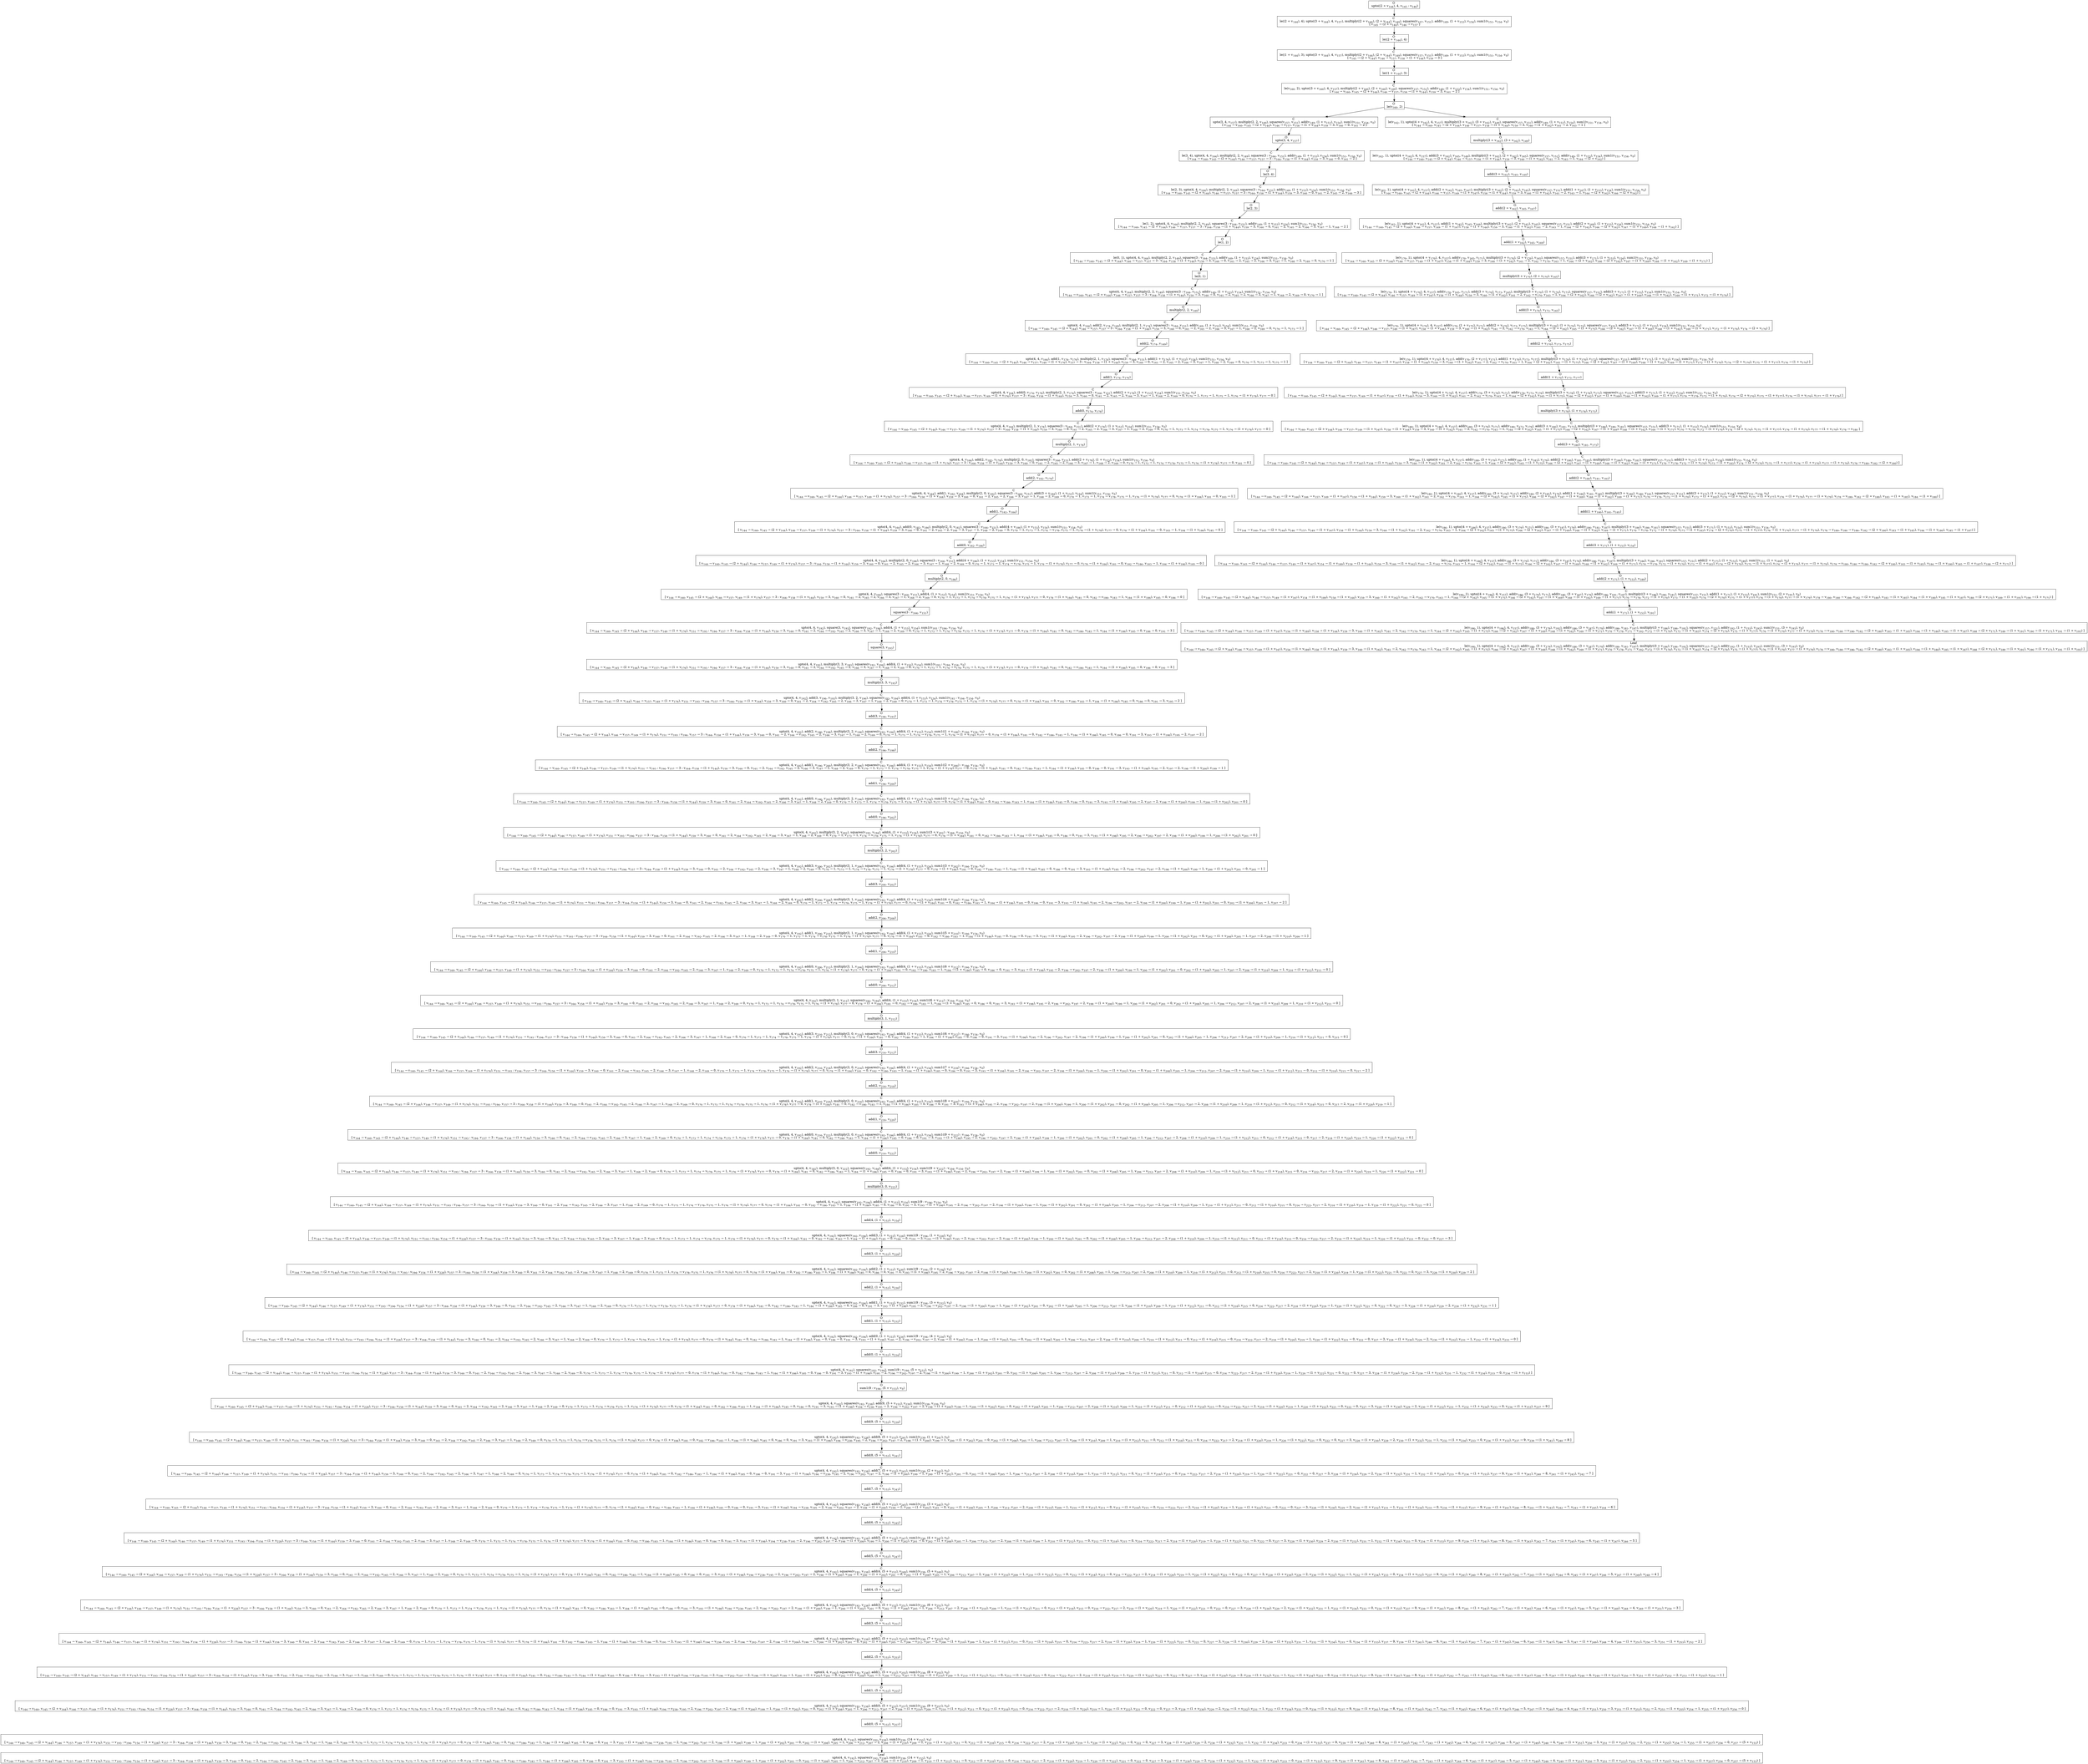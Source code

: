 digraph {
    graph [rankdir=TB
          ,bgcolor=transparent];
    node [shape=box
         ,fillcolor=white
         ,style=filled];
    0 [label=<O <BR/> upto((2 + v<SUB>144</SUB>), 4, v<SUB>145</SUB> : v<SUB>146</SUB>)>];
    1 [label=<C <BR/> le((2 + v<SUB>144</SUB>), 4), upto((3 + v<SUB>144</SUB>), 4, v<SUB>157</SUB>), multiply((2 + v<SUB>144</SUB>), (2 + v<SUB>144</SUB>), v<SUB>149</SUB>), squares(v<SUB>157</SUB>, v<SUB>151</SUB>), add(v<SUB>149</SUB>, (1 + v<SUB>153</SUB>), v<SUB>154</SUB>), sum1(v<SUB>151</SUB>, v<SUB>154</SUB>, v<SUB>0</SUB>) <BR/>  [ v<SUB>145</SUB> &rarr; (2 + v<SUB>144</SUB>), v<SUB>146</SUB> &rarr; v<SUB>157</SUB> ] >];
    2 [label=<O <BR/> le((2 + v<SUB>144</SUB>), 4)>];
    3 [label=<C <BR/> le((1 + v<SUB>144</SUB>), 3), upto((3 + v<SUB>144</SUB>), 4, v<SUB>157</SUB>), multiply((2 + v<SUB>144</SUB>), (2 + v<SUB>144</SUB>), v<SUB>149</SUB>), squares(v<SUB>157</SUB>, v<SUB>151</SUB>), add(v<SUB>149</SUB>, (1 + v<SUB>153</SUB>), v<SUB>154</SUB>), sum1(v<SUB>151</SUB>, v<SUB>154</SUB>, v<SUB>0</SUB>) <BR/>  [ v<SUB>145</SUB> &rarr; (2 + v<SUB>144</SUB>), v<SUB>146</SUB> &rarr; v<SUB>157</SUB>, v<SUB>158</SUB> &rarr; (1 + v<SUB>144</SUB>), v<SUB>159</SUB> &rarr; 3 ] >];
    4 [label=<O <BR/> le((1 + v<SUB>144</SUB>), 3)>];
    5 [label=<C <BR/> le(v<SUB>160</SUB>, 2), upto((3 + v<SUB>160</SUB>), 4, v<SUB>157</SUB>), multiply((2 + v<SUB>160</SUB>), (2 + v<SUB>160</SUB>), v<SUB>149</SUB>), squares(v<SUB>157</SUB>, v<SUB>151</SUB>), add(v<SUB>149</SUB>, (1 + v<SUB>153</SUB>), v<SUB>154</SUB>), sum1(v<SUB>151</SUB>, v<SUB>154</SUB>, v<SUB>0</SUB>) <BR/>  [ v<SUB>144</SUB> &rarr; v<SUB>160</SUB>, v<SUB>145</SUB> &rarr; (2 + v<SUB>144</SUB>), v<SUB>146</SUB> &rarr; v<SUB>157</SUB>, v<SUB>158</SUB> &rarr; (1 + v<SUB>144</SUB>), v<SUB>159</SUB> &rarr; 3, v<SUB>161</SUB> &rarr; 2 ] >];
    6 [label=<O <BR/> le(v<SUB>160</SUB>, 2)>];
    7 [label=<C <BR/> upto(3, 4, v<SUB>157</SUB>), multiply(2, 2, v<SUB>149</SUB>), squares(v<SUB>157</SUB>, v<SUB>151</SUB>), add(v<SUB>149</SUB>, (1 + v<SUB>153</SUB>), v<SUB>154</SUB>), sum1(v<SUB>151</SUB>, v<SUB>154</SUB>, v<SUB>0</SUB>) <BR/>  [ v<SUB>144</SUB> &rarr; v<SUB>160</SUB>, v<SUB>145</SUB> &rarr; (2 + v<SUB>144</SUB>), v<SUB>146</SUB> &rarr; v<SUB>157</SUB>, v<SUB>158</SUB> &rarr; (1 + v<SUB>144</SUB>), v<SUB>159</SUB> &rarr; 3, v<SUB>160</SUB> &rarr; 0, v<SUB>161</SUB> &rarr; 2 ] >];
    8 [label=<C <BR/> le(v<SUB>162</SUB>, 1), upto((4 + v<SUB>162</SUB>), 4, v<SUB>157</SUB>), multiply((3 + v<SUB>162</SUB>), (3 + v<SUB>162</SUB>), v<SUB>149</SUB>), squares(v<SUB>157</SUB>, v<SUB>151</SUB>), add(v<SUB>149</SUB>, (1 + v<SUB>153</SUB>), v<SUB>154</SUB>), sum1(v<SUB>151</SUB>, v<SUB>154</SUB>, v<SUB>0</SUB>) <BR/>  [ v<SUB>144</SUB> &rarr; v<SUB>160</SUB>, v<SUB>145</SUB> &rarr; (2 + v<SUB>144</SUB>), v<SUB>146</SUB> &rarr; v<SUB>157</SUB>, v<SUB>158</SUB> &rarr; (1 + v<SUB>144</SUB>), v<SUB>159</SUB> &rarr; 3, v<SUB>160</SUB> &rarr; (1 + v<SUB>162</SUB>), v<SUB>161</SUB> &rarr; 2, v<SUB>163</SUB> &rarr; 1 ] >];
    9 [label=<O <BR/> upto(3, 4, v<SUB>157</SUB>)>];
    10 [label=<C <BR/> le(3, 4), upto(4, 4, v<SUB>164</SUB>), multiply(2, 2, v<SUB>149</SUB>), squares(3 : v<SUB>164</SUB>, v<SUB>151</SUB>), add(v<SUB>149</SUB>, (1 + v<SUB>153</SUB>), v<SUB>154</SUB>), sum1(v<SUB>151</SUB>, v<SUB>154</SUB>, v<SUB>0</SUB>) <BR/>  [ v<SUB>144</SUB> &rarr; v<SUB>160</SUB>, v<SUB>145</SUB> &rarr; (2 + v<SUB>144</SUB>), v<SUB>146</SUB> &rarr; v<SUB>157</SUB>, v<SUB>157</SUB> &rarr; 3 : v<SUB>164</SUB>, v<SUB>158</SUB> &rarr; (1 + v<SUB>144</SUB>), v<SUB>159</SUB> &rarr; 3, v<SUB>160</SUB> &rarr; 0, v<SUB>161</SUB> &rarr; 2 ] >];
    11 [label=<O <BR/> le(3, 4)>];
    12 [label=<C <BR/> le(2, 3), upto(4, 4, v<SUB>164</SUB>), multiply(2, 2, v<SUB>149</SUB>), squares(3 : v<SUB>164</SUB>, v<SUB>151</SUB>), add(v<SUB>149</SUB>, (1 + v<SUB>153</SUB>), v<SUB>154</SUB>), sum1(v<SUB>151</SUB>, v<SUB>154</SUB>, v<SUB>0</SUB>) <BR/>  [ v<SUB>144</SUB> &rarr; v<SUB>160</SUB>, v<SUB>145</SUB> &rarr; (2 + v<SUB>144</SUB>), v<SUB>146</SUB> &rarr; v<SUB>157</SUB>, v<SUB>157</SUB> &rarr; 3 : v<SUB>164</SUB>, v<SUB>158</SUB> &rarr; (1 + v<SUB>144</SUB>), v<SUB>159</SUB> &rarr; 3, v<SUB>160</SUB> &rarr; 0, v<SUB>161</SUB> &rarr; 2, v<SUB>165</SUB> &rarr; 2, v<SUB>166</SUB> &rarr; 3 ] >];
    13 [label=<O <BR/> le(2, 3)>];
    14 [label=<C <BR/> le(1, 2), upto(4, 4, v<SUB>164</SUB>), multiply(2, 2, v<SUB>149</SUB>), squares(3 : v<SUB>164</SUB>, v<SUB>151</SUB>), add(v<SUB>149</SUB>, (1 + v<SUB>153</SUB>), v<SUB>154</SUB>), sum1(v<SUB>151</SUB>, v<SUB>154</SUB>, v<SUB>0</SUB>) <BR/>  [ v<SUB>144</SUB> &rarr; v<SUB>160</SUB>, v<SUB>145</SUB> &rarr; (2 + v<SUB>144</SUB>), v<SUB>146</SUB> &rarr; v<SUB>157</SUB>, v<SUB>157</SUB> &rarr; 3 : v<SUB>164</SUB>, v<SUB>158</SUB> &rarr; (1 + v<SUB>144</SUB>), v<SUB>159</SUB> &rarr; 3, v<SUB>160</SUB> &rarr; 0, v<SUB>161</SUB> &rarr; 2, v<SUB>165</SUB> &rarr; 2, v<SUB>166</SUB> &rarr; 3, v<SUB>167</SUB> &rarr; 1, v<SUB>168</SUB> &rarr; 2 ] >];
    15 [label=<O <BR/> le(1, 2)>];
    16 [label=<C <BR/> le(0, 1), upto(4, 4, v<SUB>164</SUB>), multiply(2, 2, v<SUB>149</SUB>), squares(3 : v<SUB>164</SUB>, v<SUB>151</SUB>), add(v<SUB>149</SUB>, (1 + v<SUB>153</SUB>), v<SUB>154</SUB>), sum1(v<SUB>151</SUB>, v<SUB>154</SUB>, v<SUB>0</SUB>) <BR/>  [ v<SUB>144</SUB> &rarr; v<SUB>160</SUB>, v<SUB>145</SUB> &rarr; (2 + v<SUB>144</SUB>), v<SUB>146</SUB> &rarr; v<SUB>157</SUB>, v<SUB>157</SUB> &rarr; 3 : v<SUB>164</SUB>, v<SUB>158</SUB> &rarr; (1 + v<SUB>144</SUB>), v<SUB>159</SUB> &rarr; 3, v<SUB>160</SUB> &rarr; 0, v<SUB>161</SUB> &rarr; 2, v<SUB>165</SUB> &rarr; 2, v<SUB>166</SUB> &rarr; 3, v<SUB>167</SUB> &rarr; 1, v<SUB>168</SUB> &rarr; 2, v<SUB>169</SUB> &rarr; 0, v<SUB>170</SUB> &rarr; 1 ] >];
    17 [label=<O <BR/> le(0, 1)>];
    18 [label=<C <BR/> upto(4, 4, v<SUB>164</SUB>), multiply(2, 2, v<SUB>149</SUB>), squares(3 : v<SUB>164</SUB>, v<SUB>151</SUB>), add(v<SUB>149</SUB>, (1 + v<SUB>153</SUB>), v<SUB>154</SUB>), sum1(v<SUB>151</SUB>, v<SUB>154</SUB>, v<SUB>0</SUB>) <BR/>  [ v<SUB>144</SUB> &rarr; v<SUB>160</SUB>, v<SUB>145</SUB> &rarr; (2 + v<SUB>144</SUB>), v<SUB>146</SUB> &rarr; v<SUB>157</SUB>, v<SUB>157</SUB> &rarr; 3 : v<SUB>164</SUB>, v<SUB>158</SUB> &rarr; (1 + v<SUB>144</SUB>), v<SUB>159</SUB> &rarr; 3, v<SUB>160</SUB> &rarr; 0, v<SUB>161</SUB> &rarr; 2, v<SUB>165</SUB> &rarr; 2, v<SUB>166</SUB> &rarr; 3, v<SUB>167</SUB> &rarr; 1, v<SUB>168</SUB> &rarr; 2, v<SUB>169</SUB> &rarr; 0, v<SUB>170</SUB> &rarr; 1 ] >];
    19 [label=<O <BR/> multiply(2, 2, v<SUB>149</SUB>)>];
    20 [label=<C <BR/> upto(4, 4, v<SUB>164</SUB>), add(2, v<SUB>174</SUB>, v<SUB>149</SUB>), multiply(2, 1, v<SUB>174</SUB>), squares(3 : v<SUB>164</SUB>, v<SUB>151</SUB>), add(v<SUB>149</SUB>, (1 + v<SUB>153</SUB>), v<SUB>154</SUB>), sum1(v<SUB>151</SUB>, v<SUB>154</SUB>, v<SUB>0</SUB>) <BR/>  [ v<SUB>144</SUB> &rarr; v<SUB>160</SUB>, v<SUB>145</SUB> &rarr; (2 + v<SUB>144</SUB>), v<SUB>146</SUB> &rarr; v<SUB>157</SUB>, v<SUB>157</SUB> &rarr; 3 : v<SUB>164</SUB>, v<SUB>158</SUB> &rarr; (1 + v<SUB>144</SUB>), v<SUB>159</SUB> &rarr; 3, v<SUB>160</SUB> &rarr; 0, v<SUB>161</SUB> &rarr; 2, v<SUB>165</SUB> &rarr; 2, v<SUB>166</SUB> &rarr; 3, v<SUB>167</SUB> &rarr; 1, v<SUB>168</SUB> &rarr; 2, v<SUB>169</SUB> &rarr; 0, v<SUB>170</SUB> &rarr; 1, v<SUB>173</SUB> &rarr; 1 ] >];
    21 [label=<O <BR/> add(2, v<SUB>174</SUB>, v<SUB>149</SUB>)>];
    22 [label=<C <BR/> upto(4, 4, v<SUB>164</SUB>), add(1, v<SUB>174</SUB>, v<SUB>176</SUB>), multiply(2, 1, v<SUB>174</SUB>), squares(3 : v<SUB>164</SUB>, v<SUB>151</SUB>), add((1 + v<SUB>176</SUB>), (1 + v<SUB>153</SUB>), v<SUB>154</SUB>), sum1(v<SUB>151</SUB>, v<SUB>154</SUB>, v<SUB>0</SUB>) <BR/>  [ v<SUB>144</SUB> &rarr; v<SUB>160</SUB>, v<SUB>145</SUB> &rarr; (2 + v<SUB>144</SUB>), v<SUB>146</SUB> &rarr; v<SUB>157</SUB>, v<SUB>149</SUB> &rarr; (1 + v<SUB>176</SUB>), v<SUB>157</SUB> &rarr; 3 : v<SUB>164</SUB>, v<SUB>158</SUB> &rarr; (1 + v<SUB>144</SUB>), v<SUB>159</SUB> &rarr; 3, v<SUB>160</SUB> &rarr; 0, v<SUB>161</SUB> &rarr; 2, v<SUB>165</SUB> &rarr; 2, v<SUB>166</SUB> &rarr; 3, v<SUB>167</SUB> &rarr; 1, v<SUB>168</SUB> &rarr; 2, v<SUB>169</SUB> &rarr; 0, v<SUB>170</SUB> &rarr; 1, v<SUB>173</SUB> &rarr; 1, v<SUB>175</SUB> &rarr; 1 ] >];
    23 [label=<O <BR/> add(1, v<SUB>174</SUB>, v<SUB>176</SUB>)>];
    24 [label=<C <BR/> upto(4, 4, v<SUB>164</SUB>), add(0, v<SUB>174</SUB>, v<SUB>178</SUB>), multiply(2, 1, v<SUB>174</SUB>), squares(3 : v<SUB>164</SUB>, v<SUB>151</SUB>), add((2 + v<SUB>178</SUB>), (1 + v<SUB>153</SUB>), v<SUB>154</SUB>), sum1(v<SUB>151</SUB>, v<SUB>154</SUB>, v<SUB>0</SUB>) <BR/>  [ v<SUB>144</SUB> &rarr; v<SUB>160</SUB>, v<SUB>145</SUB> &rarr; (2 + v<SUB>144</SUB>), v<SUB>146</SUB> &rarr; v<SUB>157</SUB>, v<SUB>149</SUB> &rarr; (1 + v<SUB>176</SUB>), v<SUB>157</SUB> &rarr; 3 : v<SUB>164</SUB>, v<SUB>158</SUB> &rarr; (1 + v<SUB>144</SUB>), v<SUB>159</SUB> &rarr; 3, v<SUB>160</SUB> &rarr; 0, v<SUB>161</SUB> &rarr; 2, v<SUB>165</SUB> &rarr; 2, v<SUB>166</SUB> &rarr; 3, v<SUB>167</SUB> &rarr; 1, v<SUB>168</SUB> &rarr; 2, v<SUB>169</SUB> &rarr; 0, v<SUB>170</SUB> &rarr; 1, v<SUB>173</SUB> &rarr; 1, v<SUB>175</SUB> &rarr; 1, v<SUB>176</SUB> &rarr; (1 + v<SUB>178</SUB>), v<SUB>177</SUB> &rarr; 0 ] >];
    25 [label=<O <BR/> add(0, v<SUB>174</SUB>, v<SUB>178</SUB>)>];
    26 [label=<C <BR/> upto(4, 4, v<SUB>164</SUB>), multiply(2, 1, v<SUB>178</SUB>), squares(3 : v<SUB>164</SUB>, v<SUB>151</SUB>), add((2 + v<SUB>178</SUB>), (1 + v<SUB>153</SUB>), v<SUB>154</SUB>), sum1(v<SUB>151</SUB>, v<SUB>154</SUB>, v<SUB>0</SUB>) <BR/>  [ v<SUB>144</SUB> &rarr; v<SUB>160</SUB>, v<SUB>145</SUB> &rarr; (2 + v<SUB>144</SUB>), v<SUB>146</SUB> &rarr; v<SUB>157</SUB>, v<SUB>149</SUB> &rarr; (1 + v<SUB>176</SUB>), v<SUB>157</SUB> &rarr; 3 : v<SUB>164</SUB>, v<SUB>158</SUB> &rarr; (1 + v<SUB>144</SUB>), v<SUB>159</SUB> &rarr; 3, v<SUB>160</SUB> &rarr; 0, v<SUB>161</SUB> &rarr; 2, v<SUB>165</SUB> &rarr; 2, v<SUB>166</SUB> &rarr; 3, v<SUB>167</SUB> &rarr; 1, v<SUB>168</SUB> &rarr; 2, v<SUB>169</SUB> &rarr; 0, v<SUB>170</SUB> &rarr; 1, v<SUB>173</SUB> &rarr; 1, v<SUB>174</SUB> &rarr; v<SUB>178</SUB>, v<SUB>175</SUB> &rarr; 1, v<SUB>176</SUB> &rarr; (1 + v<SUB>178</SUB>), v<SUB>177</SUB> &rarr; 0 ] >];
    27 [label=<O <BR/> multiply(2, 1, v<SUB>178</SUB>)>];
    28 [label=<C <BR/> upto(4, 4, v<SUB>164</SUB>), add(2, v<SUB>182</SUB>, v<SUB>178</SUB>), multiply(2, 0, v<SUB>182</SUB>), squares(3 : v<SUB>164</SUB>, v<SUB>151</SUB>), add((2 + v<SUB>178</SUB>), (1 + v<SUB>153</SUB>), v<SUB>154</SUB>), sum1(v<SUB>151</SUB>, v<SUB>154</SUB>, v<SUB>0</SUB>) <BR/>  [ v<SUB>144</SUB> &rarr; v<SUB>160</SUB>, v<SUB>145</SUB> &rarr; (2 + v<SUB>144</SUB>), v<SUB>146</SUB> &rarr; v<SUB>157</SUB>, v<SUB>149</SUB> &rarr; (1 + v<SUB>176</SUB>), v<SUB>157</SUB> &rarr; 3 : v<SUB>164</SUB>, v<SUB>158</SUB> &rarr; (1 + v<SUB>144</SUB>), v<SUB>159</SUB> &rarr; 3, v<SUB>160</SUB> &rarr; 0, v<SUB>161</SUB> &rarr; 2, v<SUB>165</SUB> &rarr; 2, v<SUB>166</SUB> &rarr; 3, v<SUB>167</SUB> &rarr; 1, v<SUB>168</SUB> &rarr; 2, v<SUB>169</SUB> &rarr; 0, v<SUB>170</SUB> &rarr; 1, v<SUB>173</SUB> &rarr; 1, v<SUB>174</SUB> &rarr; v<SUB>178</SUB>, v<SUB>175</SUB> &rarr; 1, v<SUB>176</SUB> &rarr; (1 + v<SUB>178</SUB>), v<SUB>177</SUB> &rarr; 0, v<SUB>181</SUB> &rarr; 0 ] >];
    29 [label=<O <BR/> add(2, v<SUB>182</SUB>, v<SUB>178</SUB>)>];
    30 [label=<C <BR/> upto(4, 4, v<SUB>164</SUB>), add(1, v<SUB>182</SUB>, v<SUB>184</SUB>), multiply(2, 0, v<SUB>182</SUB>), squares(3 : v<SUB>164</SUB>, v<SUB>151</SUB>), add((3 + v<SUB>184</SUB>), (1 + v<SUB>153</SUB>), v<SUB>154</SUB>), sum1(v<SUB>151</SUB>, v<SUB>154</SUB>, v<SUB>0</SUB>) <BR/>  [ v<SUB>144</SUB> &rarr; v<SUB>160</SUB>, v<SUB>145</SUB> &rarr; (2 + v<SUB>144</SUB>), v<SUB>146</SUB> &rarr; v<SUB>157</SUB>, v<SUB>149</SUB> &rarr; (1 + v<SUB>176</SUB>), v<SUB>157</SUB> &rarr; 3 : v<SUB>164</SUB>, v<SUB>158</SUB> &rarr; (1 + v<SUB>144</SUB>), v<SUB>159</SUB> &rarr; 3, v<SUB>160</SUB> &rarr; 0, v<SUB>161</SUB> &rarr; 2, v<SUB>165</SUB> &rarr; 2, v<SUB>166</SUB> &rarr; 3, v<SUB>167</SUB> &rarr; 1, v<SUB>168</SUB> &rarr; 2, v<SUB>169</SUB> &rarr; 0, v<SUB>170</SUB> &rarr; 1, v<SUB>173</SUB> &rarr; 1, v<SUB>174</SUB> &rarr; v<SUB>178</SUB>, v<SUB>175</SUB> &rarr; 1, v<SUB>176</SUB> &rarr; (1 + v<SUB>178</SUB>), v<SUB>177</SUB> &rarr; 0, v<SUB>178</SUB> &rarr; (1 + v<SUB>184</SUB>), v<SUB>181</SUB> &rarr; 0, v<SUB>183</SUB> &rarr; 1 ] >];
    31 [label=<O <BR/> add(1, v<SUB>182</SUB>, v<SUB>184</SUB>)>];
    32 [label=<C <BR/> upto(4, 4, v<SUB>164</SUB>), add(0, v<SUB>182</SUB>, v<SUB>186</SUB>), multiply(2, 0, v<SUB>182</SUB>), squares(3 : v<SUB>164</SUB>, v<SUB>151</SUB>), add((4 + v<SUB>186</SUB>), (1 + v<SUB>153</SUB>), v<SUB>154</SUB>), sum1(v<SUB>151</SUB>, v<SUB>154</SUB>, v<SUB>0</SUB>) <BR/>  [ v<SUB>144</SUB> &rarr; v<SUB>160</SUB>, v<SUB>145</SUB> &rarr; (2 + v<SUB>144</SUB>), v<SUB>146</SUB> &rarr; v<SUB>157</SUB>, v<SUB>149</SUB> &rarr; (1 + v<SUB>176</SUB>), v<SUB>157</SUB> &rarr; 3 : v<SUB>164</SUB>, v<SUB>158</SUB> &rarr; (1 + v<SUB>144</SUB>), v<SUB>159</SUB> &rarr; 3, v<SUB>160</SUB> &rarr; 0, v<SUB>161</SUB> &rarr; 2, v<SUB>165</SUB> &rarr; 2, v<SUB>166</SUB> &rarr; 3, v<SUB>167</SUB> &rarr; 1, v<SUB>168</SUB> &rarr; 2, v<SUB>169</SUB> &rarr; 0, v<SUB>170</SUB> &rarr; 1, v<SUB>173</SUB> &rarr; 1, v<SUB>174</SUB> &rarr; v<SUB>178</SUB>, v<SUB>175</SUB> &rarr; 1, v<SUB>176</SUB> &rarr; (1 + v<SUB>178</SUB>), v<SUB>177</SUB> &rarr; 0, v<SUB>178</SUB> &rarr; (1 + v<SUB>184</SUB>), v<SUB>181</SUB> &rarr; 0, v<SUB>183</SUB> &rarr; 1, v<SUB>184</SUB> &rarr; (1 + v<SUB>186</SUB>), v<SUB>185</SUB> &rarr; 0 ] >];
    33 [label=<O <BR/> add(0, v<SUB>182</SUB>, v<SUB>186</SUB>)>];
    34 [label=<C <BR/> upto(4, 4, v<SUB>164</SUB>), multiply(2, 0, v<SUB>186</SUB>), squares(3 : v<SUB>164</SUB>, v<SUB>151</SUB>), add((4 + v<SUB>186</SUB>), (1 + v<SUB>153</SUB>), v<SUB>154</SUB>), sum1(v<SUB>151</SUB>, v<SUB>154</SUB>, v<SUB>0</SUB>) <BR/>  [ v<SUB>144</SUB> &rarr; v<SUB>160</SUB>, v<SUB>145</SUB> &rarr; (2 + v<SUB>144</SUB>), v<SUB>146</SUB> &rarr; v<SUB>157</SUB>, v<SUB>149</SUB> &rarr; (1 + v<SUB>176</SUB>), v<SUB>157</SUB> &rarr; 3 : v<SUB>164</SUB>, v<SUB>158</SUB> &rarr; (1 + v<SUB>144</SUB>), v<SUB>159</SUB> &rarr; 3, v<SUB>160</SUB> &rarr; 0, v<SUB>161</SUB> &rarr; 2, v<SUB>165</SUB> &rarr; 2, v<SUB>166</SUB> &rarr; 3, v<SUB>167</SUB> &rarr; 1, v<SUB>168</SUB> &rarr; 2, v<SUB>169</SUB> &rarr; 0, v<SUB>170</SUB> &rarr; 1, v<SUB>173</SUB> &rarr; 1, v<SUB>174</SUB> &rarr; v<SUB>178</SUB>, v<SUB>175</SUB> &rarr; 1, v<SUB>176</SUB> &rarr; (1 + v<SUB>178</SUB>), v<SUB>177</SUB> &rarr; 0, v<SUB>178</SUB> &rarr; (1 + v<SUB>184</SUB>), v<SUB>181</SUB> &rarr; 0, v<SUB>182</SUB> &rarr; v<SUB>186</SUB>, v<SUB>183</SUB> &rarr; 1, v<SUB>184</SUB> &rarr; (1 + v<SUB>186</SUB>), v<SUB>185</SUB> &rarr; 0 ] >];
    35 [label=<O <BR/> multiply(2, 0, v<SUB>186</SUB>)>];
    36 [label=<C <BR/> upto(4, 4, v<SUB>164</SUB>), squares(3 : v<SUB>164</SUB>, v<SUB>151</SUB>), add(4, (1 + v<SUB>153</SUB>), v<SUB>154</SUB>), sum1(v<SUB>151</SUB>, v<SUB>154</SUB>, v<SUB>0</SUB>) <BR/>  [ v<SUB>144</SUB> &rarr; v<SUB>160</SUB>, v<SUB>145</SUB> &rarr; (2 + v<SUB>144</SUB>), v<SUB>146</SUB> &rarr; v<SUB>157</SUB>, v<SUB>149</SUB> &rarr; (1 + v<SUB>176</SUB>), v<SUB>157</SUB> &rarr; 3 : v<SUB>164</SUB>, v<SUB>158</SUB> &rarr; (1 + v<SUB>144</SUB>), v<SUB>159</SUB> &rarr; 3, v<SUB>160</SUB> &rarr; 0, v<SUB>161</SUB> &rarr; 2, v<SUB>165</SUB> &rarr; 2, v<SUB>166</SUB> &rarr; 3, v<SUB>167</SUB> &rarr; 1, v<SUB>168</SUB> &rarr; 2, v<SUB>169</SUB> &rarr; 0, v<SUB>170</SUB> &rarr; 1, v<SUB>173</SUB> &rarr; 1, v<SUB>174</SUB> &rarr; v<SUB>178</SUB>, v<SUB>175</SUB> &rarr; 1, v<SUB>176</SUB> &rarr; (1 + v<SUB>178</SUB>), v<SUB>177</SUB> &rarr; 0, v<SUB>178</SUB> &rarr; (1 + v<SUB>184</SUB>), v<SUB>181</SUB> &rarr; 0, v<SUB>182</SUB> &rarr; v<SUB>186</SUB>, v<SUB>183</SUB> &rarr; 1, v<SUB>184</SUB> &rarr; (1 + v<SUB>186</SUB>), v<SUB>185</SUB> &rarr; 0, v<SUB>186</SUB> &rarr; 0 ] >];
    37 [label=<O <BR/> squares(3 : v<SUB>164</SUB>, v<SUB>151</SUB>)>];
    38 [label=<C <BR/> upto(4, 4, v<SUB>192</SUB>), square(3, v<SUB>193</SUB>), squares(v<SUB>192</SUB>, v<SUB>194</SUB>), add(4, (1 + v<SUB>153</SUB>), v<SUB>154</SUB>), sum1(v<SUB>193</SUB> : v<SUB>194</SUB>, v<SUB>154</SUB>, v<SUB>0</SUB>) <BR/>  [ v<SUB>144</SUB> &rarr; v<SUB>160</SUB>, v<SUB>145</SUB> &rarr; (2 + v<SUB>144</SUB>), v<SUB>146</SUB> &rarr; v<SUB>157</SUB>, v<SUB>149</SUB> &rarr; (1 + v<SUB>176</SUB>), v<SUB>151</SUB> &rarr; v<SUB>193</SUB> : v<SUB>194</SUB>, v<SUB>157</SUB> &rarr; 3 : v<SUB>164</SUB>, v<SUB>158</SUB> &rarr; (1 + v<SUB>144</SUB>), v<SUB>159</SUB> &rarr; 3, v<SUB>160</SUB> &rarr; 0, v<SUB>161</SUB> &rarr; 2, v<SUB>164</SUB> &rarr; v<SUB>192</SUB>, v<SUB>165</SUB> &rarr; 2, v<SUB>166</SUB> &rarr; 3, v<SUB>167</SUB> &rarr; 1, v<SUB>168</SUB> &rarr; 2, v<SUB>169</SUB> &rarr; 0, v<SUB>170</SUB> &rarr; 1, v<SUB>173</SUB> &rarr; 1, v<SUB>174</SUB> &rarr; v<SUB>178</SUB>, v<SUB>175</SUB> &rarr; 1, v<SUB>176</SUB> &rarr; (1 + v<SUB>178</SUB>), v<SUB>177</SUB> &rarr; 0, v<SUB>178</SUB> &rarr; (1 + v<SUB>184</SUB>), v<SUB>181</SUB> &rarr; 0, v<SUB>182</SUB> &rarr; v<SUB>186</SUB>, v<SUB>183</SUB> &rarr; 1, v<SUB>184</SUB> &rarr; (1 + v<SUB>186</SUB>), v<SUB>185</SUB> &rarr; 0, v<SUB>186</SUB> &rarr; 0, v<SUB>191</SUB> &rarr; 3 ] >];
    39 [label=<O <BR/> square(3, v<SUB>193</SUB>)>];
    40 [label=<C <BR/> upto(4, 4, v<SUB>192</SUB>), multiply(3, 3, v<SUB>193</SUB>), squares(v<SUB>192</SUB>, v<SUB>194</SUB>), add(4, (1 + v<SUB>153</SUB>), v<SUB>154</SUB>), sum1(v<SUB>193</SUB> : v<SUB>194</SUB>, v<SUB>154</SUB>, v<SUB>0</SUB>) <BR/>  [ v<SUB>144</SUB> &rarr; v<SUB>160</SUB>, v<SUB>145</SUB> &rarr; (2 + v<SUB>144</SUB>), v<SUB>146</SUB> &rarr; v<SUB>157</SUB>, v<SUB>149</SUB> &rarr; (1 + v<SUB>176</SUB>), v<SUB>151</SUB> &rarr; v<SUB>193</SUB> : v<SUB>194</SUB>, v<SUB>157</SUB> &rarr; 3 : v<SUB>164</SUB>, v<SUB>158</SUB> &rarr; (1 + v<SUB>144</SUB>), v<SUB>159</SUB> &rarr; 3, v<SUB>160</SUB> &rarr; 0, v<SUB>161</SUB> &rarr; 2, v<SUB>164</SUB> &rarr; v<SUB>192</SUB>, v<SUB>165</SUB> &rarr; 2, v<SUB>166</SUB> &rarr; 3, v<SUB>167</SUB> &rarr; 1, v<SUB>168</SUB> &rarr; 2, v<SUB>169</SUB> &rarr; 0, v<SUB>170</SUB> &rarr; 1, v<SUB>173</SUB> &rarr; 1, v<SUB>174</SUB> &rarr; v<SUB>178</SUB>, v<SUB>175</SUB> &rarr; 1, v<SUB>176</SUB> &rarr; (1 + v<SUB>178</SUB>), v<SUB>177</SUB> &rarr; 0, v<SUB>178</SUB> &rarr; (1 + v<SUB>184</SUB>), v<SUB>181</SUB> &rarr; 0, v<SUB>182</SUB> &rarr; v<SUB>186</SUB>, v<SUB>183</SUB> &rarr; 1, v<SUB>184</SUB> &rarr; (1 + v<SUB>186</SUB>), v<SUB>185</SUB> &rarr; 0, v<SUB>186</SUB> &rarr; 0, v<SUB>191</SUB> &rarr; 3 ] >];
    41 [label=<O <BR/> multiply(3, 3, v<SUB>193</SUB>)>];
    42 [label=<C <BR/> upto(4, 4, v<SUB>192</SUB>), add(3, v<SUB>196</SUB>, v<SUB>193</SUB>), multiply(3, 2, v<SUB>196</SUB>), squares(v<SUB>192</SUB>, v<SUB>194</SUB>), add(4, (1 + v<SUB>153</SUB>), v<SUB>154</SUB>), sum1(v<SUB>193</SUB> : v<SUB>194</SUB>, v<SUB>154</SUB>, v<SUB>0</SUB>) <BR/>  [ v<SUB>144</SUB> &rarr; v<SUB>160</SUB>, v<SUB>145</SUB> &rarr; (2 + v<SUB>144</SUB>), v<SUB>146</SUB> &rarr; v<SUB>157</SUB>, v<SUB>149</SUB> &rarr; (1 + v<SUB>176</SUB>), v<SUB>151</SUB> &rarr; v<SUB>193</SUB> : v<SUB>194</SUB>, v<SUB>157</SUB> &rarr; 3 : v<SUB>164</SUB>, v<SUB>158</SUB> &rarr; (1 + v<SUB>144</SUB>), v<SUB>159</SUB> &rarr; 3, v<SUB>160</SUB> &rarr; 0, v<SUB>161</SUB> &rarr; 2, v<SUB>164</SUB> &rarr; v<SUB>192</SUB>, v<SUB>165</SUB> &rarr; 2, v<SUB>166</SUB> &rarr; 3, v<SUB>167</SUB> &rarr; 1, v<SUB>168</SUB> &rarr; 2, v<SUB>169</SUB> &rarr; 0, v<SUB>170</SUB> &rarr; 1, v<SUB>173</SUB> &rarr; 1, v<SUB>174</SUB> &rarr; v<SUB>178</SUB>, v<SUB>175</SUB> &rarr; 1, v<SUB>176</SUB> &rarr; (1 + v<SUB>178</SUB>), v<SUB>177</SUB> &rarr; 0, v<SUB>178</SUB> &rarr; (1 + v<SUB>184</SUB>), v<SUB>181</SUB> &rarr; 0, v<SUB>182</SUB> &rarr; v<SUB>186</SUB>, v<SUB>183</SUB> &rarr; 1, v<SUB>184</SUB> &rarr; (1 + v<SUB>186</SUB>), v<SUB>185</SUB> &rarr; 0, v<SUB>186</SUB> &rarr; 0, v<SUB>191</SUB> &rarr; 3, v<SUB>195</SUB> &rarr; 2 ] >];
    43 [label=<O <BR/> add(3, v<SUB>196</SUB>, v<SUB>193</SUB>)>];
    44 [label=<C <BR/> upto(4, 4, v<SUB>192</SUB>), add(2, v<SUB>196</SUB>, v<SUB>198</SUB>), multiply(3, 2, v<SUB>196</SUB>), squares(v<SUB>192</SUB>, v<SUB>194</SUB>), add(4, (1 + v<SUB>153</SUB>), v<SUB>154</SUB>), sum1((1 + v<SUB>198</SUB>) : v<SUB>194</SUB>, v<SUB>154</SUB>, v<SUB>0</SUB>) <BR/>  [ v<SUB>144</SUB> &rarr; v<SUB>160</SUB>, v<SUB>145</SUB> &rarr; (2 + v<SUB>144</SUB>), v<SUB>146</SUB> &rarr; v<SUB>157</SUB>, v<SUB>149</SUB> &rarr; (1 + v<SUB>176</SUB>), v<SUB>151</SUB> &rarr; v<SUB>193</SUB> : v<SUB>194</SUB>, v<SUB>157</SUB> &rarr; 3 : v<SUB>164</SUB>, v<SUB>158</SUB> &rarr; (1 + v<SUB>144</SUB>), v<SUB>159</SUB> &rarr; 3, v<SUB>160</SUB> &rarr; 0, v<SUB>161</SUB> &rarr; 2, v<SUB>164</SUB> &rarr; v<SUB>192</SUB>, v<SUB>165</SUB> &rarr; 2, v<SUB>166</SUB> &rarr; 3, v<SUB>167</SUB> &rarr; 1, v<SUB>168</SUB> &rarr; 2, v<SUB>169</SUB> &rarr; 0, v<SUB>170</SUB> &rarr; 1, v<SUB>173</SUB> &rarr; 1, v<SUB>174</SUB> &rarr; v<SUB>178</SUB>, v<SUB>175</SUB> &rarr; 1, v<SUB>176</SUB> &rarr; (1 + v<SUB>178</SUB>), v<SUB>177</SUB> &rarr; 0, v<SUB>178</SUB> &rarr; (1 + v<SUB>184</SUB>), v<SUB>181</SUB> &rarr; 0, v<SUB>182</SUB> &rarr; v<SUB>186</SUB>, v<SUB>183</SUB> &rarr; 1, v<SUB>184</SUB> &rarr; (1 + v<SUB>186</SUB>), v<SUB>185</SUB> &rarr; 0, v<SUB>186</SUB> &rarr; 0, v<SUB>191</SUB> &rarr; 3, v<SUB>193</SUB> &rarr; (1 + v<SUB>198</SUB>), v<SUB>195</SUB> &rarr; 2, v<SUB>197</SUB> &rarr; 2 ] >];
    45 [label=<O <BR/> add(2, v<SUB>196</SUB>, v<SUB>198</SUB>)>];
    46 [label=<C <BR/> upto(4, 4, v<SUB>192</SUB>), add(1, v<SUB>196</SUB>, v<SUB>200</SUB>), multiply(3, 2, v<SUB>196</SUB>), squares(v<SUB>192</SUB>, v<SUB>194</SUB>), add(4, (1 + v<SUB>153</SUB>), v<SUB>154</SUB>), sum1((2 + v<SUB>200</SUB>) : v<SUB>194</SUB>, v<SUB>154</SUB>, v<SUB>0</SUB>) <BR/>  [ v<SUB>144</SUB> &rarr; v<SUB>160</SUB>, v<SUB>145</SUB> &rarr; (2 + v<SUB>144</SUB>), v<SUB>146</SUB> &rarr; v<SUB>157</SUB>, v<SUB>149</SUB> &rarr; (1 + v<SUB>176</SUB>), v<SUB>151</SUB> &rarr; v<SUB>193</SUB> : v<SUB>194</SUB>, v<SUB>157</SUB> &rarr; 3 : v<SUB>164</SUB>, v<SUB>158</SUB> &rarr; (1 + v<SUB>144</SUB>), v<SUB>159</SUB> &rarr; 3, v<SUB>160</SUB> &rarr; 0, v<SUB>161</SUB> &rarr; 2, v<SUB>164</SUB> &rarr; v<SUB>192</SUB>, v<SUB>165</SUB> &rarr; 2, v<SUB>166</SUB> &rarr; 3, v<SUB>167</SUB> &rarr; 1, v<SUB>168</SUB> &rarr; 2, v<SUB>169</SUB> &rarr; 0, v<SUB>170</SUB> &rarr; 1, v<SUB>173</SUB> &rarr; 1, v<SUB>174</SUB> &rarr; v<SUB>178</SUB>, v<SUB>175</SUB> &rarr; 1, v<SUB>176</SUB> &rarr; (1 + v<SUB>178</SUB>), v<SUB>177</SUB> &rarr; 0, v<SUB>178</SUB> &rarr; (1 + v<SUB>184</SUB>), v<SUB>181</SUB> &rarr; 0, v<SUB>182</SUB> &rarr; v<SUB>186</SUB>, v<SUB>183</SUB> &rarr; 1, v<SUB>184</SUB> &rarr; (1 + v<SUB>186</SUB>), v<SUB>185</SUB> &rarr; 0, v<SUB>186</SUB> &rarr; 0, v<SUB>191</SUB> &rarr; 3, v<SUB>193</SUB> &rarr; (1 + v<SUB>198</SUB>), v<SUB>195</SUB> &rarr; 2, v<SUB>197</SUB> &rarr; 2, v<SUB>198</SUB> &rarr; (1 + v<SUB>200</SUB>), v<SUB>199</SUB> &rarr; 1 ] >];
    47 [label=<O <BR/> add(1, v<SUB>196</SUB>, v<SUB>200</SUB>)>];
    48 [label=<C <BR/> upto(4, 4, v<SUB>192</SUB>), add(0, v<SUB>196</SUB>, v<SUB>202</SUB>), multiply(3, 2, v<SUB>196</SUB>), squares(v<SUB>192</SUB>, v<SUB>194</SUB>), add(4, (1 + v<SUB>153</SUB>), v<SUB>154</SUB>), sum1((3 + v<SUB>202</SUB>) : v<SUB>194</SUB>, v<SUB>154</SUB>, v<SUB>0</SUB>) <BR/>  [ v<SUB>144</SUB> &rarr; v<SUB>160</SUB>, v<SUB>145</SUB> &rarr; (2 + v<SUB>144</SUB>), v<SUB>146</SUB> &rarr; v<SUB>157</SUB>, v<SUB>149</SUB> &rarr; (1 + v<SUB>176</SUB>), v<SUB>151</SUB> &rarr; v<SUB>193</SUB> : v<SUB>194</SUB>, v<SUB>157</SUB> &rarr; 3 : v<SUB>164</SUB>, v<SUB>158</SUB> &rarr; (1 + v<SUB>144</SUB>), v<SUB>159</SUB> &rarr; 3, v<SUB>160</SUB> &rarr; 0, v<SUB>161</SUB> &rarr; 2, v<SUB>164</SUB> &rarr; v<SUB>192</SUB>, v<SUB>165</SUB> &rarr; 2, v<SUB>166</SUB> &rarr; 3, v<SUB>167</SUB> &rarr; 1, v<SUB>168</SUB> &rarr; 2, v<SUB>169</SUB> &rarr; 0, v<SUB>170</SUB> &rarr; 1, v<SUB>173</SUB> &rarr; 1, v<SUB>174</SUB> &rarr; v<SUB>178</SUB>, v<SUB>175</SUB> &rarr; 1, v<SUB>176</SUB> &rarr; (1 + v<SUB>178</SUB>), v<SUB>177</SUB> &rarr; 0, v<SUB>178</SUB> &rarr; (1 + v<SUB>184</SUB>), v<SUB>181</SUB> &rarr; 0, v<SUB>182</SUB> &rarr; v<SUB>186</SUB>, v<SUB>183</SUB> &rarr; 1, v<SUB>184</SUB> &rarr; (1 + v<SUB>186</SUB>), v<SUB>185</SUB> &rarr; 0, v<SUB>186</SUB> &rarr; 0, v<SUB>191</SUB> &rarr; 3, v<SUB>193</SUB> &rarr; (1 + v<SUB>198</SUB>), v<SUB>195</SUB> &rarr; 2, v<SUB>197</SUB> &rarr; 2, v<SUB>198</SUB> &rarr; (1 + v<SUB>200</SUB>), v<SUB>199</SUB> &rarr; 1, v<SUB>200</SUB> &rarr; (1 + v<SUB>202</SUB>), v<SUB>201</SUB> &rarr; 0 ] >];
    49 [label=<O <BR/> add(0, v<SUB>196</SUB>, v<SUB>202</SUB>)>];
    50 [label=<C <BR/> upto(4, 4, v<SUB>192</SUB>), multiply(3, 2, v<SUB>202</SUB>), squares(v<SUB>192</SUB>, v<SUB>194</SUB>), add(4, (1 + v<SUB>153</SUB>), v<SUB>154</SUB>), sum1((3 + v<SUB>202</SUB>) : v<SUB>194</SUB>, v<SUB>154</SUB>, v<SUB>0</SUB>) <BR/>  [ v<SUB>144</SUB> &rarr; v<SUB>160</SUB>, v<SUB>145</SUB> &rarr; (2 + v<SUB>144</SUB>), v<SUB>146</SUB> &rarr; v<SUB>157</SUB>, v<SUB>149</SUB> &rarr; (1 + v<SUB>176</SUB>), v<SUB>151</SUB> &rarr; v<SUB>193</SUB> : v<SUB>194</SUB>, v<SUB>157</SUB> &rarr; 3 : v<SUB>164</SUB>, v<SUB>158</SUB> &rarr; (1 + v<SUB>144</SUB>), v<SUB>159</SUB> &rarr; 3, v<SUB>160</SUB> &rarr; 0, v<SUB>161</SUB> &rarr; 2, v<SUB>164</SUB> &rarr; v<SUB>192</SUB>, v<SUB>165</SUB> &rarr; 2, v<SUB>166</SUB> &rarr; 3, v<SUB>167</SUB> &rarr; 1, v<SUB>168</SUB> &rarr; 2, v<SUB>169</SUB> &rarr; 0, v<SUB>170</SUB> &rarr; 1, v<SUB>173</SUB> &rarr; 1, v<SUB>174</SUB> &rarr; v<SUB>178</SUB>, v<SUB>175</SUB> &rarr; 1, v<SUB>176</SUB> &rarr; (1 + v<SUB>178</SUB>), v<SUB>177</SUB> &rarr; 0, v<SUB>178</SUB> &rarr; (1 + v<SUB>184</SUB>), v<SUB>181</SUB> &rarr; 0, v<SUB>182</SUB> &rarr; v<SUB>186</SUB>, v<SUB>183</SUB> &rarr; 1, v<SUB>184</SUB> &rarr; (1 + v<SUB>186</SUB>), v<SUB>185</SUB> &rarr; 0, v<SUB>186</SUB> &rarr; 0, v<SUB>191</SUB> &rarr; 3, v<SUB>193</SUB> &rarr; (1 + v<SUB>198</SUB>), v<SUB>195</SUB> &rarr; 2, v<SUB>196</SUB> &rarr; v<SUB>202</SUB>, v<SUB>197</SUB> &rarr; 2, v<SUB>198</SUB> &rarr; (1 + v<SUB>200</SUB>), v<SUB>199</SUB> &rarr; 1, v<SUB>200</SUB> &rarr; (1 + v<SUB>202</SUB>), v<SUB>201</SUB> &rarr; 0 ] >];
    51 [label=<O <BR/> multiply(3, 2, v<SUB>202</SUB>)>];
    52 [label=<C <BR/> upto(4, 4, v<SUB>192</SUB>), add(3, v<SUB>206</SUB>, v<SUB>202</SUB>), multiply(3, 1, v<SUB>206</SUB>), squares(v<SUB>192</SUB>, v<SUB>194</SUB>), add(4, (1 + v<SUB>153</SUB>), v<SUB>154</SUB>), sum1((3 + v<SUB>202</SUB>) : v<SUB>194</SUB>, v<SUB>154</SUB>, v<SUB>0</SUB>) <BR/>  [ v<SUB>144</SUB> &rarr; v<SUB>160</SUB>, v<SUB>145</SUB> &rarr; (2 + v<SUB>144</SUB>), v<SUB>146</SUB> &rarr; v<SUB>157</SUB>, v<SUB>149</SUB> &rarr; (1 + v<SUB>176</SUB>), v<SUB>151</SUB> &rarr; v<SUB>193</SUB> : v<SUB>194</SUB>, v<SUB>157</SUB> &rarr; 3 : v<SUB>164</SUB>, v<SUB>158</SUB> &rarr; (1 + v<SUB>144</SUB>), v<SUB>159</SUB> &rarr; 3, v<SUB>160</SUB> &rarr; 0, v<SUB>161</SUB> &rarr; 2, v<SUB>164</SUB> &rarr; v<SUB>192</SUB>, v<SUB>165</SUB> &rarr; 2, v<SUB>166</SUB> &rarr; 3, v<SUB>167</SUB> &rarr; 1, v<SUB>168</SUB> &rarr; 2, v<SUB>169</SUB> &rarr; 0, v<SUB>170</SUB> &rarr; 1, v<SUB>173</SUB> &rarr; 1, v<SUB>174</SUB> &rarr; v<SUB>178</SUB>, v<SUB>175</SUB> &rarr; 1, v<SUB>176</SUB> &rarr; (1 + v<SUB>178</SUB>), v<SUB>177</SUB> &rarr; 0, v<SUB>178</SUB> &rarr; (1 + v<SUB>184</SUB>), v<SUB>181</SUB> &rarr; 0, v<SUB>182</SUB> &rarr; v<SUB>186</SUB>, v<SUB>183</SUB> &rarr; 1, v<SUB>184</SUB> &rarr; (1 + v<SUB>186</SUB>), v<SUB>185</SUB> &rarr; 0, v<SUB>186</SUB> &rarr; 0, v<SUB>191</SUB> &rarr; 3, v<SUB>193</SUB> &rarr; (1 + v<SUB>198</SUB>), v<SUB>195</SUB> &rarr; 2, v<SUB>196</SUB> &rarr; v<SUB>202</SUB>, v<SUB>197</SUB> &rarr; 2, v<SUB>198</SUB> &rarr; (1 + v<SUB>200</SUB>), v<SUB>199</SUB> &rarr; 1, v<SUB>200</SUB> &rarr; (1 + v<SUB>202</SUB>), v<SUB>201</SUB> &rarr; 0, v<SUB>205</SUB> &rarr; 1 ] >];
    53 [label=<O <BR/> add(3, v<SUB>206</SUB>, v<SUB>202</SUB>)>];
    54 [label=<C <BR/> upto(4, 4, v<SUB>192</SUB>), add(2, v<SUB>206</SUB>, v<SUB>208</SUB>), multiply(3, 1, v<SUB>206</SUB>), squares(v<SUB>192</SUB>, v<SUB>194</SUB>), add(4, (1 + v<SUB>153</SUB>), v<SUB>154</SUB>), sum1((4 + v<SUB>208</SUB>) : v<SUB>194</SUB>, v<SUB>154</SUB>, v<SUB>0</SUB>) <BR/>  [ v<SUB>144</SUB> &rarr; v<SUB>160</SUB>, v<SUB>145</SUB> &rarr; (2 + v<SUB>144</SUB>), v<SUB>146</SUB> &rarr; v<SUB>157</SUB>, v<SUB>149</SUB> &rarr; (1 + v<SUB>176</SUB>), v<SUB>151</SUB> &rarr; v<SUB>193</SUB> : v<SUB>194</SUB>, v<SUB>157</SUB> &rarr; 3 : v<SUB>164</SUB>, v<SUB>158</SUB> &rarr; (1 + v<SUB>144</SUB>), v<SUB>159</SUB> &rarr; 3, v<SUB>160</SUB> &rarr; 0, v<SUB>161</SUB> &rarr; 2, v<SUB>164</SUB> &rarr; v<SUB>192</SUB>, v<SUB>165</SUB> &rarr; 2, v<SUB>166</SUB> &rarr; 3, v<SUB>167</SUB> &rarr; 1, v<SUB>168</SUB> &rarr; 2, v<SUB>169</SUB> &rarr; 0, v<SUB>170</SUB> &rarr; 1, v<SUB>173</SUB> &rarr; 1, v<SUB>174</SUB> &rarr; v<SUB>178</SUB>, v<SUB>175</SUB> &rarr; 1, v<SUB>176</SUB> &rarr; (1 + v<SUB>178</SUB>), v<SUB>177</SUB> &rarr; 0, v<SUB>178</SUB> &rarr; (1 + v<SUB>184</SUB>), v<SUB>181</SUB> &rarr; 0, v<SUB>182</SUB> &rarr; v<SUB>186</SUB>, v<SUB>183</SUB> &rarr; 1, v<SUB>184</SUB> &rarr; (1 + v<SUB>186</SUB>), v<SUB>185</SUB> &rarr; 0, v<SUB>186</SUB> &rarr; 0, v<SUB>191</SUB> &rarr; 3, v<SUB>193</SUB> &rarr; (1 + v<SUB>198</SUB>), v<SUB>195</SUB> &rarr; 2, v<SUB>196</SUB> &rarr; v<SUB>202</SUB>, v<SUB>197</SUB> &rarr; 2, v<SUB>198</SUB> &rarr; (1 + v<SUB>200</SUB>), v<SUB>199</SUB> &rarr; 1, v<SUB>200</SUB> &rarr; (1 + v<SUB>202</SUB>), v<SUB>201</SUB> &rarr; 0, v<SUB>202</SUB> &rarr; (1 + v<SUB>208</SUB>), v<SUB>205</SUB> &rarr; 1, v<SUB>207</SUB> &rarr; 2 ] >];
    55 [label=<O <BR/> add(2, v<SUB>206</SUB>, v<SUB>208</SUB>)>];
    56 [label=<C <BR/> upto(4, 4, v<SUB>192</SUB>), add(1, v<SUB>206</SUB>, v<SUB>210</SUB>), multiply(3, 1, v<SUB>206</SUB>), squares(v<SUB>192</SUB>, v<SUB>194</SUB>), add(4, (1 + v<SUB>153</SUB>), v<SUB>154</SUB>), sum1((5 + v<SUB>210</SUB>) : v<SUB>194</SUB>, v<SUB>154</SUB>, v<SUB>0</SUB>) <BR/>  [ v<SUB>144</SUB> &rarr; v<SUB>160</SUB>, v<SUB>145</SUB> &rarr; (2 + v<SUB>144</SUB>), v<SUB>146</SUB> &rarr; v<SUB>157</SUB>, v<SUB>149</SUB> &rarr; (1 + v<SUB>176</SUB>), v<SUB>151</SUB> &rarr; v<SUB>193</SUB> : v<SUB>194</SUB>, v<SUB>157</SUB> &rarr; 3 : v<SUB>164</SUB>, v<SUB>158</SUB> &rarr; (1 + v<SUB>144</SUB>), v<SUB>159</SUB> &rarr; 3, v<SUB>160</SUB> &rarr; 0, v<SUB>161</SUB> &rarr; 2, v<SUB>164</SUB> &rarr; v<SUB>192</SUB>, v<SUB>165</SUB> &rarr; 2, v<SUB>166</SUB> &rarr; 3, v<SUB>167</SUB> &rarr; 1, v<SUB>168</SUB> &rarr; 2, v<SUB>169</SUB> &rarr; 0, v<SUB>170</SUB> &rarr; 1, v<SUB>173</SUB> &rarr; 1, v<SUB>174</SUB> &rarr; v<SUB>178</SUB>, v<SUB>175</SUB> &rarr; 1, v<SUB>176</SUB> &rarr; (1 + v<SUB>178</SUB>), v<SUB>177</SUB> &rarr; 0, v<SUB>178</SUB> &rarr; (1 + v<SUB>184</SUB>), v<SUB>181</SUB> &rarr; 0, v<SUB>182</SUB> &rarr; v<SUB>186</SUB>, v<SUB>183</SUB> &rarr; 1, v<SUB>184</SUB> &rarr; (1 + v<SUB>186</SUB>), v<SUB>185</SUB> &rarr; 0, v<SUB>186</SUB> &rarr; 0, v<SUB>191</SUB> &rarr; 3, v<SUB>193</SUB> &rarr; (1 + v<SUB>198</SUB>), v<SUB>195</SUB> &rarr; 2, v<SUB>196</SUB> &rarr; v<SUB>202</SUB>, v<SUB>197</SUB> &rarr; 2, v<SUB>198</SUB> &rarr; (1 + v<SUB>200</SUB>), v<SUB>199</SUB> &rarr; 1, v<SUB>200</SUB> &rarr; (1 + v<SUB>202</SUB>), v<SUB>201</SUB> &rarr; 0, v<SUB>202</SUB> &rarr; (1 + v<SUB>208</SUB>), v<SUB>205</SUB> &rarr; 1, v<SUB>207</SUB> &rarr; 2, v<SUB>208</SUB> &rarr; (1 + v<SUB>210</SUB>), v<SUB>209</SUB> &rarr; 1 ] >];
    57 [label=<O <BR/> add(1, v<SUB>206</SUB>, v<SUB>210</SUB>)>];
    58 [label=<C <BR/> upto(4, 4, v<SUB>192</SUB>), add(0, v<SUB>206</SUB>, v<SUB>212</SUB>), multiply(3, 1, v<SUB>206</SUB>), squares(v<SUB>192</SUB>, v<SUB>194</SUB>), add(4, (1 + v<SUB>153</SUB>), v<SUB>154</SUB>), sum1((6 + v<SUB>212</SUB>) : v<SUB>194</SUB>, v<SUB>154</SUB>, v<SUB>0</SUB>) <BR/>  [ v<SUB>144</SUB> &rarr; v<SUB>160</SUB>, v<SUB>145</SUB> &rarr; (2 + v<SUB>144</SUB>), v<SUB>146</SUB> &rarr; v<SUB>157</SUB>, v<SUB>149</SUB> &rarr; (1 + v<SUB>176</SUB>), v<SUB>151</SUB> &rarr; v<SUB>193</SUB> : v<SUB>194</SUB>, v<SUB>157</SUB> &rarr; 3 : v<SUB>164</SUB>, v<SUB>158</SUB> &rarr; (1 + v<SUB>144</SUB>), v<SUB>159</SUB> &rarr; 3, v<SUB>160</SUB> &rarr; 0, v<SUB>161</SUB> &rarr; 2, v<SUB>164</SUB> &rarr; v<SUB>192</SUB>, v<SUB>165</SUB> &rarr; 2, v<SUB>166</SUB> &rarr; 3, v<SUB>167</SUB> &rarr; 1, v<SUB>168</SUB> &rarr; 2, v<SUB>169</SUB> &rarr; 0, v<SUB>170</SUB> &rarr; 1, v<SUB>173</SUB> &rarr; 1, v<SUB>174</SUB> &rarr; v<SUB>178</SUB>, v<SUB>175</SUB> &rarr; 1, v<SUB>176</SUB> &rarr; (1 + v<SUB>178</SUB>), v<SUB>177</SUB> &rarr; 0, v<SUB>178</SUB> &rarr; (1 + v<SUB>184</SUB>), v<SUB>181</SUB> &rarr; 0, v<SUB>182</SUB> &rarr; v<SUB>186</SUB>, v<SUB>183</SUB> &rarr; 1, v<SUB>184</SUB> &rarr; (1 + v<SUB>186</SUB>), v<SUB>185</SUB> &rarr; 0, v<SUB>186</SUB> &rarr; 0, v<SUB>191</SUB> &rarr; 3, v<SUB>193</SUB> &rarr; (1 + v<SUB>198</SUB>), v<SUB>195</SUB> &rarr; 2, v<SUB>196</SUB> &rarr; v<SUB>202</SUB>, v<SUB>197</SUB> &rarr; 2, v<SUB>198</SUB> &rarr; (1 + v<SUB>200</SUB>), v<SUB>199</SUB> &rarr; 1, v<SUB>200</SUB> &rarr; (1 + v<SUB>202</SUB>), v<SUB>201</SUB> &rarr; 0, v<SUB>202</SUB> &rarr; (1 + v<SUB>208</SUB>), v<SUB>205</SUB> &rarr; 1, v<SUB>207</SUB> &rarr; 2, v<SUB>208</SUB> &rarr; (1 + v<SUB>210</SUB>), v<SUB>209</SUB> &rarr; 1, v<SUB>210</SUB> &rarr; (1 + v<SUB>212</SUB>), v<SUB>211</SUB> &rarr; 0 ] >];
    59 [label=<O <BR/> add(0, v<SUB>206</SUB>, v<SUB>212</SUB>)>];
    60 [label=<C <BR/> upto(4, 4, v<SUB>192</SUB>), multiply(3, 1, v<SUB>212</SUB>), squares(v<SUB>192</SUB>, v<SUB>194</SUB>), add(4, (1 + v<SUB>153</SUB>), v<SUB>154</SUB>), sum1((6 + v<SUB>212</SUB>) : v<SUB>194</SUB>, v<SUB>154</SUB>, v<SUB>0</SUB>) <BR/>  [ v<SUB>144</SUB> &rarr; v<SUB>160</SUB>, v<SUB>145</SUB> &rarr; (2 + v<SUB>144</SUB>), v<SUB>146</SUB> &rarr; v<SUB>157</SUB>, v<SUB>149</SUB> &rarr; (1 + v<SUB>176</SUB>), v<SUB>151</SUB> &rarr; v<SUB>193</SUB> : v<SUB>194</SUB>, v<SUB>157</SUB> &rarr; 3 : v<SUB>164</SUB>, v<SUB>158</SUB> &rarr; (1 + v<SUB>144</SUB>), v<SUB>159</SUB> &rarr; 3, v<SUB>160</SUB> &rarr; 0, v<SUB>161</SUB> &rarr; 2, v<SUB>164</SUB> &rarr; v<SUB>192</SUB>, v<SUB>165</SUB> &rarr; 2, v<SUB>166</SUB> &rarr; 3, v<SUB>167</SUB> &rarr; 1, v<SUB>168</SUB> &rarr; 2, v<SUB>169</SUB> &rarr; 0, v<SUB>170</SUB> &rarr; 1, v<SUB>173</SUB> &rarr; 1, v<SUB>174</SUB> &rarr; v<SUB>178</SUB>, v<SUB>175</SUB> &rarr; 1, v<SUB>176</SUB> &rarr; (1 + v<SUB>178</SUB>), v<SUB>177</SUB> &rarr; 0, v<SUB>178</SUB> &rarr; (1 + v<SUB>184</SUB>), v<SUB>181</SUB> &rarr; 0, v<SUB>182</SUB> &rarr; v<SUB>186</SUB>, v<SUB>183</SUB> &rarr; 1, v<SUB>184</SUB> &rarr; (1 + v<SUB>186</SUB>), v<SUB>185</SUB> &rarr; 0, v<SUB>186</SUB> &rarr; 0, v<SUB>191</SUB> &rarr; 3, v<SUB>193</SUB> &rarr; (1 + v<SUB>198</SUB>), v<SUB>195</SUB> &rarr; 2, v<SUB>196</SUB> &rarr; v<SUB>202</SUB>, v<SUB>197</SUB> &rarr; 2, v<SUB>198</SUB> &rarr; (1 + v<SUB>200</SUB>), v<SUB>199</SUB> &rarr; 1, v<SUB>200</SUB> &rarr; (1 + v<SUB>202</SUB>), v<SUB>201</SUB> &rarr; 0, v<SUB>202</SUB> &rarr; (1 + v<SUB>208</SUB>), v<SUB>205</SUB> &rarr; 1, v<SUB>206</SUB> &rarr; v<SUB>212</SUB>, v<SUB>207</SUB> &rarr; 2, v<SUB>208</SUB> &rarr; (1 + v<SUB>210</SUB>), v<SUB>209</SUB> &rarr; 1, v<SUB>210</SUB> &rarr; (1 + v<SUB>212</SUB>), v<SUB>211</SUB> &rarr; 0 ] >];
    61 [label=<O <BR/> multiply(3, 1, v<SUB>212</SUB>)>];
    62 [label=<C <BR/> upto(4, 4, v<SUB>192</SUB>), add(3, v<SUB>216</SUB>, v<SUB>212</SUB>), multiply(3, 0, v<SUB>216</SUB>), squares(v<SUB>192</SUB>, v<SUB>194</SUB>), add(4, (1 + v<SUB>153</SUB>), v<SUB>154</SUB>), sum1((6 + v<SUB>212</SUB>) : v<SUB>194</SUB>, v<SUB>154</SUB>, v<SUB>0</SUB>) <BR/>  [ v<SUB>144</SUB> &rarr; v<SUB>160</SUB>, v<SUB>145</SUB> &rarr; (2 + v<SUB>144</SUB>), v<SUB>146</SUB> &rarr; v<SUB>157</SUB>, v<SUB>149</SUB> &rarr; (1 + v<SUB>176</SUB>), v<SUB>151</SUB> &rarr; v<SUB>193</SUB> : v<SUB>194</SUB>, v<SUB>157</SUB> &rarr; 3 : v<SUB>164</SUB>, v<SUB>158</SUB> &rarr; (1 + v<SUB>144</SUB>), v<SUB>159</SUB> &rarr; 3, v<SUB>160</SUB> &rarr; 0, v<SUB>161</SUB> &rarr; 2, v<SUB>164</SUB> &rarr; v<SUB>192</SUB>, v<SUB>165</SUB> &rarr; 2, v<SUB>166</SUB> &rarr; 3, v<SUB>167</SUB> &rarr; 1, v<SUB>168</SUB> &rarr; 2, v<SUB>169</SUB> &rarr; 0, v<SUB>170</SUB> &rarr; 1, v<SUB>173</SUB> &rarr; 1, v<SUB>174</SUB> &rarr; v<SUB>178</SUB>, v<SUB>175</SUB> &rarr; 1, v<SUB>176</SUB> &rarr; (1 + v<SUB>178</SUB>), v<SUB>177</SUB> &rarr; 0, v<SUB>178</SUB> &rarr; (1 + v<SUB>184</SUB>), v<SUB>181</SUB> &rarr; 0, v<SUB>182</SUB> &rarr; v<SUB>186</SUB>, v<SUB>183</SUB> &rarr; 1, v<SUB>184</SUB> &rarr; (1 + v<SUB>186</SUB>), v<SUB>185</SUB> &rarr; 0, v<SUB>186</SUB> &rarr; 0, v<SUB>191</SUB> &rarr; 3, v<SUB>193</SUB> &rarr; (1 + v<SUB>198</SUB>), v<SUB>195</SUB> &rarr; 2, v<SUB>196</SUB> &rarr; v<SUB>202</SUB>, v<SUB>197</SUB> &rarr; 2, v<SUB>198</SUB> &rarr; (1 + v<SUB>200</SUB>), v<SUB>199</SUB> &rarr; 1, v<SUB>200</SUB> &rarr; (1 + v<SUB>202</SUB>), v<SUB>201</SUB> &rarr; 0, v<SUB>202</SUB> &rarr; (1 + v<SUB>208</SUB>), v<SUB>205</SUB> &rarr; 1, v<SUB>206</SUB> &rarr; v<SUB>212</SUB>, v<SUB>207</SUB> &rarr; 2, v<SUB>208</SUB> &rarr; (1 + v<SUB>210</SUB>), v<SUB>209</SUB> &rarr; 1, v<SUB>210</SUB> &rarr; (1 + v<SUB>212</SUB>), v<SUB>211</SUB> &rarr; 0, v<SUB>215</SUB> &rarr; 0 ] >];
    63 [label=<O <BR/> add(3, v<SUB>216</SUB>, v<SUB>212</SUB>)>];
    64 [label=<C <BR/> upto(4, 4, v<SUB>192</SUB>), add(2, v<SUB>216</SUB>, v<SUB>218</SUB>), multiply(3, 0, v<SUB>216</SUB>), squares(v<SUB>192</SUB>, v<SUB>194</SUB>), add(4, (1 + v<SUB>153</SUB>), v<SUB>154</SUB>), sum1((7 + v<SUB>218</SUB>) : v<SUB>194</SUB>, v<SUB>154</SUB>, v<SUB>0</SUB>) <BR/>  [ v<SUB>144</SUB> &rarr; v<SUB>160</SUB>, v<SUB>145</SUB> &rarr; (2 + v<SUB>144</SUB>), v<SUB>146</SUB> &rarr; v<SUB>157</SUB>, v<SUB>149</SUB> &rarr; (1 + v<SUB>176</SUB>), v<SUB>151</SUB> &rarr; v<SUB>193</SUB> : v<SUB>194</SUB>, v<SUB>157</SUB> &rarr; 3 : v<SUB>164</SUB>, v<SUB>158</SUB> &rarr; (1 + v<SUB>144</SUB>), v<SUB>159</SUB> &rarr; 3, v<SUB>160</SUB> &rarr; 0, v<SUB>161</SUB> &rarr; 2, v<SUB>164</SUB> &rarr; v<SUB>192</SUB>, v<SUB>165</SUB> &rarr; 2, v<SUB>166</SUB> &rarr; 3, v<SUB>167</SUB> &rarr; 1, v<SUB>168</SUB> &rarr; 2, v<SUB>169</SUB> &rarr; 0, v<SUB>170</SUB> &rarr; 1, v<SUB>173</SUB> &rarr; 1, v<SUB>174</SUB> &rarr; v<SUB>178</SUB>, v<SUB>175</SUB> &rarr; 1, v<SUB>176</SUB> &rarr; (1 + v<SUB>178</SUB>), v<SUB>177</SUB> &rarr; 0, v<SUB>178</SUB> &rarr; (1 + v<SUB>184</SUB>), v<SUB>181</SUB> &rarr; 0, v<SUB>182</SUB> &rarr; v<SUB>186</SUB>, v<SUB>183</SUB> &rarr; 1, v<SUB>184</SUB> &rarr; (1 + v<SUB>186</SUB>), v<SUB>185</SUB> &rarr; 0, v<SUB>186</SUB> &rarr; 0, v<SUB>191</SUB> &rarr; 3, v<SUB>193</SUB> &rarr; (1 + v<SUB>198</SUB>), v<SUB>195</SUB> &rarr; 2, v<SUB>196</SUB> &rarr; v<SUB>202</SUB>, v<SUB>197</SUB> &rarr; 2, v<SUB>198</SUB> &rarr; (1 + v<SUB>200</SUB>), v<SUB>199</SUB> &rarr; 1, v<SUB>200</SUB> &rarr; (1 + v<SUB>202</SUB>), v<SUB>201</SUB> &rarr; 0, v<SUB>202</SUB> &rarr; (1 + v<SUB>208</SUB>), v<SUB>205</SUB> &rarr; 1, v<SUB>206</SUB> &rarr; v<SUB>212</SUB>, v<SUB>207</SUB> &rarr; 2, v<SUB>208</SUB> &rarr; (1 + v<SUB>210</SUB>), v<SUB>209</SUB> &rarr; 1, v<SUB>210</SUB> &rarr; (1 + v<SUB>212</SUB>), v<SUB>211</SUB> &rarr; 0, v<SUB>212</SUB> &rarr; (1 + v<SUB>218</SUB>), v<SUB>215</SUB> &rarr; 0, v<SUB>217</SUB> &rarr; 2 ] >];
    65 [label=<O <BR/> add(2, v<SUB>216</SUB>, v<SUB>218</SUB>)>];
    66 [label=<C <BR/> upto(4, 4, v<SUB>192</SUB>), add(1, v<SUB>216</SUB>, v<SUB>220</SUB>), multiply(3, 0, v<SUB>216</SUB>), squares(v<SUB>192</SUB>, v<SUB>194</SUB>), add(4, (1 + v<SUB>153</SUB>), v<SUB>154</SUB>), sum1((8 + v<SUB>220</SUB>) : v<SUB>194</SUB>, v<SUB>154</SUB>, v<SUB>0</SUB>) <BR/>  [ v<SUB>144</SUB> &rarr; v<SUB>160</SUB>, v<SUB>145</SUB> &rarr; (2 + v<SUB>144</SUB>), v<SUB>146</SUB> &rarr; v<SUB>157</SUB>, v<SUB>149</SUB> &rarr; (1 + v<SUB>176</SUB>), v<SUB>151</SUB> &rarr; v<SUB>193</SUB> : v<SUB>194</SUB>, v<SUB>157</SUB> &rarr; 3 : v<SUB>164</SUB>, v<SUB>158</SUB> &rarr; (1 + v<SUB>144</SUB>), v<SUB>159</SUB> &rarr; 3, v<SUB>160</SUB> &rarr; 0, v<SUB>161</SUB> &rarr; 2, v<SUB>164</SUB> &rarr; v<SUB>192</SUB>, v<SUB>165</SUB> &rarr; 2, v<SUB>166</SUB> &rarr; 3, v<SUB>167</SUB> &rarr; 1, v<SUB>168</SUB> &rarr; 2, v<SUB>169</SUB> &rarr; 0, v<SUB>170</SUB> &rarr; 1, v<SUB>173</SUB> &rarr; 1, v<SUB>174</SUB> &rarr; v<SUB>178</SUB>, v<SUB>175</SUB> &rarr; 1, v<SUB>176</SUB> &rarr; (1 + v<SUB>178</SUB>), v<SUB>177</SUB> &rarr; 0, v<SUB>178</SUB> &rarr; (1 + v<SUB>184</SUB>), v<SUB>181</SUB> &rarr; 0, v<SUB>182</SUB> &rarr; v<SUB>186</SUB>, v<SUB>183</SUB> &rarr; 1, v<SUB>184</SUB> &rarr; (1 + v<SUB>186</SUB>), v<SUB>185</SUB> &rarr; 0, v<SUB>186</SUB> &rarr; 0, v<SUB>191</SUB> &rarr; 3, v<SUB>193</SUB> &rarr; (1 + v<SUB>198</SUB>), v<SUB>195</SUB> &rarr; 2, v<SUB>196</SUB> &rarr; v<SUB>202</SUB>, v<SUB>197</SUB> &rarr; 2, v<SUB>198</SUB> &rarr; (1 + v<SUB>200</SUB>), v<SUB>199</SUB> &rarr; 1, v<SUB>200</SUB> &rarr; (1 + v<SUB>202</SUB>), v<SUB>201</SUB> &rarr; 0, v<SUB>202</SUB> &rarr; (1 + v<SUB>208</SUB>), v<SUB>205</SUB> &rarr; 1, v<SUB>206</SUB> &rarr; v<SUB>212</SUB>, v<SUB>207</SUB> &rarr; 2, v<SUB>208</SUB> &rarr; (1 + v<SUB>210</SUB>), v<SUB>209</SUB> &rarr; 1, v<SUB>210</SUB> &rarr; (1 + v<SUB>212</SUB>), v<SUB>211</SUB> &rarr; 0, v<SUB>212</SUB> &rarr; (1 + v<SUB>218</SUB>), v<SUB>215</SUB> &rarr; 0, v<SUB>217</SUB> &rarr; 2, v<SUB>218</SUB> &rarr; (1 + v<SUB>220</SUB>), v<SUB>219</SUB> &rarr; 1 ] >];
    67 [label=<O <BR/> add(1, v<SUB>216</SUB>, v<SUB>220</SUB>)>];
    68 [label=<C <BR/> upto(4, 4, v<SUB>192</SUB>), add(0, v<SUB>216</SUB>, v<SUB>222</SUB>), multiply(3, 0, v<SUB>216</SUB>), squares(v<SUB>192</SUB>, v<SUB>194</SUB>), add(4, (1 + v<SUB>153</SUB>), v<SUB>154</SUB>), sum1((9 + v<SUB>222</SUB>) : v<SUB>194</SUB>, v<SUB>154</SUB>, v<SUB>0</SUB>) <BR/>  [ v<SUB>144</SUB> &rarr; v<SUB>160</SUB>, v<SUB>145</SUB> &rarr; (2 + v<SUB>144</SUB>), v<SUB>146</SUB> &rarr; v<SUB>157</SUB>, v<SUB>149</SUB> &rarr; (1 + v<SUB>176</SUB>), v<SUB>151</SUB> &rarr; v<SUB>193</SUB> : v<SUB>194</SUB>, v<SUB>157</SUB> &rarr; 3 : v<SUB>164</SUB>, v<SUB>158</SUB> &rarr; (1 + v<SUB>144</SUB>), v<SUB>159</SUB> &rarr; 3, v<SUB>160</SUB> &rarr; 0, v<SUB>161</SUB> &rarr; 2, v<SUB>164</SUB> &rarr; v<SUB>192</SUB>, v<SUB>165</SUB> &rarr; 2, v<SUB>166</SUB> &rarr; 3, v<SUB>167</SUB> &rarr; 1, v<SUB>168</SUB> &rarr; 2, v<SUB>169</SUB> &rarr; 0, v<SUB>170</SUB> &rarr; 1, v<SUB>173</SUB> &rarr; 1, v<SUB>174</SUB> &rarr; v<SUB>178</SUB>, v<SUB>175</SUB> &rarr; 1, v<SUB>176</SUB> &rarr; (1 + v<SUB>178</SUB>), v<SUB>177</SUB> &rarr; 0, v<SUB>178</SUB> &rarr; (1 + v<SUB>184</SUB>), v<SUB>181</SUB> &rarr; 0, v<SUB>182</SUB> &rarr; v<SUB>186</SUB>, v<SUB>183</SUB> &rarr; 1, v<SUB>184</SUB> &rarr; (1 + v<SUB>186</SUB>), v<SUB>185</SUB> &rarr; 0, v<SUB>186</SUB> &rarr; 0, v<SUB>191</SUB> &rarr; 3, v<SUB>193</SUB> &rarr; (1 + v<SUB>198</SUB>), v<SUB>195</SUB> &rarr; 2, v<SUB>196</SUB> &rarr; v<SUB>202</SUB>, v<SUB>197</SUB> &rarr; 2, v<SUB>198</SUB> &rarr; (1 + v<SUB>200</SUB>), v<SUB>199</SUB> &rarr; 1, v<SUB>200</SUB> &rarr; (1 + v<SUB>202</SUB>), v<SUB>201</SUB> &rarr; 0, v<SUB>202</SUB> &rarr; (1 + v<SUB>208</SUB>), v<SUB>205</SUB> &rarr; 1, v<SUB>206</SUB> &rarr; v<SUB>212</SUB>, v<SUB>207</SUB> &rarr; 2, v<SUB>208</SUB> &rarr; (1 + v<SUB>210</SUB>), v<SUB>209</SUB> &rarr; 1, v<SUB>210</SUB> &rarr; (1 + v<SUB>212</SUB>), v<SUB>211</SUB> &rarr; 0, v<SUB>212</SUB> &rarr; (1 + v<SUB>218</SUB>), v<SUB>215</SUB> &rarr; 0, v<SUB>217</SUB> &rarr; 2, v<SUB>218</SUB> &rarr; (1 + v<SUB>220</SUB>), v<SUB>219</SUB> &rarr; 1, v<SUB>220</SUB> &rarr; (1 + v<SUB>222</SUB>), v<SUB>221</SUB> &rarr; 0 ] >];
    69 [label=<O <BR/> add(0, v<SUB>216</SUB>, v<SUB>222</SUB>)>];
    70 [label=<C <BR/> upto(4, 4, v<SUB>192</SUB>), multiply(3, 0, v<SUB>222</SUB>), squares(v<SUB>192</SUB>, v<SUB>194</SUB>), add(4, (1 + v<SUB>153</SUB>), v<SUB>154</SUB>), sum1((9 + v<SUB>222</SUB>) : v<SUB>194</SUB>, v<SUB>154</SUB>, v<SUB>0</SUB>) <BR/>  [ v<SUB>144</SUB> &rarr; v<SUB>160</SUB>, v<SUB>145</SUB> &rarr; (2 + v<SUB>144</SUB>), v<SUB>146</SUB> &rarr; v<SUB>157</SUB>, v<SUB>149</SUB> &rarr; (1 + v<SUB>176</SUB>), v<SUB>151</SUB> &rarr; v<SUB>193</SUB> : v<SUB>194</SUB>, v<SUB>157</SUB> &rarr; 3 : v<SUB>164</SUB>, v<SUB>158</SUB> &rarr; (1 + v<SUB>144</SUB>), v<SUB>159</SUB> &rarr; 3, v<SUB>160</SUB> &rarr; 0, v<SUB>161</SUB> &rarr; 2, v<SUB>164</SUB> &rarr; v<SUB>192</SUB>, v<SUB>165</SUB> &rarr; 2, v<SUB>166</SUB> &rarr; 3, v<SUB>167</SUB> &rarr; 1, v<SUB>168</SUB> &rarr; 2, v<SUB>169</SUB> &rarr; 0, v<SUB>170</SUB> &rarr; 1, v<SUB>173</SUB> &rarr; 1, v<SUB>174</SUB> &rarr; v<SUB>178</SUB>, v<SUB>175</SUB> &rarr; 1, v<SUB>176</SUB> &rarr; (1 + v<SUB>178</SUB>), v<SUB>177</SUB> &rarr; 0, v<SUB>178</SUB> &rarr; (1 + v<SUB>184</SUB>), v<SUB>181</SUB> &rarr; 0, v<SUB>182</SUB> &rarr; v<SUB>186</SUB>, v<SUB>183</SUB> &rarr; 1, v<SUB>184</SUB> &rarr; (1 + v<SUB>186</SUB>), v<SUB>185</SUB> &rarr; 0, v<SUB>186</SUB> &rarr; 0, v<SUB>191</SUB> &rarr; 3, v<SUB>193</SUB> &rarr; (1 + v<SUB>198</SUB>), v<SUB>195</SUB> &rarr; 2, v<SUB>196</SUB> &rarr; v<SUB>202</SUB>, v<SUB>197</SUB> &rarr; 2, v<SUB>198</SUB> &rarr; (1 + v<SUB>200</SUB>), v<SUB>199</SUB> &rarr; 1, v<SUB>200</SUB> &rarr; (1 + v<SUB>202</SUB>), v<SUB>201</SUB> &rarr; 0, v<SUB>202</SUB> &rarr; (1 + v<SUB>208</SUB>), v<SUB>205</SUB> &rarr; 1, v<SUB>206</SUB> &rarr; v<SUB>212</SUB>, v<SUB>207</SUB> &rarr; 2, v<SUB>208</SUB> &rarr; (1 + v<SUB>210</SUB>), v<SUB>209</SUB> &rarr; 1, v<SUB>210</SUB> &rarr; (1 + v<SUB>212</SUB>), v<SUB>211</SUB> &rarr; 0, v<SUB>212</SUB> &rarr; (1 + v<SUB>218</SUB>), v<SUB>215</SUB> &rarr; 0, v<SUB>216</SUB> &rarr; v<SUB>222</SUB>, v<SUB>217</SUB> &rarr; 2, v<SUB>218</SUB> &rarr; (1 + v<SUB>220</SUB>), v<SUB>219</SUB> &rarr; 1, v<SUB>220</SUB> &rarr; (1 + v<SUB>222</SUB>), v<SUB>221</SUB> &rarr; 0 ] >];
    71 [label=<O <BR/> multiply(3, 0, v<SUB>222</SUB>)>];
    72 [label=<C <BR/> upto(4, 4, v<SUB>192</SUB>), squares(v<SUB>192</SUB>, v<SUB>194</SUB>), add(4, (1 + v<SUB>153</SUB>), v<SUB>154</SUB>), sum1(9 : v<SUB>194</SUB>, v<SUB>154</SUB>, v<SUB>0</SUB>) <BR/>  [ v<SUB>144</SUB> &rarr; v<SUB>160</SUB>, v<SUB>145</SUB> &rarr; (2 + v<SUB>144</SUB>), v<SUB>146</SUB> &rarr; v<SUB>157</SUB>, v<SUB>149</SUB> &rarr; (1 + v<SUB>176</SUB>), v<SUB>151</SUB> &rarr; v<SUB>193</SUB> : v<SUB>194</SUB>, v<SUB>157</SUB> &rarr; 3 : v<SUB>164</SUB>, v<SUB>158</SUB> &rarr; (1 + v<SUB>144</SUB>), v<SUB>159</SUB> &rarr; 3, v<SUB>160</SUB> &rarr; 0, v<SUB>161</SUB> &rarr; 2, v<SUB>164</SUB> &rarr; v<SUB>192</SUB>, v<SUB>165</SUB> &rarr; 2, v<SUB>166</SUB> &rarr; 3, v<SUB>167</SUB> &rarr; 1, v<SUB>168</SUB> &rarr; 2, v<SUB>169</SUB> &rarr; 0, v<SUB>170</SUB> &rarr; 1, v<SUB>173</SUB> &rarr; 1, v<SUB>174</SUB> &rarr; v<SUB>178</SUB>, v<SUB>175</SUB> &rarr; 1, v<SUB>176</SUB> &rarr; (1 + v<SUB>178</SUB>), v<SUB>177</SUB> &rarr; 0, v<SUB>178</SUB> &rarr; (1 + v<SUB>184</SUB>), v<SUB>181</SUB> &rarr; 0, v<SUB>182</SUB> &rarr; v<SUB>186</SUB>, v<SUB>183</SUB> &rarr; 1, v<SUB>184</SUB> &rarr; (1 + v<SUB>186</SUB>), v<SUB>185</SUB> &rarr; 0, v<SUB>186</SUB> &rarr; 0, v<SUB>191</SUB> &rarr; 3, v<SUB>193</SUB> &rarr; (1 + v<SUB>198</SUB>), v<SUB>195</SUB> &rarr; 2, v<SUB>196</SUB> &rarr; v<SUB>202</SUB>, v<SUB>197</SUB> &rarr; 2, v<SUB>198</SUB> &rarr; (1 + v<SUB>200</SUB>), v<SUB>199</SUB> &rarr; 1, v<SUB>200</SUB> &rarr; (1 + v<SUB>202</SUB>), v<SUB>201</SUB> &rarr; 0, v<SUB>202</SUB> &rarr; (1 + v<SUB>208</SUB>), v<SUB>205</SUB> &rarr; 1, v<SUB>206</SUB> &rarr; v<SUB>212</SUB>, v<SUB>207</SUB> &rarr; 2, v<SUB>208</SUB> &rarr; (1 + v<SUB>210</SUB>), v<SUB>209</SUB> &rarr; 1, v<SUB>210</SUB> &rarr; (1 + v<SUB>212</SUB>), v<SUB>211</SUB> &rarr; 0, v<SUB>212</SUB> &rarr; (1 + v<SUB>218</SUB>), v<SUB>215</SUB> &rarr; 0, v<SUB>216</SUB> &rarr; v<SUB>222</SUB>, v<SUB>217</SUB> &rarr; 2, v<SUB>218</SUB> &rarr; (1 + v<SUB>220</SUB>), v<SUB>219</SUB> &rarr; 1, v<SUB>220</SUB> &rarr; (1 + v<SUB>222</SUB>), v<SUB>221</SUB> &rarr; 0, v<SUB>222</SUB> &rarr; 0 ] >];
    73 [label=<O <BR/> add(4, (1 + v<SUB>153</SUB>), v<SUB>154</SUB>)>];
    74 [label=<C <BR/> upto(4, 4, v<SUB>192</SUB>), squares(v<SUB>192</SUB>, v<SUB>194</SUB>), add(3, (1 + v<SUB>153</SUB>), v<SUB>228</SUB>), sum1(9 : v<SUB>194</SUB>, (1 + v<SUB>228</SUB>), v<SUB>0</SUB>) <BR/>  [ v<SUB>144</SUB> &rarr; v<SUB>160</SUB>, v<SUB>145</SUB> &rarr; (2 + v<SUB>144</SUB>), v<SUB>146</SUB> &rarr; v<SUB>157</SUB>, v<SUB>149</SUB> &rarr; (1 + v<SUB>176</SUB>), v<SUB>151</SUB> &rarr; v<SUB>193</SUB> : v<SUB>194</SUB>, v<SUB>154</SUB> &rarr; (1 + v<SUB>228</SUB>), v<SUB>157</SUB> &rarr; 3 : v<SUB>164</SUB>, v<SUB>158</SUB> &rarr; (1 + v<SUB>144</SUB>), v<SUB>159</SUB> &rarr; 3, v<SUB>160</SUB> &rarr; 0, v<SUB>161</SUB> &rarr; 2, v<SUB>164</SUB> &rarr; v<SUB>192</SUB>, v<SUB>165</SUB> &rarr; 2, v<SUB>166</SUB> &rarr; 3, v<SUB>167</SUB> &rarr; 1, v<SUB>168</SUB> &rarr; 2, v<SUB>169</SUB> &rarr; 0, v<SUB>170</SUB> &rarr; 1, v<SUB>173</SUB> &rarr; 1, v<SUB>174</SUB> &rarr; v<SUB>178</SUB>, v<SUB>175</SUB> &rarr; 1, v<SUB>176</SUB> &rarr; (1 + v<SUB>178</SUB>), v<SUB>177</SUB> &rarr; 0, v<SUB>178</SUB> &rarr; (1 + v<SUB>184</SUB>), v<SUB>181</SUB> &rarr; 0, v<SUB>182</SUB> &rarr; v<SUB>186</SUB>, v<SUB>183</SUB> &rarr; 1, v<SUB>184</SUB> &rarr; (1 + v<SUB>186</SUB>), v<SUB>185</SUB> &rarr; 0, v<SUB>186</SUB> &rarr; 0, v<SUB>191</SUB> &rarr; 3, v<SUB>193</SUB> &rarr; (1 + v<SUB>198</SUB>), v<SUB>195</SUB> &rarr; 2, v<SUB>196</SUB> &rarr; v<SUB>202</SUB>, v<SUB>197</SUB> &rarr; 2, v<SUB>198</SUB> &rarr; (1 + v<SUB>200</SUB>), v<SUB>199</SUB> &rarr; 1, v<SUB>200</SUB> &rarr; (1 + v<SUB>202</SUB>), v<SUB>201</SUB> &rarr; 0, v<SUB>202</SUB> &rarr; (1 + v<SUB>208</SUB>), v<SUB>205</SUB> &rarr; 1, v<SUB>206</SUB> &rarr; v<SUB>212</SUB>, v<SUB>207</SUB> &rarr; 2, v<SUB>208</SUB> &rarr; (1 + v<SUB>210</SUB>), v<SUB>209</SUB> &rarr; 1, v<SUB>210</SUB> &rarr; (1 + v<SUB>212</SUB>), v<SUB>211</SUB> &rarr; 0, v<SUB>212</SUB> &rarr; (1 + v<SUB>218</SUB>), v<SUB>215</SUB> &rarr; 0, v<SUB>216</SUB> &rarr; v<SUB>222</SUB>, v<SUB>217</SUB> &rarr; 2, v<SUB>218</SUB> &rarr; (1 + v<SUB>220</SUB>), v<SUB>219</SUB> &rarr; 1, v<SUB>220</SUB> &rarr; (1 + v<SUB>222</SUB>), v<SUB>221</SUB> &rarr; 0, v<SUB>222</SUB> &rarr; 0, v<SUB>227</SUB> &rarr; 3 ] >];
    75 [label=<O <BR/> add(3, (1 + v<SUB>153</SUB>), v<SUB>228</SUB>)>];
    76 [label=<C <BR/> upto(4, 4, v<SUB>192</SUB>), squares(v<SUB>192</SUB>, v<SUB>194</SUB>), add(2, (1 + v<SUB>153</SUB>), v<SUB>230</SUB>), sum1(9 : v<SUB>194</SUB>, (2 + v<SUB>230</SUB>), v<SUB>0</SUB>) <BR/>  [ v<SUB>144</SUB> &rarr; v<SUB>160</SUB>, v<SUB>145</SUB> &rarr; (2 + v<SUB>144</SUB>), v<SUB>146</SUB> &rarr; v<SUB>157</SUB>, v<SUB>149</SUB> &rarr; (1 + v<SUB>176</SUB>), v<SUB>151</SUB> &rarr; v<SUB>193</SUB> : v<SUB>194</SUB>, v<SUB>154</SUB> &rarr; (1 + v<SUB>228</SUB>), v<SUB>157</SUB> &rarr; 3 : v<SUB>164</SUB>, v<SUB>158</SUB> &rarr; (1 + v<SUB>144</SUB>), v<SUB>159</SUB> &rarr; 3, v<SUB>160</SUB> &rarr; 0, v<SUB>161</SUB> &rarr; 2, v<SUB>164</SUB> &rarr; v<SUB>192</SUB>, v<SUB>165</SUB> &rarr; 2, v<SUB>166</SUB> &rarr; 3, v<SUB>167</SUB> &rarr; 1, v<SUB>168</SUB> &rarr; 2, v<SUB>169</SUB> &rarr; 0, v<SUB>170</SUB> &rarr; 1, v<SUB>173</SUB> &rarr; 1, v<SUB>174</SUB> &rarr; v<SUB>178</SUB>, v<SUB>175</SUB> &rarr; 1, v<SUB>176</SUB> &rarr; (1 + v<SUB>178</SUB>), v<SUB>177</SUB> &rarr; 0, v<SUB>178</SUB> &rarr; (1 + v<SUB>184</SUB>), v<SUB>181</SUB> &rarr; 0, v<SUB>182</SUB> &rarr; v<SUB>186</SUB>, v<SUB>183</SUB> &rarr; 1, v<SUB>184</SUB> &rarr; (1 + v<SUB>186</SUB>), v<SUB>185</SUB> &rarr; 0, v<SUB>186</SUB> &rarr; 0, v<SUB>191</SUB> &rarr; 3, v<SUB>193</SUB> &rarr; (1 + v<SUB>198</SUB>), v<SUB>195</SUB> &rarr; 2, v<SUB>196</SUB> &rarr; v<SUB>202</SUB>, v<SUB>197</SUB> &rarr; 2, v<SUB>198</SUB> &rarr; (1 + v<SUB>200</SUB>), v<SUB>199</SUB> &rarr; 1, v<SUB>200</SUB> &rarr; (1 + v<SUB>202</SUB>), v<SUB>201</SUB> &rarr; 0, v<SUB>202</SUB> &rarr; (1 + v<SUB>208</SUB>), v<SUB>205</SUB> &rarr; 1, v<SUB>206</SUB> &rarr; v<SUB>212</SUB>, v<SUB>207</SUB> &rarr; 2, v<SUB>208</SUB> &rarr; (1 + v<SUB>210</SUB>), v<SUB>209</SUB> &rarr; 1, v<SUB>210</SUB> &rarr; (1 + v<SUB>212</SUB>), v<SUB>211</SUB> &rarr; 0, v<SUB>212</SUB> &rarr; (1 + v<SUB>218</SUB>), v<SUB>215</SUB> &rarr; 0, v<SUB>216</SUB> &rarr; v<SUB>222</SUB>, v<SUB>217</SUB> &rarr; 2, v<SUB>218</SUB> &rarr; (1 + v<SUB>220</SUB>), v<SUB>219</SUB> &rarr; 1, v<SUB>220</SUB> &rarr; (1 + v<SUB>222</SUB>), v<SUB>221</SUB> &rarr; 0, v<SUB>222</SUB> &rarr; 0, v<SUB>227</SUB> &rarr; 3, v<SUB>228</SUB> &rarr; (1 + v<SUB>230</SUB>), v<SUB>229</SUB> &rarr; 2 ] >];
    77 [label=<O <BR/> add(2, (1 + v<SUB>153</SUB>), v<SUB>230</SUB>)>];
    78 [label=<C <BR/> upto(4, 4, v<SUB>192</SUB>), squares(v<SUB>192</SUB>, v<SUB>194</SUB>), add(1, (1 + v<SUB>153</SUB>), v<SUB>232</SUB>), sum1(9 : v<SUB>194</SUB>, (3 + v<SUB>232</SUB>), v<SUB>0</SUB>) <BR/>  [ v<SUB>144</SUB> &rarr; v<SUB>160</SUB>, v<SUB>145</SUB> &rarr; (2 + v<SUB>144</SUB>), v<SUB>146</SUB> &rarr; v<SUB>157</SUB>, v<SUB>149</SUB> &rarr; (1 + v<SUB>176</SUB>), v<SUB>151</SUB> &rarr; v<SUB>193</SUB> : v<SUB>194</SUB>, v<SUB>154</SUB> &rarr; (1 + v<SUB>228</SUB>), v<SUB>157</SUB> &rarr; 3 : v<SUB>164</SUB>, v<SUB>158</SUB> &rarr; (1 + v<SUB>144</SUB>), v<SUB>159</SUB> &rarr; 3, v<SUB>160</SUB> &rarr; 0, v<SUB>161</SUB> &rarr; 2, v<SUB>164</SUB> &rarr; v<SUB>192</SUB>, v<SUB>165</SUB> &rarr; 2, v<SUB>166</SUB> &rarr; 3, v<SUB>167</SUB> &rarr; 1, v<SUB>168</SUB> &rarr; 2, v<SUB>169</SUB> &rarr; 0, v<SUB>170</SUB> &rarr; 1, v<SUB>173</SUB> &rarr; 1, v<SUB>174</SUB> &rarr; v<SUB>178</SUB>, v<SUB>175</SUB> &rarr; 1, v<SUB>176</SUB> &rarr; (1 + v<SUB>178</SUB>), v<SUB>177</SUB> &rarr; 0, v<SUB>178</SUB> &rarr; (1 + v<SUB>184</SUB>), v<SUB>181</SUB> &rarr; 0, v<SUB>182</SUB> &rarr; v<SUB>186</SUB>, v<SUB>183</SUB> &rarr; 1, v<SUB>184</SUB> &rarr; (1 + v<SUB>186</SUB>), v<SUB>185</SUB> &rarr; 0, v<SUB>186</SUB> &rarr; 0, v<SUB>191</SUB> &rarr; 3, v<SUB>193</SUB> &rarr; (1 + v<SUB>198</SUB>), v<SUB>195</SUB> &rarr; 2, v<SUB>196</SUB> &rarr; v<SUB>202</SUB>, v<SUB>197</SUB> &rarr; 2, v<SUB>198</SUB> &rarr; (1 + v<SUB>200</SUB>), v<SUB>199</SUB> &rarr; 1, v<SUB>200</SUB> &rarr; (1 + v<SUB>202</SUB>), v<SUB>201</SUB> &rarr; 0, v<SUB>202</SUB> &rarr; (1 + v<SUB>208</SUB>), v<SUB>205</SUB> &rarr; 1, v<SUB>206</SUB> &rarr; v<SUB>212</SUB>, v<SUB>207</SUB> &rarr; 2, v<SUB>208</SUB> &rarr; (1 + v<SUB>210</SUB>), v<SUB>209</SUB> &rarr; 1, v<SUB>210</SUB> &rarr; (1 + v<SUB>212</SUB>), v<SUB>211</SUB> &rarr; 0, v<SUB>212</SUB> &rarr; (1 + v<SUB>218</SUB>), v<SUB>215</SUB> &rarr; 0, v<SUB>216</SUB> &rarr; v<SUB>222</SUB>, v<SUB>217</SUB> &rarr; 2, v<SUB>218</SUB> &rarr; (1 + v<SUB>220</SUB>), v<SUB>219</SUB> &rarr; 1, v<SUB>220</SUB> &rarr; (1 + v<SUB>222</SUB>), v<SUB>221</SUB> &rarr; 0, v<SUB>222</SUB> &rarr; 0, v<SUB>227</SUB> &rarr; 3, v<SUB>228</SUB> &rarr; (1 + v<SUB>230</SUB>), v<SUB>229</SUB> &rarr; 2, v<SUB>230</SUB> &rarr; (1 + v<SUB>232</SUB>), v<SUB>231</SUB> &rarr; 1 ] >];
    79 [label=<O <BR/> add(1, (1 + v<SUB>153</SUB>), v<SUB>232</SUB>)>];
    80 [label=<C <BR/> upto(4, 4, v<SUB>192</SUB>), squares(v<SUB>192</SUB>, v<SUB>194</SUB>), add(0, (1 + v<SUB>153</SUB>), v<SUB>234</SUB>), sum1(9 : v<SUB>194</SUB>, (4 + v<SUB>234</SUB>), v<SUB>0</SUB>) <BR/>  [ v<SUB>144</SUB> &rarr; v<SUB>160</SUB>, v<SUB>145</SUB> &rarr; (2 + v<SUB>144</SUB>), v<SUB>146</SUB> &rarr; v<SUB>157</SUB>, v<SUB>149</SUB> &rarr; (1 + v<SUB>176</SUB>), v<SUB>151</SUB> &rarr; v<SUB>193</SUB> : v<SUB>194</SUB>, v<SUB>154</SUB> &rarr; (1 + v<SUB>228</SUB>), v<SUB>157</SUB> &rarr; 3 : v<SUB>164</SUB>, v<SUB>158</SUB> &rarr; (1 + v<SUB>144</SUB>), v<SUB>159</SUB> &rarr; 3, v<SUB>160</SUB> &rarr; 0, v<SUB>161</SUB> &rarr; 2, v<SUB>164</SUB> &rarr; v<SUB>192</SUB>, v<SUB>165</SUB> &rarr; 2, v<SUB>166</SUB> &rarr; 3, v<SUB>167</SUB> &rarr; 1, v<SUB>168</SUB> &rarr; 2, v<SUB>169</SUB> &rarr; 0, v<SUB>170</SUB> &rarr; 1, v<SUB>173</SUB> &rarr; 1, v<SUB>174</SUB> &rarr; v<SUB>178</SUB>, v<SUB>175</SUB> &rarr; 1, v<SUB>176</SUB> &rarr; (1 + v<SUB>178</SUB>), v<SUB>177</SUB> &rarr; 0, v<SUB>178</SUB> &rarr; (1 + v<SUB>184</SUB>), v<SUB>181</SUB> &rarr; 0, v<SUB>182</SUB> &rarr; v<SUB>186</SUB>, v<SUB>183</SUB> &rarr; 1, v<SUB>184</SUB> &rarr; (1 + v<SUB>186</SUB>), v<SUB>185</SUB> &rarr; 0, v<SUB>186</SUB> &rarr; 0, v<SUB>191</SUB> &rarr; 3, v<SUB>193</SUB> &rarr; (1 + v<SUB>198</SUB>), v<SUB>195</SUB> &rarr; 2, v<SUB>196</SUB> &rarr; v<SUB>202</SUB>, v<SUB>197</SUB> &rarr; 2, v<SUB>198</SUB> &rarr; (1 + v<SUB>200</SUB>), v<SUB>199</SUB> &rarr; 1, v<SUB>200</SUB> &rarr; (1 + v<SUB>202</SUB>), v<SUB>201</SUB> &rarr; 0, v<SUB>202</SUB> &rarr; (1 + v<SUB>208</SUB>), v<SUB>205</SUB> &rarr; 1, v<SUB>206</SUB> &rarr; v<SUB>212</SUB>, v<SUB>207</SUB> &rarr; 2, v<SUB>208</SUB> &rarr; (1 + v<SUB>210</SUB>), v<SUB>209</SUB> &rarr; 1, v<SUB>210</SUB> &rarr; (1 + v<SUB>212</SUB>), v<SUB>211</SUB> &rarr; 0, v<SUB>212</SUB> &rarr; (1 + v<SUB>218</SUB>), v<SUB>215</SUB> &rarr; 0, v<SUB>216</SUB> &rarr; v<SUB>222</SUB>, v<SUB>217</SUB> &rarr; 2, v<SUB>218</SUB> &rarr; (1 + v<SUB>220</SUB>), v<SUB>219</SUB> &rarr; 1, v<SUB>220</SUB> &rarr; (1 + v<SUB>222</SUB>), v<SUB>221</SUB> &rarr; 0, v<SUB>222</SUB> &rarr; 0, v<SUB>227</SUB> &rarr; 3, v<SUB>228</SUB> &rarr; (1 + v<SUB>230</SUB>), v<SUB>229</SUB> &rarr; 2, v<SUB>230</SUB> &rarr; (1 + v<SUB>232</SUB>), v<SUB>231</SUB> &rarr; 1, v<SUB>232</SUB> &rarr; (1 + v<SUB>234</SUB>), v<SUB>233</SUB> &rarr; 0 ] >];
    81 [label=<O <BR/> add(0, (1 + v<SUB>153</SUB>), v<SUB>234</SUB>)>];
    82 [label=<C <BR/> upto(4, 4, v<SUB>192</SUB>), squares(v<SUB>192</SUB>, v<SUB>194</SUB>), sum1(9 : v<SUB>194</SUB>, (5 + v<SUB>153</SUB>), v<SUB>0</SUB>) <BR/>  [ v<SUB>144</SUB> &rarr; v<SUB>160</SUB>, v<SUB>145</SUB> &rarr; (2 + v<SUB>144</SUB>), v<SUB>146</SUB> &rarr; v<SUB>157</SUB>, v<SUB>149</SUB> &rarr; (1 + v<SUB>176</SUB>), v<SUB>151</SUB> &rarr; v<SUB>193</SUB> : v<SUB>194</SUB>, v<SUB>154</SUB> &rarr; (1 + v<SUB>228</SUB>), v<SUB>157</SUB> &rarr; 3 : v<SUB>164</SUB>, v<SUB>158</SUB> &rarr; (1 + v<SUB>144</SUB>), v<SUB>159</SUB> &rarr; 3, v<SUB>160</SUB> &rarr; 0, v<SUB>161</SUB> &rarr; 2, v<SUB>164</SUB> &rarr; v<SUB>192</SUB>, v<SUB>165</SUB> &rarr; 2, v<SUB>166</SUB> &rarr; 3, v<SUB>167</SUB> &rarr; 1, v<SUB>168</SUB> &rarr; 2, v<SUB>169</SUB> &rarr; 0, v<SUB>170</SUB> &rarr; 1, v<SUB>173</SUB> &rarr; 1, v<SUB>174</SUB> &rarr; v<SUB>178</SUB>, v<SUB>175</SUB> &rarr; 1, v<SUB>176</SUB> &rarr; (1 + v<SUB>178</SUB>), v<SUB>177</SUB> &rarr; 0, v<SUB>178</SUB> &rarr; (1 + v<SUB>184</SUB>), v<SUB>181</SUB> &rarr; 0, v<SUB>182</SUB> &rarr; v<SUB>186</SUB>, v<SUB>183</SUB> &rarr; 1, v<SUB>184</SUB> &rarr; (1 + v<SUB>186</SUB>), v<SUB>185</SUB> &rarr; 0, v<SUB>186</SUB> &rarr; 0, v<SUB>191</SUB> &rarr; 3, v<SUB>193</SUB> &rarr; (1 + v<SUB>198</SUB>), v<SUB>195</SUB> &rarr; 2, v<SUB>196</SUB> &rarr; v<SUB>202</SUB>, v<SUB>197</SUB> &rarr; 2, v<SUB>198</SUB> &rarr; (1 + v<SUB>200</SUB>), v<SUB>199</SUB> &rarr; 1, v<SUB>200</SUB> &rarr; (1 + v<SUB>202</SUB>), v<SUB>201</SUB> &rarr; 0, v<SUB>202</SUB> &rarr; (1 + v<SUB>208</SUB>), v<SUB>205</SUB> &rarr; 1, v<SUB>206</SUB> &rarr; v<SUB>212</SUB>, v<SUB>207</SUB> &rarr; 2, v<SUB>208</SUB> &rarr; (1 + v<SUB>210</SUB>), v<SUB>209</SUB> &rarr; 1, v<SUB>210</SUB> &rarr; (1 + v<SUB>212</SUB>), v<SUB>211</SUB> &rarr; 0, v<SUB>212</SUB> &rarr; (1 + v<SUB>218</SUB>), v<SUB>215</SUB> &rarr; 0, v<SUB>216</SUB> &rarr; v<SUB>222</SUB>, v<SUB>217</SUB> &rarr; 2, v<SUB>218</SUB> &rarr; (1 + v<SUB>220</SUB>), v<SUB>219</SUB> &rarr; 1, v<SUB>220</SUB> &rarr; (1 + v<SUB>222</SUB>), v<SUB>221</SUB> &rarr; 0, v<SUB>222</SUB> &rarr; 0, v<SUB>227</SUB> &rarr; 3, v<SUB>228</SUB> &rarr; (1 + v<SUB>230</SUB>), v<SUB>229</SUB> &rarr; 2, v<SUB>230</SUB> &rarr; (1 + v<SUB>232</SUB>), v<SUB>231</SUB> &rarr; 1, v<SUB>232</SUB> &rarr; (1 + v<SUB>234</SUB>), v<SUB>233</SUB> &rarr; 0, v<SUB>234</SUB> &rarr; (1 + v<SUB>153</SUB>) ] >];
    83 [label=<O <BR/> sum1(9 : v<SUB>194</SUB>, (5 + v<SUB>153</SUB>), v<SUB>0</SUB>)>];
    84 [label=<C <BR/> upto(4, 4, v<SUB>192</SUB>), squares(v<SUB>192</SUB>, v<SUB>238</SUB>), add(9, (5 + v<SUB>153</SUB>), v<SUB>239</SUB>), sum1(v<SUB>238</SUB>, v<SUB>239</SUB>, v<SUB>0</SUB>) <BR/>  [ v<SUB>144</SUB> &rarr; v<SUB>160</SUB>, v<SUB>145</SUB> &rarr; (2 + v<SUB>144</SUB>), v<SUB>146</SUB> &rarr; v<SUB>157</SUB>, v<SUB>149</SUB> &rarr; (1 + v<SUB>176</SUB>), v<SUB>151</SUB> &rarr; v<SUB>193</SUB> : v<SUB>194</SUB>, v<SUB>154</SUB> &rarr; (1 + v<SUB>228</SUB>), v<SUB>157</SUB> &rarr; 3 : v<SUB>164</SUB>, v<SUB>158</SUB> &rarr; (1 + v<SUB>144</SUB>), v<SUB>159</SUB> &rarr; 3, v<SUB>160</SUB> &rarr; 0, v<SUB>161</SUB> &rarr; 2, v<SUB>164</SUB> &rarr; v<SUB>192</SUB>, v<SUB>165</SUB> &rarr; 2, v<SUB>166</SUB> &rarr; 3, v<SUB>167</SUB> &rarr; 1, v<SUB>168</SUB> &rarr; 2, v<SUB>169</SUB> &rarr; 0, v<SUB>170</SUB> &rarr; 1, v<SUB>173</SUB> &rarr; 1, v<SUB>174</SUB> &rarr; v<SUB>178</SUB>, v<SUB>175</SUB> &rarr; 1, v<SUB>176</SUB> &rarr; (1 + v<SUB>178</SUB>), v<SUB>177</SUB> &rarr; 0, v<SUB>178</SUB> &rarr; (1 + v<SUB>184</SUB>), v<SUB>181</SUB> &rarr; 0, v<SUB>182</SUB> &rarr; v<SUB>186</SUB>, v<SUB>183</SUB> &rarr; 1, v<SUB>184</SUB> &rarr; (1 + v<SUB>186</SUB>), v<SUB>185</SUB> &rarr; 0, v<SUB>186</SUB> &rarr; 0, v<SUB>191</SUB> &rarr; 3, v<SUB>193</SUB> &rarr; (1 + v<SUB>198</SUB>), v<SUB>194</SUB> &rarr; v<SUB>238</SUB>, v<SUB>195</SUB> &rarr; 2, v<SUB>196</SUB> &rarr; v<SUB>202</SUB>, v<SUB>197</SUB> &rarr; 2, v<SUB>198</SUB> &rarr; (1 + v<SUB>200</SUB>), v<SUB>199</SUB> &rarr; 1, v<SUB>200</SUB> &rarr; (1 + v<SUB>202</SUB>), v<SUB>201</SUB> &rarr; 0, v<SUB>202</SUB> &rarr; (1 + v<SUB>208</SUB>), v<SUB>205</SUB> &rarr; 1, v<SUB>206</SUB> &rarr; v<SUB>212</SUB>, v<SUB>207</SUB> &rarr; 2, v<SUB>208</SUB> &rarr; (1 + v<SUB>210</SUB>), v<SUB>209</SUB> &rarr; 1, v<SUB>210</SUB> &rarr; (1 + v<SUB>212</SUB>), v<SUB>211</SUB> &rarr; 0, v<SUB>212</SUB> &rarr; (1 + v<SUB>218</SUB>), v<SUB>215</SUB> &rarr; 0, v<SUB>216</SUB> &rarr; v<SUB>222</SUB>, v<SUB>217</SUB> &rarr; 2, v<SUB>218</SUB> &rarr; (1 + v<SUB>220</SUB>), v<SUB>219</SUB> &rarr; 1, v<SUB>220</SUB> &rarr; (1 + v<SUB>222</SUB>), v<SUB>221</SUB> &rarr; 0, v<SUB>222</SUB> &rarr; 0, v<SUB>227</SUB> &rarr; 3, v<SUB>228</SUB> &rarr; (1 + v<SUB>230</SUB>), v<SUB>229</SUB> &rarr; 2, v<SUB>230</SUB> &rarr; (1 + v<SUB>232</SUB>), v<SUB>231</SUB> &rarr; 1, v<SUB>232</SUB> &rarr; (1 + v<SUB>234</SUB>), v<SUB>233</SUB> &rarr; 0, v<SUB>234</SUB> &rarr; (1 + v<SUB>153</SUB>), v<SUB>237</SUB> &rarr; 9 ] >];
    85 [label=<O <BR/> add(9, (5 + v<SUB>153</SUB>), v<SUB>239</SUB>)>];
    86 [label=<C <BR/> upto(4, 4, v<SUB>192</SUB>), squares(v<SUB>192</SUB>, v<SUB>238</SUB>), add(8, (5 + v<SUB>153</SUB>), v<SUB>241</SUB>), sum1(v<SUB>238</SUB>, (1 + v<SUB>241</SUB>), v<SUB>0</SUB>) <BR/>  [ v<SUB>144</SUB> &rarr; v<SUB>160</SUB>, v<SUB>145</SUB> &rarr; (2 + v<SUB>144</SUB>), v<SUB>146</SUB> &rarr; v<SUB>157</SUB>, v<SUB>149</SUB> &rarr; (1 + v<SUB>176</SUB>), v<SUB>151</SUB> &rarr; v<SUB>193</SUB> : v<SUB>194</SUB>, v<SUB>154</SUB> &rarr; (1 + v<SUB>228</SUB>), v<SUB>157</SUB> &rarr; 3 : v<SUB>164</SUB>, v<SUB>158</SUB> &rarr; (1 + v<SUB>144</SUB>), v<SUB>159</SUB> &rarr; 3, v<SUB>160</SUB> &rarr; 0, v<SUB>161</SUB> &rarr; 2, v<SUB>164</SUB> &rarr; v<SUB>192</SUB>, v<SUB>165</SUB> &rarr; 2, v<SUB>166</SUB> &rarr; 3, v<SUB>167</SUB> &rarr; 1, v<SUB>168</SUB> &rarr; 2, v<SUB>169</SUB> &rarr; 0, v<SUB>170</SUB> &rarr; 1, v<SUB>173</SUB> &rarr; 1, v<SUB>174</SUB> &rarr; v<SUB>178</SUB>, v<SUB>175</SUB> &rarr; 1, v<SUB>176</SUB> &rarr; (1 + v<SUB>178</SUB>), v<SUB>177</SUB> &rarr; 0, v<SUB>178</SUB> &rarr; (1 + v<SUB>184</SUB>), v<SUB>181</SUB> &rarr; 0, v<SUB>182</SUB> &rarr; v<SUB>186</SUB>, v<SUB>183</SUB> &rarr; 1, v<SUB>184</SUB> &rarr; (1 + v<SUB>186</SUB>), v<SUB>185</SUB> &rarr; 0, v<SUB>186</SUB> &rarr; 0, v<SUB>191</SUB> &rarr; 3, v<SUB>193</SUB> &rarr; (1 + v<SUB>198</SUB>), v<SUB>194</SUB> &rarr; v<SUB>238</SUB>, v<SUB>195</SUB> &rarr; 2, v<SUB>196</SUB> &rarr; v<SUB>202</SUB>, v<SUB>197</SUB> &rarr; 2, v<SUB>198</SUB> &rarr; (1 + v<SUB>200</SUB>), v<SUB>199</SUB> &rarr; 1, v<SUB>200</SUB> &rarr; (1 + v<SUB>202</SUB>), v<SUB>201</SUB> &rarr; 0, v<SUB>202</SUB> &rarr; (1 + v<SUB>208</SUB>), v<SUB>205</SUB> &rarr; 1, v<SUB>206</SUB> &rarr; v<SUB>212</SUB>, v<SUB>207</SUB> &rarr; 2, v<SUB>208</SUB> &rarr; (1 + v<SUB>210</SUB>), v<SUB>209</SUB> &rarr; 1, v<SUB>210</SUB> &rarr; (1 + v<SUB>212</SUB>), v<SUB>211</SUB> &rarr; 0, v<SUB>212</SUB> &rarr; (1 + v<SUB>218</SUB>), v<SUB>215</SUB> &rarr; 0, v<SUB>216</SUB> &rarr; v<SUB>222</SUB>, v<SUB>217</SUB> &rarr; 2, v<SUB>218</SUB> &rarr; (1 + v<SUB>220</SUB>), v<SUB>219</SUB> &rarr; 1, v<SUB>220</SUB> &rarr; (1 + v<SUB>222</SUB>), v<SUB>221</SUB> &rarr; 0, v<SUB>222</SUB> &rarr; 0, v<SUB>227</SUB> &rarr; 3, v<SUB>228</SUB> &rarr; (1 + v<SUB>230</SUB>), v<SUB>229</SUB> &rarr; 2, v<SUB>230</SUB> &rarr; (1 + v<SUB>232</SUB>), v<SUB>231</SUB> &rarr; 1, v<SUB>232</SUB> &rarr; (1 + v<SUB>234</SUB>), v<SUB>233</SUB> &rarr; 0, v<SUB>234</SUB> &rarr; (1 + v<SUB>153</SUB>), v<SUB>237</SUB> &rarr; 9, v<SUB>239</SUB> &rarr; (1 + v<SUB>241</SUB>), v<SUB>240</SUB> &rarr; 8 ] >];
    87 [label=<O <BR/> add(8, (5 + v<SUB>153</SUB>), v<SUB>241</SUB>)>];
    88 [label=<C <BR/> upto(4, 4, v<SUB>192</SUB>), squares(v<SUB>192</SUB>, v<SUB>238</SUB>), add(7, (5 + v<SUB>153</SUB>), v<SUB>243</SUB>), sum1(v<SUB>238</SUB>, (2 + v<SUB>243</SUB>), v<SUB>0</SUB>) <BR/>  [ v<SUB>144</SUB> &rarr; v<SUB>160</SUB>, v<SUB>145</SUB> &rarr; (2 + v<SUB>144</SUB>), v<SUB>146</SUB> &rarr; v<SUB>157</SUB>, v<SUB>149</SUB> &rarr; (1 + v<SUB>176</SUB>), v<SUB>151</SUB> &rarr; v<SUB>193</SUB> : v<SUB>194</SUB>, v<SUB>154</SUB> &rarr; (1 + v<SUB>228</SUB>), v<SUB>157</SUB> &rarr; 3 : v<SUB>164</SUB>, v<SUB>158</SUB> &rarr; (1 + v<SUB>144</SUB>), v<SUB>159</SUB> &rarr; 3, v<SUB>160</SUB> &rarr; 0, v<SUB>161</SUB> &rarr; 2, v<SUB>164</SUB> &rarr; v<SUB>192</SUB>, v<SUB>165</SUB> &rarr; 2, v<SUB>166</SUB> &rarr; 3, v<SUB>167</SUB> &rarr; 1, v<SUB>168</SUB> &rarr; 2, v<SUB>169</SUB> &rarr; 0, v<SUB>170</SUB> &rarr; 1, v<SUB>173</SUB> &rarr; 1, v<SUB>174</SUB> &rarr; v<SUB>178</SUB>, v<SUB>175</SUB> &rarr; 1, v<SUB>176</SUB> &rarr; (1 + v<SUB>178</SUB>), v<SUB>177</SUB> &rarr; 0, v<SUB>178</SUB> &rarr; (1 + v<SUB>184</SUB>), v<SUB>181</SUB> &rarr; 0, v<SUB>182</SUB> &rarr; v<SUB>186</SUB>, v<SUB>183</SUB> &rarr; 1, v<SUB>184</SUB> &rarr; (1 + v<SUB>186</SUB>), v<SUB>185</SUB> &rarr; 0, v<SUB>186</SUB> &rarr; 0, v<SUB>191</SUB> &rarr; 3, v<SUB>193</SUB> &rarr; (1 + v<SUB>198</SUB>), v<SUB>194</SUB> &rarr; v<SUB>238</SUB>, v<SUB>195</SUB> &rarr; 2, v<SUB>196</SUB> &rarr; v<SUB>202</SUB>, v<SUB>197</SUB> &rarr; 2, v<SUB>198</SUB> &rarr; (1 + v<SUB>200</SUB>), v<SUB>199</SUB> &rarr; 1, v<SUB>200</SUB> &rarr; (1 + v<SUB>202</SUB>), v<SUB>201</SUB> &rarr; 0, v<SUB>202</SUB> &rarr; (1 + v<SUB>208</SUB>), v<SUB>205</SUB> &rarr; 1, v<SUB>206</SUB> &rarr; v<SUB>212</SUB>, v<SUB>207</SUB> &rarr; 2, v<SUB>208</SUB> &rarr; (1 + v<SUB>210</SUB>), v<SUB>209</SUB> &rarr; 1, v<SUB>210</SUB> &rarr; (1 + v<SUB>212</SUB>), v<SUB>211</SUB> &rarr; 0, v<SUB>212</SUB> &rarr; (1 + v<SUB>218</SUB>), v<SUB>215</SUB> &rarr; 0, v<SUB>216</SUB> &rarr; v<SUB>222</SUB>, v<SUB>217</SUB> &rarr; 2, v<SUB>218</SUB> &rarr; (1 + v<SUB>220</SUB>), v<SUB>219</SUB> &rarr; 1, v<SUB>220</SUB> &rarr; (1 + v<SUB>222</SUB>), v<SUB>221</SUB> &rarr; 0, v<SUB>222</SUB> &rarr; 0, v<SUB>227</SUB> &rarr; 3, v<SUB>228</SUB> &rarr; (1 + v<SUB>230</SUB>), v<SUB>229</SUB> &rarr; 2, v<SUB>230</SUB> &rarr; (1 + v<SUB>232</SUB>), v<SUB>231</SUB> &rarr; 1, v<SUB>232</SUB> &rarr; (1 + v<SUB>234</SUB>), v<SUB>233</SUB> &rarr; 0, v<SUB>234</SUB> &rarr; (1 + v<SUB>153</SUB>), v<SUB>237</SUB> &rarr; 9, v<SUB>239</SUB> &rarr; (1 + v<SUB>241</SUB>), v<SUB>240</SUB> &rarr; 8, v<SUB>241</SUB> &rarr; (1 + v<SUB>243</SUB>), v<SUB>242</SUB> &rarr; 7 ] >];
    89 [label=<O <BR/> add(7, (5 + v<SUB>153</SUB>), v<SUB>243</SUB>)>];
    90 [label=<C <BR/> upto(4, 4, v<SUB>192</SUB>), squares(v<SUB>192</SUB>, v<SUB>238</SUB>), add(6, (5 + v<SUB>153</SUB>), v<SUB>245</SUB>), sum1(v<SUB>238</SUB>, (3 + v<SUB>245</SUB>), v<SUB>0</SUB>) <BR/>  [ v<SUB>144</SUB> &rarr; v<SUB>160</SUB>, v<SUB>145</SUB> &rarr; (2 + v<SUB>144</SUB>), v<SUB>146</SUB> &rarr; v<SUB>157</SUB>, v<SUB>149</SUB> &rarr; (1 + v<SUB>176</SUB>), v<SUB>151</SUB> &rarr; v<SUB>193</SUB> : v<SUB>194</SUB>, v<SUB>154</SUB> &rarr; (1 + v<SUB>228</SUB>), v<SUB>157</SUB> &rarr; 3 : v<SUB>164</SUB>, v<SUB>158</SUB> &rarr; (1 + v<SUB>144</SUB>), v<SUB>159</SUB> &rarr; 3, v<SUB>160</SUB> &rarr; 0, v<SUB>161</SUB> &rarr; 2, v<SUB>164</SUB> &rarr; v<SUB>192</SUB>, v<SUB>165</SUB> &rarr; 2, v<SUB>166</SUB> &rarr; 3, v<SUB>167</SUB> &rarr; 1, v<SUB>168</SUB> &rarr; 2, v<SUB>169</SUB> &rarr; 0, v<SUB>170</SUB> &rarr; 1, v<SUB>173</SUB> &rarr; 1, v<SUB>174</SUB> &rarr; v<SUB>178</SUB>, v<SUB>175</SUB> &rarr; 1, v<SUB>176</SUB> &rarr; (1 + v<SUB>178</SUB>), v<SUB>177</SUB> &rarr; 0, v<SUB>178</SUB> &rarr; (1 + v<SUB>184</SUB>), v<SUB>181</SUB> &rarr; 0, v<SUB>182</SUB> &rarr; v<SUB>186</SUB>, v<SUB>183</SUB> &rarr; 1, v<SUB>184</SUB> &rarr; (1 + v<SUB>186</SUB>), v<SUB>185</SUB> &rarr; 0, v<SUB>186</SUB> &rarr; 0, v<SUB>191</SUB> &rarr; 3, v<SUB>193</SUB> &rarr; (1 + v<SUB>198</SUB>), v<SUB>194</SUB> &rarr; v<SUB>238</SUB>, v<SUB>195</SUB> &rarr; 2, v<SUB>196</SUB> &rarr; v<SUB>202</SUB>, v<SUB>197</SUB> &rarr; 2, v<SUB>198</SUB> &rarr; (1 + v<SUB>200</SUB>), v<SUB>199</SUB> &rarr; 1, v<SUB>200</SUB> &rarr; (1 + v<SUB>202</SUB>), v<SUB>201</SUB> &rarr; 0, v<SUB>202</SUB> &rarr; (1 + v<SUB>208</SUB>), v<SUB>205</SUB> &rarr; 1, v<SUB>206</SUB> &rarr; v<SUB>212</SUB>, v<SUB>207</SUB> &rarr; 2, v<SUB>208</SUB> &rarr; (1 + v<SUB>210</SUB>), v<SUB>209</SUB> &rarr; 1, v<SUB>210</SUB> &rarr; (1 + v<SUB>212</SUB>), v<SUB>211</SUB> &rarr; 0, v<SUB>212</SUB> &rarr; (1 + v<SUB>218</SUB>), v<SUB>215</SUB> &rarr; 0, v<SUB>216</SUB> &rarr; v<SUB>222</SUB>, v<SUB>217</SUB> &rarr; 2, v<SUB>218</SUB> &rarr; (1 + v<SUB>220</SUB>), v<SUB>219</SUB> &rarr; 1, v<SUB>220</SUB> &rarr; (1 + v<SUB>222</SUB>), v<SUB>221</SUB> &rarr; 0, v<SUB>222</SUB> &rarr; 0, v<SUB>227</SUB> &rarr; 3, v<SUB>228</SUB> &rarr; (1 + v<SUB>230</SUB>), v<SUB>229</SUB> &rarr; 2, v<SUB>230</SUB> &rarr; (1 + v<SUB>232</SUB>), v<SUB>231</SUB> &rarr; 1, v<SUB>232</SUB> &rarr; (1 + v<SUB>234</SUB>), v<SUB>233</SUB> &rarr; 0, v<SUB>234</SUB> &rarr; (1 + v<SUB>153</SUB>), v<SUB>237</SUB> &rarr; 9, v<SUB>239</SUB> &rarr; (1 + v<SUB>241</SUB>), v<SUB>240</SUB> &rarr; 8, v<SUB>241</SUB> &rarr; (1 + v<SUB>243</SUB>), v<SUB>242</SUB> &rarr; 7, v<SUB>243</SUB> &rarr; (1 + v<SUB>245</SUB>), v<SUB>244</SUB> &rarr; 6 ] >];
    91 [label=<O <BR/> add(6, (5 + v<SUB>153</SUB>), v<SUB>245</SUB>)>];
    92 [label=<C <BR/> upto(4, 4, v<SUB>192</SUB>), squares(v<SUB>192</SUB>, v<SUB>238</SUB>), add(5, (5 + v<SUB>153</SUB>), v<SUB>247</SUB>), sum1(v<SUB>238</SUB>, (4 + v<SUB>247</SUB>), v<SUB>0</SUB>) <BR/>  [ v<SUB>144</SUB> &rarr; v<SUB>160</SUB>, v<SUB>145</SUB> &rarr; (2 + v<SUB>144</SUB>), v<SUB>146</SUB> &rarr; v<SUB>157</SUB>, v<SUB>149</SUB> &rarr; (1 + v<SUB>176</SUB>), v<SUB>151</SUB> &rarr; v<SUB>193</SUB> : v<SUB>194</SUB>, v<SUB>154</SUB> &rarr; (1 + v<SUB>228</SUB>), v<SUB>157</SUB> &rarr; 3 : v<SUB>164</SUB>, v<SUB>158</SUB> &rarr; (1 + v<SUB>144</SUB>), v<SUB>159</SUB> &rarr; 3, v<SUB>160</SUB> &rarr; 0, v<SUB>161</SUB> &rarr; 2, v<SUB>164</SUB> &rarr; v<SUB>192</SUB>, v<SUB>165</SUB> &rarr; 2, v<SUB>166</SUB> &rarr; 3, v<SUB>167</SUB> &rarr; 1, v<SUB>168</SUB> &rarr; 2, v<SUB>169</SUB> &rarr; 0, v<SUB>170</SUB> &rarr; 1, v<SUB>173</SUB> &rarr; 1, v<SUB>174</SUB> &rarr; v<SUB>178</SUB>, v<SUB>175</SUB> &rarr; 1, v<SUB>176</SUB> &rarr; (1 + v<SUB>178</SUB>), v<SUB>177</SUB> &rarr; 0, v<SUB>178</SUB> &rarr; (1 + v<SUB>184</SUB>), v<SUB>181</SUB> &rarr; 0, v<SUB>182</SUB> &rarr; v<SUB>186</SUB>, v<SUB>183</SUB> &rarr; 1, v<SUB>184</SUB> &rarr; (1 + v<SUB>186</SUB>), v<SUB>185</SUB> &rarr; 0, v<SUB>186</SUB> &rarr; 0, v<SUB>191</SUB> &rarr; 3, v<SUB>193</SUB> &rarr; (1 + v<SUB>198</SUB>), v<SUB>194</SUB> &rarr; v<SUB>238</SUB>, v<SUB>195</SUB> &rarr; 2, v<SUB>196</SUB> &rarr; v<SUB>202</SUB>, v<SUB>197</SUB> &rarr; 2, v<SUB>198</SUB> &rarr; (1 + v<SUB>200</SUB>), v<SUB>199</SUB> &rarr; 1, v<SUB>200</SUB> &rarr; (1 + v<SUB>202</SUB>), v<SUB>201</SUB> &rarr; 0, v<SUB>202</SUB> &rarr; (1 + v<SUB>208</SUB>), v<SUB>205</SUB> &rarr; 1, v<SUB>206</SUB> &rarr; v<SUB>212</SUB>, v<SUB>207</SUB> &rarr; 2, v<SUB>208</SUB> &rarr; (1 + v<SUB>210</SUB>), v<SUB>209</SUB> &rarr; 1, v<SUB>210</SUB> &rarr; (1 + v<SUB>212</SUB>), v<SUB>211</SUB> &rarr; 0, v<SUB>212</SUB> &rarr; (1 + v<SUB>218</SUB>), v<SUB>215</SUB> &rarr; 0, v<SUB>216</SUB> &rarr; v<SUB>222</SUB>, v<SUB>217</SUB> &rarr; 2, v<SUB>218</SUB> &rarr; (1 + v<SUB>220</SUB>), v<SUB>219</SUB> &rarr; 1, v<SUB>220</SUB> &rarr; (1 + v<SUB>222</SUB>), v<SUB>221</SUB> &rarr; 0, v<SUB>222</SUB> &rarr; 0, v<SUB>227</SUB> &rarr; 3, v<SUB>228</SUB> &rarr; (1 + v<SUB>230</SUB>), v<SUB>229</SUB> &rarr; 2, v<SUB>230</SUB> &rarr; (1 + v<SUB>232</SUB>), v<SUB>231</SUB> &rarr; 1, v<SUB>232</SUB> &rarr; (1 + v<SUB>234</SUB>), v<SUB>233</SUB> &rarr; 0, v<SUB>234</SUB> &rarr; (1 + v<SUB>153</SUB>), v<SUB>237</SUB> &rarr; 9, v<SUB>239</SUB> &rarr; (1 + v<SUB>241</SUB>), v<SUB>240</SUB> &rarr; 8, v<SUB>241</SUB> &rarr; (1 + v<SUB>243</SUB>), v<SUB>242</SUB> &rarr; 7, v<SUB>243</SUB> &rarr; (1 + v<SUB>245</SUB>), v<SUB>244</SUB> &rarr; 6, v<SUB>245</SUB> &rarr; (1 + v<SUB>247</SUB>), v<SUB>246</SUB> &rarr; 5 ] >];
    93 [label=<O <BR/> add(5, (5 + v<SUB>153</SUB>), v<SUB>247</SUB>)>];
    94 [label=<C <BR/> upto(4, 4, v<SUB>192</SUB>), squares(v<SUB>192</SUB>, v<SUB>238</SUB>), add(4, (5 + v<SUB>153</SUB>), v<SUB>249</SUB>), sum1(v<SUB>238</SUB>, (5 + v<SUB>249</SUB>), v<SUB>0</SUB>) <BR/>  [ v<SUB>144</SUB> &rarr; v<SUB>160</SUB>, v<SUB>145</SUB> &rarr; (2 + v<SUB>144</SUB>), v<SUB>146</SUB> &rarr; v<SUB>157</SUB>, v<SUB>149</SUB> &rarr; (1 + v<SUB>176</SUB>), v<SUB>151</SUB> &rarr; v<SUB>193</SUB> : v<SUB>194</SUB>, v<SUB>154</SUB> &rarr; (1 + v<SUB>228</SUB>), v<SUB>157</SUB> &rarr; 3 : v<SUB>164</SUB>, v<SUB>158</SUB> &rarr; (1 + v<SUB>144</SUB>), v<SUB>159</SUB> &rarr; 3, v<SUB>160</SUB> &rarr; 0, v<SUB>161</SUB> &rarr; 2, v<SUB>164</SUB> &rarr; v<SUB>192</SUB>, v<SUB>165</SUB> &rarr; 2, v<SUB>166</SUB> &rarr; 3, v<SUB>167</SUB> &rarr; 1, v<SUB>168</SUB> &rarr; 2, v<SUB>169</SUB> &rarr; 0, v<SUB>170</SUB> &rarr; 1, v<SUB>173</SUB> &rarr; 1, v<SUB>174</SUB> &rarr; v<SUB>178</SUB>, v<SUB>175</SUB> &rarr; 1, v<SUB>176</SUB> &rarr; (1 + v<SUB>178</SUB>), v<SUB>177</SUB> &rarr; 0, v<SUB>178</SUB> &rarr; (1 + v<SUB>184</SUB>), v<SUB>181</SUB> &rarr; 0, v<SUB>182</SUB> &rarr; v<SUB>186</SUB>, v<SUB>183</SUB> &rarr; 1, v<SUB>184</SUB> &rarr; (1 + v<SUB>186</SUB>), v<SUB>185</SUB> &rarr; 0, v<SUB>186</SUB> &rarr; 0, v<SUB>191</SUB> &rarr; 3, v<SUB>193</SUB> &rarr; (1 + v<SUB>198</SUB>), v<SUB>194</SUB> &rarr; v<SUB>238</SUB>, v<SUB>195</SUB> &rarr; 2, v<SUB>196</SUB> &rarr; v<SUB>202</SUB>, v<SUB>197</SUB> &rarr; 2, v<SUB>198</SUB> &rarr; (1 + v<SUB>200</SUB>), v<SUB>199</SUB> &rarr; 1, v<SUB>200</SUB> &rarr; (1 + v<SUB>202</SUB>), v<SUB>201</SUB> &rarr; 0, v<SUB>202</SUB> &rarr; (1 + v<SUB>208</SUB>), v<SUB>205</SUB> &rarr; 1, v<SUB>206</SUB> &rarr; v<SUB>212</SUB>, v<SUB>207</SUB> &rarr; 2, v<SUB>208</SUB> &rarr; (1 + v<SUB>210</SUB>), v<SUB>209</SUB> &rarr; 1, v<SUB>210</SUB> &rarr; (1 + v<SUB>212</SUB>), v<SUB>211</SUB> &rarr; 0, v<SUB>212</SUB> &rarr; (1 + v<SUB>218</SUB>), v<SUB>215</SUB> &rarr; 0, v<SUB>216</SUB> &rarr; v<SUB>222</SUB>, v<SUB>217</SUB> &rarr; 2, v<SUB>218</SUB> &rarr; (1 + v<SUB>220</SUB>), v<SUB>219</SUB> &rarr; 1, v<SUB>220</SUB> &rarr; (1 + v<SUB>222</SUB>), v<SUB>221</SUB> &rarr; 0, v<SUB>222</SUB> &rarr; 0, v<SUB>227</SUB> &rarr; 3, v<SUB>228</SUB> &rarr; (1 + v<SUB>230</SUB>), v<SUB>229</SUB> &rarr; 2, v<SUB>230</SUB> &rarr; (1 + v<SUB>232</SUB>), v<SUB>231</SUB> &rarr; 1, v<SUB>232</SUB> &rarr; (1 + v<SUB>234</SUB>), v<SUB>233</SUB> &rarr; 0, v<SUB>234</SUB> &rarr; (1 + v<SUB>153</SUB>), v<SUB>237</SUB> &rarr; 9, v<SUB>239</SUB> &rarr; (1 + v<SUB>241</SUB>), v<SUB>240</SUB> &rarr; 8, v<SUB>241</SUB> &rarr; (1 + v<SUB>243</SUB>), v<SUB>242</SUB> &rarr; 7, v<SUB>243</SUB> &rarr; (1 + v<SUB>245</SUB>), v<SUB>244</SUB> &rarr; 6, v<SUB>245</SUB> &rarr; (1 + v<SUB>247</SUB>), v<SUB>246</SUB> &rarr; 5, v<SUB>247</SUB> &rarr; (1 + v<SUB>249</SUB>), v<SUB>248</SUB> &rarr; 4 ] >];
    95 [label=<O <BR/> add(4, (5 + v<SUB>153</SUB>), v<SUB>249</SUB>)>];
    96 [label=<C <BR/> upto(4, 4, v<SUB>192</SUB>), squares(v<SUB>192</SUB>, v<SUB>238</SUB>), add(3, (5 + v<SUB>153</SUB>), v<SUB>251</SUB>), sum1(v<SUB>238</SUB>, (6 + v<SUB>251</SUB>), v<SUB>0</SUB>) <BR/>  [ v<SUB>144</SUB> &rarr; v<SUB>160</SUB>, v<SUB>145</SUB> &rarr; (2 + v<SUB>144</SUB>), v<SUB>146</SUB> &rarr; v<SUB>157</SUB>, v<SUB>149</SUB> &rarr; (1 + v<SUB>176</SUB>), v<SUB>151</SUB> &rarr; v<SUB>193</SUB> : v<SUB>194</SUB>, v<SUB>154</SUB> &rarr; (1 + v<SUB>228</SUB>), v<SUB>157</SUB> &rarr; 3 : v<SUB>164</SUB>, v<SUB>158</SUB> &rarr; (1 + v<SUB>144</SUB>), v<SUB>159</SUB> &rarr; 3, v<SUB>160</SUB> &rarr; 0, v<SUB>161</SUB> &rarr; 2, v<SUB>164</SUB> &rarr; v<SUB>192</SUB>, v<SUB>165</SUB> &rarr; 2, v<SUB>166</SUB> &rarr; 3, v<SUB>167</SUB> &rarr; 1, v<SUB>168</SUB> &rarr; 2, v<SUB>169</SUB> &rarr; 0, v<SUB>170</SUB> &rarr; 1, v<SUB>173</SUB> &rarr; 1, v<SUB>174</SUB> &rarr; v<SUB>178</SUB>, v<SUB>175</SUB> &rarr; 1, v<SUB>176</SUB> &rarr; (1 + v<SUB>178</SUB>), v<SUB>177</SUB> &rarr; 0, v<SUB>178</SUB> &rarr; (1 + v<SUB>184</SUB>), v<SUB>181</SUB> &rarr; 0, v<SUB>182</SUB> &rarr; v<SUB>186</SUB>, v<SUB>183</SUB> &rarr; 1, v<SUB>184</SUB> &rarr; (1 + v<SUB>186</SUB>), v<SUB>185</SUB> &rarr; 0, v<SUB>186</SUB> &rarr; 0, v<SUB>191</SUB> &rarr; 3, v<SUB>193</SUB> &rarr; (1 + v<SUB>198</SUB>), v<SUB>194</SUB> &rarr; v<SUB>238</SUB>, v<SUB>195</SUB> &rarr; 2, v<SUB>196</SUB> &rarr; v<SUB>202</SUB>, v<SUB>197</SUB> &rarr; 2, v<SUB>198</SUB> &rarr; (1 + v<SUB>200</SUB>), v<SUB>199</SUB> &rarr; 1, v<SUB>200</SUB> &rarr; (1 + v<SUB>202</SUB>), v<SUB>201</SUB> &rarr; 0, v<SUB>202</SUB> &rarr; (1 + v<SUB>208</SUB>), v<SUB>205</SUB> &rarr; 1, v<SUB>206</SUB> &rarr; v<SUB>212</SUB>, v<SUB>207</SUB> &rarr; 2, v<SUB>208</SUB> &rarr; (1 + v<SUB>210</SUB>), v<SUB>209</SUB> &rarr; 1, v<SUB>210</SUB> &rarr; (1 + v<SUB>212</SUB>), v<SUB>211</SUB> &rarr; 0, v<SUB>212</SUB> &rarr; (1 + v<SUB>218</SUB>), v<SUB>215</SUB> &rarr; 0, v<SUB>216</SUB> &rarr; v<SUB>222</SUB>, v<SUB>217</SUB> &rarr; 2, v<SUB>218</SUB> &rarr; (1 + v<SUB>220</SUB>), v<SUB>219</SUB> &rarr; 1, v<SUB>220</SUB> &rarr; (1 + v<SUB>222</SUB>), v<SUB>221</SUB> &rarr; 0, v<SUB>222</SUB> &rarr; 0, v<SUB>227</SUB> &rarr; 3, v<SUB>228</SUB> &rarr; (1 + v<SUB>230</SUB>), v<SUB>229</SUB> &rarr; 2, v<SUB>230</SUB> &rarr; (1 + v<SUB>232</SUB>), v<SUB>231</SUB> &rarr; 1, v<SUB>232</SUB> &rarr; (1 + v<SUB>234</SUB>), v<SUB>233</SUB> &rarr; 0, v<SUB>234</SUB> &rarr; (1 + v<SUB>153</SUB>), v<SUB>237</SUB> &rarr; 9, v<SUB>239</SUB> &rarr; (1 + v<SUB>241</SUB>), v<SUB>240</SUB> &rarr; 8, v<SUB>241</SUB> &rarr; (1 + v<SUB>243</SUB>), v<SUB>242</SUB> &rarr; 7, v<SUB>243</SUB> &rarr; (1 + v<SUB>245</SUB>), v<SUB>244</SUB> &rarr; 6, v<SUB>245</SUB> &rarr; (1 + v<SUB>247</SUB>), v<SUB>246</SUB> &rarr; 5, v<SUB>247</SUB> &rarr; (1 + v<SUB>249</SUB>), v<SUB>248</SUB> &rarr; 4, v<SUB>249</SUB> &rarr; (1 + v<SUB>251</SUB>), v<SUB>250</SUB> &rarr; 3 ] >];
    97 [label=<O <BR/> add(3, (5 + v<SUB>153</SUB>), v<SUB>251</SUB>)>];
    98 [label=<C <BR/> upto(4, 4, v<SUB>192</SUB>), squares(v<SUB>192</SUB>, v<SUB>238</SUB>), add(2, (5 + v<SUB>153</SUB>), v<SUB>253</SUB>), sum1(v<SUB>238</SUB>, (7 + v<SUB>253</SUB>), v<SUB>0</SUB>) <BR/>  [ v<SUB>144</SUB> &rarr; v<SUB>160</SUB>, v<SUB>145</SUB> &rarr; (2 + v<SUB>144</SUB>), v<SUB>146</SUB> &rarr; v<SUB>157</SUB>, v<SUB>149</SUB> &rarr; (1 + v<SUB>176</SUB>), v<SUB>151</SUB> &rarr; v<SUB>193</SUB> : v<SUB>194</SUB>, v<SUB>154</SUB> &rarr; (1 + v<SUB>228</SUB>), v<SUB>157</SUB> &rarr; 3 : v<SUB>164</SUB>, v<SUB>158</SUB> &rarr; (1 + v<SUB>144</SUB>), v<SUB>159</SUB> &rarr; 3, v<SUB>160</SUB> &rarr; 0, v<SUB>161</SUB> &rarr; 2, v<SUB>164</SUB> &rarr; v<SUB>192</SUB>, v<SUB>165</SUB> &rarr; 2, v<SUB>166</SUB> &rarr; 3, v<SUB>167</SUB> &rarr; 1, v<SUB>168</SUB> &rarr; 2, v<SUB>169</SUB> &rarr; 0, v<SUB>170</SUB> &rarr; 1, v<SUB>173</SUB> &rarr; 1, v<SUB>174</SUB> &rarr; v<SUB>178</SUB>, v<SUB>175</SUB> &rarr; 1, v<SUB>176</SUB> &rarr; (1 + v<SUB>178</SUB>), v<SUB>177</SUB> &rarr; 0, v<SUB>178</SUB> &rarr; (1 + v<SUB>184</SUB>), v<SUB>181</SUB> &rarr; 0, v<SUB>182</SUB> &rarr; v<SUB>186</SUB>, v<SUB>183</SUB> &rarr; 1, v<SUB>184</SUB> &rarr; (1 + v<SUB>186</SUB>), v<SUB>185</SUB> &rarr; 0, v<SUB>186</SUB> &rarr; 0, v<SUB>191</SUB> &rarr; 3, v<SUB>193</SUB> &rarr; (1 + v<SUB>198</SUB>), v<SUB>194</SUB> &rarr; v<SUB>238</SUB>, v<SUB>195</SUB> &rarr; 2, v<SUB>196</SUB> &rarr; v<SUB>202</SUB>, v<SUB>197</SUB> &rarr; 2, v<SUB>198</SUB> &rarr; (1 + v<SUB>200</SUB>), v<SUB>199</SUB> &rarr; 1, v<SUB>200</SUB> &rarr; (1 + v<SUB>202</SUB>), v<SUB>201</SUB> &rarr; 0, v<SUB>202</SUB> &rarr; (1 + v<SUB>208</SUB>), v<SUB>205</SUB> &rarr; 1, v<SUB>206</SUB> &rarr; v<SUB>212</SUB>, v<SUB>207</SUB> &rarr; 2, v<SUB>208</SUB> &rarr; (1 + v<SUB>210</SUB>), v<SUB>209</SUB> &rarr; 1, v<SUB>210</SUB> &rarr; (1 + v<SUB>212</SUB>), v<SUB>211</SUB> &rarr; 0, v<SUB>212</SUB> &rarr; (1 + v<SUB>218</SUB>), v<SUB>215</SUB> &rarr; 0, v<SUB>216</SUB> &rarr; v<SUB>222</SUB>, v<SUB>217</SUB> &rarr; 2, v<SUB>218</SUB> &rarr; (1 + v<SUB>220</SUB>), v<SUB>219</SUB> &rarr; 1, v<SUB>220</SUB> &rarr; (1 + v<SUB>222</SUB>), v<SUB>221</SUB> &rarr; 0, v<SUB>222</SUB> &rarr; 0, v<SUB>227</SUB> &rarr; 3, v<SUB>228</SUB> &rarr; (1 + v<SUB>230</SUB>), v<SUB>229</SUB> &rarr; 2, v<SUB>230</SUB> &rarr; (1 + v<SUB>232</SUB>), v<SUB>231</SUB> &rarr; 1, v<SUB>232</SUB> &rarr; (1 + v<SUB>234</SUB>), v<SUB>233</SUB> &rarr; 0, v<SUB>234</SUB> &rarr; (1 + v<SUB>153</SUB>), v<SUB>237</SUB> &rarr; 9, v<SUB>239</SUB> &rarr; (1 + v<SUB>241</SUB>), v<SUB>240</SUB> &rarr; 8, v<SUB>241</SUB> &rarr; (1 + v<SUB>243</SUB>), v<SUB>242</SUB> &rarr; 7, v<SUB>243</SUB> &rarr; (1 + v<SUB>245</SUB>), v<SUB>244</SUB> &rarr; 6, v<SUB>245</SUB> &rarr; (1 + v<SUB>247</SUB>), v<SUB>246</SUB> &rarr; 5, v<SUB>247</SUB> &rarr; (1 + v<SUB>249</SUB>), v<SUB>248</SUB> &rarr; 4, v<SUB>249</SUB> &rarr; (1 + v<SUB>251</SUB>), v<SUB>250</SUB> &rarr; 3, v<SUB>251</SUB> &rarr; (1 + v<SUB>253</SUB>), v<SUB>252</SUB> &rarr; 2 ] >];
    99 [label=<O <BR/> add(2, (5 + v<SUB>153</SUB>), v<SUB>253</SUB>)>];
    100 [label=<C <BR/> upto(4, 4, v<SUB>192</SUB>), squares(v<SUB>192</SUB>, v<SUB>238</SUB>), add(1, (5 + v<SUB>153</SUB>), v<SUB>255</SUB>), sum1(v<SUB>238</SUB>, (8 + v<SUB>255</SUB>), v<SUB>0</SUB>) <BR/>  [ v<SUB>144</SUB> &rarr; v<SUB>160</SUB>, v<SUB>145</SUB> &rarr; (2 + v<SUB>144</SUB>), v<SUB>146</SUB> &rarr; v<SUB>157</SUB>, v<SUB>149</SUB> &rarr; (1 + v<SUB>176</SUB>), v<SUB>151</SUB> &rarr; v<SUB>193</SUB> : v<SUB>194</SUB>, v<SUB>154</SUB> &rarr; (1 + v<SUB>228</SUB>), v<SUB>157</SUB> &rarr; 3 : v<SUB>164</SUB>, v<SUB>158</SUB> &rarr; (1 + v<SUB>144</SUB>), v<SUB>159</SUB> &rarr; 3, v<SUB>160</SUB> &rarr; 0, v<SUB>161</SUB> &rarr; 2, v<SUB>164</SUB> &rarr; v<SUB>192</SUB>, v<SUB>165</SUB> &rarr; 2, v<SUB>166</SUB> &rarr; 3, v<SUB>167</SUB> &rarr; 1, v<SUB>168</SUB> &rarr; 2, v<SUB>169</SUB> &rarr; 0, v<SUB>170</SUB> &rarr; 1, v<SUB>173</SUB> &rarr; 1, v<SUB>174</SUB> &rarr; v<SUB>178</SUB>, v<SUB>175</SUB> &rarr; 1, v<SUB>176</SUB> &rarr; (1 + v<SUB>178</SUB>), v<SUB>177</SUB> &rarr; 0, v<SUB>178</SUB> &rarr; (1 + v<SUB>184</SUB>), v<SUB>181</SUB> &rarr; 0, v<SUB>182</SUB> &rarr; v<SUB>186</SUB>, v<SUB>183</SUB> &rarr; 1, v<SUB>184</SUB> &rarr; (1 + v<SUB>186</SUB>), v<SUB>185</SUB> &rarr; 0, v<SUB>186</SUB> &rarr; 0, v<SUB>191</SUB> &rarr; 3, v<SUB>193</SUB> &rarr; (1 + v<SUB>198</SUB>), v<SUB>194</SUB> &rarr; v<SUB>238</SUB>, v<SUB>195</SUB> &rarr; 2, v<SUB>196</SUB> &rarr; v<SUB>202</SUB>, v<SUB>197</SUB> &rarr; 2, v<SUB>198</SUB> &rarr; (1 + v<SUB>200</SUB>), v<SUB>199</SUB> &rarr; 1, v<SUB>200</SUB> &rarr; (1 + v<SUB>202</SUB>), v<SUB>201</SUB> &rarr; 0, v<SUB>202</SUB> &rarr; (1 + v<SUB>208</SUB>), v<SUB>205</SUB> &rarr; 1, v<SUB>206</SUB> &rarr; v<SUB>212</SUB>, v<SUB>207</SUB> &rarr; 2, v<SUB>208</SUB> &rarr; (1 + v<SUB>210</SUB>), v<SUB>209</SUB> &rarr; 1, v<SUB>210</SUB> &rarr; (1 + v<SUB>212</SUB>), v<SUB>211</SUB> &rarr; 0, v<SUB>212</SUB> &rarr; (1 + v<SUB>218</SUB>), v<SUB>215</SUB> &rarr; 0, v<SUB>216</SUB> &rarr; v<SUB>222</SUB>, v<SUB>217</SUB> &rarr; 2, v<SUB>218</SUB> &rarr; (1 + v<SUB>220</SUB>), v<SUB>219</SUB> &rarr; 1, v<SUB>220</SUB> &rarr; (1 + v<SUB>222</SUB>), v<SUB>221</SUB> &rarr; 0, v<SUB>222</SUB> &rarr; 0, v<SUB>227</SUB> &rarr; 3, v<SUB>228</SUB> &rarr; (1 + v<SUB>230</SUB>), v<SUB>229</SUB> &rarr; 2, v<SUB>230</SUB> &rarr; (1 + v<SUB>232</SUB>), v<SUB>231</SUB> &rarr; 1, v<SUB>232</SUB> &rarr; (1 + v<SUB>234</SUB>), v<SUB>233</SUB> &rarr; 0, v<SUB>234</SUB> &rarr; (1 + v<SUB>153</SUB>), v<SUB>237</SUB> &rarr; 9, v<SUB>239</SUB> &rarr; (1 + v<SUB>241</SUB>), v<SUB>240</SUB> &rarr; 8, v<SUB>241</SUB> &rarr; (1 + v<SUB>243</SUB>), v<SUB>242</SUB> &rarr; 7, v<SUB>243</SUB> &rarr; (1 + v<SUB>245</SUB>), v<SUB>244</SUB> &rarr; 6, v<SUB>245</SUB> &rarr; (1 + v<SUB>247</SUB>), v<SUB>246</SUB> &rarr; 5, v<SUB>247</SUB> &rarr; (1 + v<SUB>249</SUB>), v<SUB>248</SUB> &rarr; 4, v<SUB>249</SUB> &rarr; (1 + v<SUB>251</SUB>), v<SUB>250</SUB> &rarr; 3, v<SUB>251</SUB> &rarr; (1 + v<SUB>253</SUB>), v<SUB>252</SUB> &rarr; 2, v<SUB>253</SUB> &rarr; (1 + v<SUB>255</SUB>), v<SUB>254</SUB> &rarr; 1 ] >];
    101 [label=<O <BR/> add(1, (5 + v<SUB>153</SUB>), v<SUB>255</SUB>)>];
    102 [label=<C <BR/> upto(4, 4, v<SUB>192</SUB>), squares(v<SUB>192</SUB>, v<SUB>238</SUB>), add(0, (5 + v<SUB>153</SUB>), v<SUB>257</SUB>), sum1(v<SUB>238</SUB>, (9 + v<SUB>257</SUB>), v<SUB>0</SUB>) <BR/>  [ v<SUB>144</SUB> &rarr; v<SUB>160</SUB>, v<SUB>145</SUB> &rarr; (2 + v<SUB>144</SUB>), v<SUB>146</SUB> &rarr; v<SUB>157</SUB>, v<SUB>149</SUB> &rarr; (1 + v<SUB>176</SUB>), v<SUB>151</SUB> &rarr; v<SUB>193</SUB> : v<SUB>194</SUB>, v<SUB>154</SUB> &rarr; (1 + v<SUB>228</SUB>), v<SUB>157</SUB> &rarr; 3 : v<SUB>164</SUB>, v<SUB>158</SUB> &rarr; (1 + v<SUB>144</SUB>), v<SUB>159</SUB> &rarr; 3, v<SUB>160</SUB> &rarr; 0, v<SUB>161</SUB> &rarr; 2, v<SUB>164</SUB> &rarr; v<SUB>192</SUB>, v<SUB>165</SUB> &rarr; 2, v<SUB>166</SUB> &rarr; 3, v<SUB>167</SUB> &rarr; 1, v<SUB>168</SUB> &rarr; 2, v<SUB>169</SUB> &rarr; 0, v<SUB>170</SUB> &rarr; 1, v<SUB>173</SUB> &rarr; 1, v<SUB>174</SUB> &rarr; v<SUB>178</SUB>, v<SUB>175</SUB> &rarr; 1, v<SUB>176</SUB> &rarr; (1 + v<SUB>178</SUB>), v<SUB>177</SUB> &rarr; 0, v<SUB>178</SUB> &rarr; (1 + v<SUB>184</SUB>), v<SUB>181</SUB> &rarr; 0, v<SUB>182</SUB> &rarr; v<SUB>186</SUB>, v<SUB>183</SUB> &rarr; 1, v<SUB>184</SUB> &rarr; (1 + v<SUB>186</SUB>), v<SUB>185</SUB> &rarr; 0, v<SUB>186</SUB> &rarr; 0, v<SUB>191</SUB> &rarr; 3, v<SUB>193</SUB> &rarr; (1 + v<SUB>198</SUB>), v<SUB>194</SUB> &rarr; v<SUB>238</SUB>, v<SUB>195</SUB> &rarr; 2, v<SUB>196</SUB> &rarr; v<SUB>202</SUB>, v<SUB>197</SUB> &rarr; 2, v<SUB>198</SUB> &rarr; (1 + v<SUB>200</SUB>), v<SUB>199</SUB> &rarr; 1, v<SUB>200</SUB> &rarr; (1 + v<SUB>202</SUB>), v<SUB>201</SUB> &rarr; 0, v<SUB>202</SUB> &rarr; (1 + v<SUB>208</SUB>), v<SUB>205</SUB> &rarr; 1, v<SUB>206</SUB> &rarr; v<SUB>212</SUB>, v<SUB>207</SUB> &rarr; 2, v<SUB>208</SUB> &rarr; (1 + v<SUB>210</SUB>), v<SUB>209</SUB> &rarr; 1, v<SUB>210</SUB> &rarr; (1 + v<SUB>212</SUB>), v<SUB>211</SUB> &rarr; 0, v<SUB>212</SUB> &rarr; (1 + v<SUB>218</SUB>), v<SUB>215</SUB> &rarr; 0, v<SUB>216</SUB> &rarr; v<SUB>222</SUB>, v<SUB>217</SUB> &rarr; 2, v<SUB>218</SUB> &rarr; (1 + v<SUB>220</SUB>), v<SUB>219</SUB> &rarr; 1, v<SUB>220</SUB> &rarr; (1 + v<SUB>222</SUB>), v<SUB>221</SUB> &rarr; 0, v<SUB>222</SUB> &rarr; 0, v<SUB>227</SUB> &rarr; 3, v<SUB>228</SUB> &rarr; (1 + v<SUB>230</SUB>), v<SUB>229</SUB> &rarr; 2, v<SUB>230</SUB> &rarr; (1 + v<SUB>232</SUB>), v<SUB>231</SUB> &rarr; 1, v<SUB>232</SUB> &rarr; (1 + v<SUB>234</SUB>), v<SUB>233</SUB> &rarr; 0, v<SUB>234</SUB> &rarr; (1 + v<SUB>153</SUB>), v<SUB>237</SUB> &rarr; 9, v<SUB>239</SUB> &rarr; (1 + v<SUB>241</SUB>), v<SUB>240</SUB> &rarr; 8, v<SUB>241</SUB> &rarr; (1 + v<SUB>243</SUB>), v<SUB>242</SUB> &rarr; 7, v<SUB>243</SUB> &rarr; (1 + v<SUB>245</SUB>), v<SUB>244</SUB> &rarr; 6, v<SUB>245</SUB> &rarr; (1 + v<SUB>247</SUB>), v<SUB>246</SUB> &rarr; 5, v<SUB>247</SUB> &rarr; (1 + v<SUB>249</SUB>), v<SUB>248</SUB> &rarr; 4, v<SUB>249</SUB> &rarr; (1 + v<SUB>251</SUB>), v<SUB>250</SUB> &rarr; 3, v<SUB>251</SUB> &rarr; (1 + v<SUB>253</SUB>), v<SUB>252</SUB> &rarr; 2, v<SUB>253</SUB> &rarr; (1 + v<SUB>255</SUB>), v<SUB>254</SUB> &rarr; 1, v<SUB>255</SUB> &rarr; (1 + v<SUB>257</SUB>), v<SUB>256</SUB> &rarr; 0 ] >];
    103 [label=<O <BR/> add(0, (5 + v<SUB>153</SUB>), v<SUB>257</SUB>)>];
    104 [label=<C <BR/> upto(4, 4, v<SUB>192</SUB>), squares(v<SUB>192</SUB>, v<SUB>238</SUB>), sum1(v<SUB>238</SUB>, (14 + v<SUB>153</SUB>), v<SUB>0</SUB>) <BR/>  [ v<SUB>144</SUB> &rarr; v<SUB>160</SUB>, v<SUB>145</SUB> &rarr; (2 + v<SUB>144</SUB>), v<SUB>146</SUB> &rarr; v<SUB>157</SUB>, v<SUB>149</SUB> &rarr; (1 + v<SUB>176</SUB>), v<SUB>151</SUB> &rarr; v<SUB>193</SUB> : v<SUB>194</SUB>, v<SUB>154</SUB> &rarr; (1 + v<SUB>228</SUB>), v<SUB>157</SUB> &rarr; 3 : v<SUB>164</SUB>, v<SUB>158</SUB> &rarr; (1 + v<SUB>144</SUB>), v<SUB>159</SUB> &rarr; 3, v<SUB>160</SUB> &rarr; 0, v<SUB>161</SUB> &rarr; 2, v<SUB>164</SUB> &rarr; v<SUB>192</SUB>, v<SUB>165</SUB> &rarr; 2, v<SUB>166</SUB> &rarr; 3, v<SUB>167</SUB> &rarr; 1, v<SUB>168</SUB> &rarr; 2, v<SUB>169</SUB> &rarr; 0, v<SUB>170</SUB> &rarr; 1, v<SUB>173</SUB> &rarr; 1, v<SUB>174</SUB> &rarr; v<SUB>178</SUB>, v<SUB>175</SUB> &rarr; 1, v<SUB>176</SUB> &rarr; (1 + v<SUB>178</SUB>), v<SUB>177</SUB> &rarr; 0, v<SUB>178</SUB> &rarr; (1 + v<SUB>184</SUB>), v<SUB>181</SUB> &rarr; 0, v<SUB>182</SUB> &rarr; v<SUB>186</SUB>, v<SUB>183</SUB> &rarr; 1, v<SUB>184</SUB> &rarr; (1 + v<SUB>186</SUB>), v<SUB>185</SUB> &rarr; 0, v<SUB>186</SUB> &rarr; 0, v<SUB>191</SUB> &rarr; 3, v<SUB>193</SUB> &rarr; (1 + v<SUB>198</SUB>), v<SUB>194</SUB> &rarr; v<SUB>238</SUB>, v<SUB>195</SUB> &rarr; 2, v<SUB>196</SUB> &rarr; v<SUB>202</SUB>, v<SUB>197</SUB> &rarr; 2, v<SUB>198</SUB> &rarr; (1 + v<SUB>200</SUB>), v<SUB>199</SUB> &rarr; 1, v<SUB>200</SUB> &rarr; (1 + v<SUB>202</SUB>), v<SUB>201</SUB> &rarr; 0, v<SUB>202</SUB> &rarr; (1 + v<SUB>208</SUB>), v<SUB>205</SUB> &rarr; 1, v<SUB>206</SUB> &rarr; v<SUB>212</SUB>, v<SUB>207</SUB> &rarr; 2, v<SUB>208</SUB> &rarr; (1 + v<SUB>210</SUB>), v<SUB>209</SUB> &rarr; 1, v<SUB>210</SUB> &rarr; (1 + v<SUB>212</SUB>), v<SUB>211</SUB> &rarr; 0, v<SUB>212</SUB> &rarr; (1 + v<SUB>218</SUB>), v<SUB>215</SUB> &rarr; 0, v<SUB>216</SUB> &rarr; v<SUB>222</SUB>, v<SUB>217</SUB> &rarr; 2, v<SUB>218</SUB> &rarr; (1 + v<SUB>220</SUB>), v<SUB>219</SUB> &rarr; 1, v<SUB>220</SUB> &rarr; (1 + v<SUB>222</SUB>), v<SUB>221</SUB> &rarr; 0, v<SUB>222</SUB> &rarr; 0, v<SUB>227</SUB> &rarr; 3, v<SUB>228</SUB> &rarr; (1 + v<SUB>230</SUB>), v<SUB>229</SUB> &rarr; 2, v<SUB>230</SUB> &rarr; (1 + v<SUB>232</SUB>), v<SUB>231</SUB> &rarr; 1, v<SUB>232</SUB> &rarr; (1 + v<SUB>234</SUB>), v<SUB>233</SUB> &rarr; 0, v<SUB>234</SUB> &rarr; (1 + v<SUB>153</SUB>), v<SUB>237</SUB> &rarr; 9, v<SUB>239</SUB> &rarr; (1 + v<SUB>241</SUB>), v<SUB>240</SUB> &rarr; 8, v<SUB>241</SUB> &rarr; (1 + v<SUB>243</SUB>), v<SUB>242</SUB> &rarr; 7, v<SUB>243</SUB> &rarr; (1 + v<SUB>245</SUB>), v<SUB>244</SUB> &rarr; 6, v<SUB>245</SUB> &rarr; (1 + v<SUB>247</SUB>), v<SUB>246</SUB> &rarr; 5, v<SUB>247</SUB> &rarr; (1 + v<SUB>249</SUB>), v<SUB>248</SUB> &rarr; 4, v<SUB>249</SUB> &rarr; (1 + v<SUB>251</SUB>), v<SUB>250</SUB> &rarr; 3, v<SUB>251</SUB> &rarr; (1 + v<SUB>253</SUB>), v<SUB>252</SUB> &rarr; 2, v<SUB>253</SUB> &rarr; (1 + v<SUB>255</SUB>), v<SUB>254</SUB> &rarr; 1, v<SUB>255</SUB> &rarr; (1 + v<SUB>257</SUB>), v<SUB>256</SUB> &rarr; 0, v<SUB>257</SUB> &rarr; (5 + v<SUB>153</SUB>) ] >];
    105 [label=<Leaf <BR/> upto(4, 4, v<SUB>192</SUB>), squares(v<SUB>192</SUB>, v<SUB>238</SUB>), sum1(v<SUB>238</SUB>, (14 + v<SUB>153</SUB>), v<SUB>0</SUB>) <BR/>  [ v<SUB>144</SUB> &rarr; v<SUB>160</SUB>, v<SUB>145</SUB> &rarr; (2 + v<SUB>144</SUB>), v<SUB>146</SUB> &rarr; v<SUB>157</SUB>, v<SUB>149</SUB> &rarr; (1 + v<SUB>176</SUB>), v<SUB>151</SUB> &rarr; v<SUB>193</SUB> : v<SUB>194</SUB>, v<SUB>154</SUB> &rarr; (1 + v<SUB>228</SUB>), v<SUB>157</SUB> &rarr; 3 : v<SUB>164</SUB>, v<SUB>158</SUB> &rarr; (1 + v<SUB>144</SUB>), v<SUB>159</SUB> &rarr; 3, v<SUB>160</SUB> &rarr; 0, v<SUB>161</SUB> &rarr; 2, v<SUB>164</SUB> &rarr; v<SUB>192</SUB>, v<SUB>165</SUB> &rarr; 2, v<SUB>166</SUB> &rarr; 3, v<SUB>167</SUB> &rarr; 1, v<SUB>168</SUB> &rarr; 2, v<SUB>169</SUB> &rarr; 0, v<SUB>170</SUB> &rarr; 1, v<SUB>173</SUB> &rarr; 1, v<SUB>174</SUB> &rarr; v<SUB>178</SUB>, v<SUB>175</SUB> &rarr; 1, v<SUB>176</SUB> &rarr; (1 + v<SUB>178</SUB>), v<SUB>177</SUB> &rarr; 0, v<SUB>178</SUB> &rarr; (1 + v<SUB>184</SUB>), v<SUB>181</SUB> &rarr; 0, v<SUB>182</SUB> &rarr; v<SUB>186</SUB>, v<SUB>183</SUB> &rarr; 1, v<SUB>184</SUB> &rarr; (1 + v<SUB>186</SUB>), v<SUB>185</SUB> &rarr; 0, v<SUB>186</SUB> &rarr; 0, v<SUB>191</SUB> &rarr; 3, v<SUB>193</SUB> &rarr; (1 + v<SUB>198</SUB>), v<SUB>194</SUB> &rarr; v<SUB>238</SUB>, v<SUB>195</SUB> &rarr; 2, v<SUB>196</SUB> &rarr; v<SUB>202</SUB>, v<SUB>197</SUB> &rarr; 2, v<SUB>198</SUB> &rarr; (1 + v<SUB>200</SUB>), v<SUB>199</SUB> &rarr; 1, v<SUB>200</SUB> &rarr; (1 + v<SUB>202</SUB>), v<SUB>201</SUB> &rarr; 0, v<SUB>202</SUB> &rarr; (1 + v<SUB>208</SUB>), v<SUB>205</SUB> &rarr; 1, v<SUB>206</SUB> &rarr; v<SUB>212</SUB>, v<SUB>207</SUB> &rarr; 2, v<SUB>208</SUB> &rarr; (1 + v<SUB>210</SUB>), v<SUB>209</SUB> &rarr; 1, v<SUB>210</SUB> &rarr; (1 + v<SUB>212</SUB>), v<SUB>211</SUB> &rarr; 0, v<SUB>212</SUB> &rarr; (1 + v<SUB>218</SUB>), v<SUB>215</SUB> &rarr; 0, v<SUB>216</SUB> &rarr; v<SUB>222</SUB>, v<SUB>217</SUB> &rarr; 2, v<SUB>218</SUB> &rarr; (1 + v<SUB>220</SUB>), v<SUB>219</SUB> &rarr; 1, v<SUB>220</SUB> &rarr; (1 + v<SUB>222</SUB>), v<SUB>221</SUB> &rarr; 0, v<SUB>222</SUB> &rarr; 0, v<SUB>227</SUB> &rarr; 3, v<SUB>228</SUB> &rarr; (1 + v<SUB>230</SUB>), v<SUB>229</SUB> &rarr; 2, v<SUB>230</SUB> &rarr; (1 + v<SUB>232</SUB>), v<SUB>231</SUB> &rarr; 1, v<SUB>232</SUB> &rarr; (1 + v<SUB>234</SUB>), v<SUB>233</SUB> &rarr; 0, v<SUB>234</SUB> &rarr; (1 + v<SUB>153</SUB>), v<SUB>237</SUB> &rarr; 9, v<SUB>239</SUB> &rarr; (1 + v<SUB>241</SUB>), v<SUB>240</SUB> &rarr; 8, v<SUB>241</SUB> &rarr; (1 + v<SUB>243</SUB>), v<SUB>242</SUB> &rarr; 7, v<SUB>243</SUB> &rarr; (1 + v<SUB>245</SUB>), v<SUB>244</SUB> &rarr; 6, v<SUB>245</SUB> &rarr; (1 + v<SUB>247</SUB>), v<SUB>246</SUB> &rarr; 5, v<SUB>247</SUB> &rarr; (1 + v<SUB>249</SUB>), v<SUB>248</SUB> &rarr; 4, v<SUB>249</SUB> &rarr; (1 + v<SUB>251</SUB>), v<SUB>250</SUB> &rarr; 3, v<SUB>251</SUB> &rarr; (1 + v<SUB>253</SUB>), v<SUB>252</SUB> &rarr; 2, v<SUB>253</SUB> &rarr; (1 + v<SUB>255</SUB>), v<SUB>254</SUB> &rarr; 1, v<SUB>255</SUB> &rarr; (1 + v<SUB>257</SUB>), v<SUB>256</SUB> &rarr; 0, v<SUB>257</SUB> &rarr; (5 + v<SUB>153</SUB>) ] >];
    106 [label=<O <BR/> multiply((3 + v<SUB>162</SUB>), (3 + v<SUB>162</SUB>), v<SUB>149</SUB>)>];
    107 [label=<C <BR/> le(v<SUB>162</SUB>, 1), upto((4 + v<SUB>162</SUB>), 4, v<SUB>157</SUB>), add((3 + v<SUB>162</SUB>), v<SUB>165</SUB>, v<SUB>149</SUB>), multiply((3 + v<SUB>162</SUB>), (2 + v<SUB>162</SUB>), v<SUB>165</SUB>), squares(v<SUB>157</SUB>, v<SUB>151</SUB>), add(v<SUB>149</SUB>, (1 + v<SUB>153</SUB>), v<SUB>154</SUB>), sum1(v<SUB>151</SUB>, v<SUB>154</SUB>, v<SUB>0</SUB>) <BR/>  [ v<SUB>144</SUB> &rarr; v<SUB>160</SUB>, v<SUB>145</SUB> &rarr; (2 + v<SUB>144</SUB>), v<SUB>146</SUB> &rarr; v<SUB>157</SUB>, v<SUB>158</SUB> &rarr; (1 + v<SUB>144</SUB>), v<SUB>159</SUB> &rarr; 3, v<SUB>160</SUB> &rarr; (1 + v<SUB>162</SUB>), v<SUB>161</SUB> &rarr; 2, v<SUB>163</SUB> &rarr; 1, v<SUB>164</SUB> &rarr; (2 + v<SUB>162</SUB>) ] >];
    108 [label=<O <BR/> add((3 + v<SUB>162</SUB>), v<SUB>165</SUB>, v<SUB>149</SUB>)>];
    109 [label=<C <BR/> le(v<SUB>162</SUB>, 1), upto((4 + v<SUB>162</SUB>), 4, v<SUB>157</SUB>), add((2 + v<SUB>162</SUB>), v<SUB>165</SUB>, v<SUB>167</SUB>), multiply((3 + v<SUB>162</SUB>), (2 + v<SUB>162</SUB>), v<SUB>165</SUB>), squares(v<SUB>157</SUB>, v<SUB>151</SUB>), add((1 + v<SUB>167</SUB>), (1 + v<SUB>153</SUB>), v<SUB>154</SUB>), sum1(v<SUB>151</SUB>, v<SUB>154</SUB>, v<SUB>0</SUB>) <BR/>  [ v<SUB>144</SUB> &rarr; v<SUB>160</SUB>, v<SUB>145</SUB> &rarr; (2 + v<SUB>144</SUB>), v<SUB>146</SUB> &rarr; v<SUB>157</SUB>, v<SUB>149</SUB> &rarr; (1 + v<SUB>167</SUB>), v<SUB>158</SUB> &rarr; (1 + v<SUB>144</SUB>), v<SUB>159</SUB> &rarr; 3, v<SUB>160</SUB> &rarr; (1 + v<SUB>162</SUB>), v<SUB>161</SUB> &rarr; 2, v<SUB>163</SUB> &rarr; 1, v<SUB>164</SUB> &rarr; (2 + v<SUB>162</SUB>), v<SUB>166</SUB> &rarr; (2 + v<SUB>162</SUB>) ] >];
    110 [label=<O <BR/> add((2 + v<SUB>162</SUB>), v<SUB>165</SUB>, v<SUB>167</SUB>)>];
    111 [label=<C <BR/> le(v<SUB>162</SUB>, 1), upto((4 + v<SUB>162</SUB>), 4, v<SUB>157</SUB>), add((1 + v<SUB>162</SUB>), v<SUB>165</SUB>, v<SUB>169</SUB>), multiply((3 + v<SUB>162</SUB>), (2 + v<SUB>162</SUB>), v<SUB>165</SUB>), squares(v<SUB>157</SUB>, v<SUB>151</SUB>), add((2 + v<SUB>169</SUB>), (1 + v<SUB>153</SUB>), v<SUB>154</SUB>), sum1(v<SUB>151</SUB>, v<SUB>154</SUB>, v<SUB>0</SUB>) <BR/>  [ v<SUB>144</SUB> &rarr; v<SUB>160</SUB>, v<SUB>145</SUB> &rarr; (2 + v<SUB>144</SUB>), v<SUB>146</SUB> &rarr; v<SUB>157</SUB>, v<SUB>149</SUB> &rarr; (1 + v<SUB>167</SUB>), v<SUB>158</SUB> &rarr; (1 + v<SUB>144</SUB>), v<SUB>159</SUB> &rarr; 3, v<SUB>160</SUB> &rarr; (1 + v<SUB>162</SUB>), v<SUB>161</SUB> &rarr; 2, v<SUB>163</SUB> &rarr; 1, v<SUB>164</SUB> &rarr; (2 + v<SUB>162</SUB>), v<SUB>166</SUB> &rarr; (2 + v<SUB>162</SUB>), v<SUB>167</SUB> &rarr; (1 + v<SUB>169</SUB>), v<SUB>168</SUB> &rarr; (1 + v<SUB>162</SUB>) ] >];
    112 [label=<O <BR/> add((1 + v<SUB>162</SUB>), v<SUB>165</SUB>, v<SUB>169</SUB>)>];
    113 [label=<C <BR/> le(v<SUB>170</SUB>, 1), upto((4 + v<SUB>170</SUB>), 4, v<SUB>157</SUB>), add(v<SUB>170</SUB>, v<SUB>165</SUB>, v<SUB>171</SUB>), multiply((3 + v<SUB>170</SUB>), (2 + v<SUB>170</SUB>), v<SUB>165</SUB>), squares(v<SUB>157</SUB>, v<SUB>151</SUB>), add((3 + v<SUB>171</SUB>), (1 + v<SUB>153</SUB>), v<SUB>154</SUB>), sum1(v<SUB>151</SUB>, v<SUB>154</SUB>, v<SUB>0</SUB>) <BR/>  [ v<SUB>144</SUB> &rarr; v<SUB>160</SUB>, v<SUB>145</SUB> &rarr; (2 + v<SUB>144</SUB>), v<SUB>146</SUB> &rarr; v<SUB>157</SUB>, v<SUB>149</SUB> &rarr; (1 + v<SUB>167</SUB>), v<SUB>158</SUB> &rarr; (1 + v<SUB>144</SUB>), v<SUB>159</SUB> &rarr; 3, v<SUB>160</SUB> &rarr; (1 + v<SUB>162</SUB>), v<SUB>161</SUB> &rarr; 2, v<SUB>162</SUB> &rarr; v<SUB>170</SUB>, v<SUB>163</SUB> &rarr; 1, v<SUB>164</SUB> &rarr; (2 + v<SUB>162</SUB>), v<SUB>166</SUB> &rarr; (2 + v<SUB>162</SUB>), v<SUB>167</SUB> &rarr; (1 + v<SUB>169</SUB>), v<SUB>168</SUB> &rarr; (1 + v<SUB>162</SUB>), v<SUB>169</SUB> &rarr; (1 + v<SUB>171</SUB>) ] >];
    114 [label=<O <BR/> multiply((3 + v<SUB>170</SUB>), (2 + v<SUB>170</SUB>), v<SUB>165</SUB>)>];
    115 [label=<C <BR/> le(v<SUB>170</SUB>, 1), upto((4 + v<SUB>170</SUB>), 4, v<SUB>157</SUB>), add(v<SUB>170</SUB>, v<SUB>165</SUB>, v<SUB>171</SUB>), add((3 + v<SUB>170</SUB>), v<SUB>173</SUB>, v<SUB>165</SUB>), multiply((3 + v<SUB>170</SUB>), (1 + v<SUB>170</SUB>), v<SUB>173</SUB>), squares(v<SUB>157</SUB>, v<SUB>151</SUB>), add((3 + v<SUB>171</SUB>), (1 + v<SUB>153</SUB>), v<SUB>154</SUB>), sum1(v<SUB>151</SUB>, v<SUB>154</SUB>, v<SUB>0</SUB>) <BR/>  [ v<SUB>144</SUB> &rarr; v<SUB>160</SUB>, v<SUB>145</SUB> &rarr; (2 + v<SUB>144</SUB>), v<SUB>146</SUB> &rarr; v<SUB>157</SUB>, v<SUB>149</SUB> &rarr; (1 + v<SUB>167</SUB>), v<SUB>158</SUB> &rarr; (1 + v<SUB>144</SUB>), v<SUB>159</SUB> &rarr; 3, v<SUB>160</SUB> &rarr; (1 + v<SUB>162</SUB>), v<SUB>161</SUB> &rarr; 2, v<SUB>162</SUB> &rarr; v<SUB>170</SUB>, v<SUB>163</SUB> &rarr; 1, v<SUB>164</SUB> &rarr; (2 + v<SUB>162</SUB>), v<SUB>166</SUB> &rarr; (2 + v<SUB>162</SUB>), v<SUB>167</SUB> &rarr; (1 + v<SUB>169</SUB>), v<SUB>168</SUB> &rarr; (1 + v<SUB>162</SUB>), v<SUB>169</SUB> &rarr; (1 + v<SUB>171</SUB>), v<SUB>172</SUB> &rarr; (1 + v<SUB>170</SUB>) ] >];
    116 [label=<O <BR/> add((3 + v<SUB>170</SUB>), v<SUB>173</SUB>, v<SUB>165</SUB>)>];
    117 [label=<C <BR/> le(v<SUB>170</SUB>, 1), upto((4 + v<SUB>170</SUB>), 4, v<SUB>157</SUB>), add(v<SUB>170</SUB>, (1 + v<SUB>175</SUB>), v<SUB>171</SUB>), add((2 + v<SUB>170</SUB>), v<SUB>173</SUB>, v<SUB>175</SUB>), multiply((3 + v<SUB>170</SUB>), (1 + v<SUB>170</SUB>), v<SUB>173</SUB>), squares(v<SUB>157</SUB>, v<SUB>151</SUB>), add((3 + v<SUB>171</SUB>), (1 + v<SUB>153</SUB>), v<SUB>154</SUB>), sum1(v<SUB>151</SUB>, v<SUB>154</SUB>, v<SUB>0</SUB>) <BR/>  [ v<SUB>144</SUB> &rarr; v<SUB>160</SUB>, v<SUB>145</SUB> &rarr; (2 + v<SUB>144</SUB>), v<SUB>146</SUB> &rarr; v<SUB>157</SUB>, v<SUB>149</SUB> &rarr; (1 + v<SUB>167</SUB>), v<SUB>158</SUB> &rarr; (1 + v<SUB>144</SUB>), v<SUB>159</SUB> &rarr; 3, v<SUB>160</SUB> &rarr; (1 + v<SUB>162</SUB>), v<SUB>161</SUB> &rarr; 2, v<SUB>162</SUB> &rarr; v<SUB>170</SUB>, v<SUB>163</SUB> &rarr; 1, v<SUB>164</SUB> &rarr; (2 + v<SUB>162</SUB>), v<SUB>165</SUB> &rarr; (1 + v<SUB>175</SUB>), v<SUB>166</SUB> &rarr; (2 + v<SUB>162</SUB>), v<SUB>167</SUB> &rarr; (1 + v<SUB>169</SUB>), v<SUB>168</SUB> &rarr; (1 + v<SUB>162</SUB>), v<SUB>169</SUB> &rarr; (1 + v<SUB>171</SUB>), v<SUB>172</SUB> &rarr; (1 + v<SUB>170</SUB>), v<SUB>174</SUB> &rarr; (2 + v<SUB>170</SUB>) ] >];
    118 [label=<O <BR/> add((2 + v<SUB>170</SUB>), v<SUB>173</SUB>, v<SUB>175</SUB>)>];
    119 [label=<C <BR/> le(v<SUB>170</SUB>, 1), upto((4 + v<SUB>170</SUB>), 4, v<SUB>157</SUB>), add(v<SUB>170</SUB>, (2 + v<SUB>177</SUB>), v<SUB>171</SUB>), add((1 + v<SUB>170</SUB>), v<SUB>173</SUB>, v<SUB>177</SUB>), multiply((3 + v<SUB>170</SUB>), (1 + v<SUB>170</SUB>), v<SUB>173</SUB>), squares(v<SUB>157</SUB>, v<SUB>151</SUB>), add((3 + v<SUB>171</SUB>), (1 + v<SUB>153</SUB>), v<SUB>154</SUB>), sum1(v<SUB>151</SUB>, v<SUB>154</SUB>, v<SUB>0</SUB>) <BR/>  [ v<SUB>144</SUB> &rarr; v<SUB>160</SUB>, v<SUB>145</SUB> &rarr; (2 + v<SUB>144</SUB>), v<SUB>146</SUB> &rarr; v<SUB>157</SUB>, v<SUB>149</SUB> &rarr; (1 + v<SUB>167</SUB>), v<SUB>158</SUB> &rarr; (1 + v<SUB>144</SUB>), v<SUB>159</SUB> &rarr; 3, v<SUB>160</SUB> &rarr; (1 + v<SUB>162</SUB>), v<SUB>161</SUB> &rarr; 2, v<SUB>162</SUB> &rarr; v<SUB>170</SUB>, v<SUB>163</SUB> &rarr; 1, v<SUB>164</SUB> &rarr; (2 + v<SUB>162</SUB>), v<SUB>165</SUB> &rarr; (1 + v<SUB>175</SUB>), v<SUB>166</SUB> &rarr; (2 + v<SUB>162</SUB>), v<SUB>167</SUB> &rarr; (1 + v<SUB>169</SUB>), v<SUB>168</SUB> &rarr; (1 + v<SUB>162</SUB>), v<SUB>169</SUB> &rarr; (1 + v<SUB>171</SUB>), v<SUB>172</SUB> &rarr; (1 + v<SUB>170</SUB>), v<SUB>174</SUB> &rarr; (2 + v<SUB>170</SUB>), v<SUB>175</SUB> &rarr; (1 + v<SUB>177</SUB>), v<SUB>176</SUB> &rarr; (1 + v<SUB>170</SUB>) ] >];
    120 [label=<O <BR/> add((1 + v<SUB>170</SUB>), v<SUB>173</SUB>, v<SUB>177</SUB>)>];
    121 [label=<C <BR/> le(v<SUB>178</SUB>, 1), upto((4 + v<SUB>178</SUB>), 4, v<SUB>157</SUB>), add(v<SUB>178</SUB>, (3 + v<SUB>179</SUB>), v<SUB>171</SUB>), add(v<SUB>178</SUB>, v<SUB>173</SUB>, v<SUB>179</SUB>), multiply((3 + v<SUB>178</SUB>), (1 + v<SUB>178</SUB>), v<SUB>173</SUB>), squares(v<SUB>157</SUB>, v<SUB>151</SUB>), add((3 + v<SUB>171</SUB>), (1 + v<SUB>153</SUB>), v<SUB>154</SUB>), sum1(v<SUB>151</SUB>, v<SUB>154</SUB>, v<SUB>0</SUB>) <BR/>  [ v<SUB>144</SUB> &rarr; v<SUB>160</SUB>, v<SUB>145</SUB> &rarr; (2 + v<SUB>144</SUB>), v<SUB>146</SUB> &rarr; v<SUB>157</SUB>, v<SUB>149</SUB> &rarr; (1 + v<SUB>167</SUB>), v<SUB>158</SUB> &rarr; (1 + v<SUB>144</SUB>), v<SUB>159</SUB> &rarr; 3, v<SUB>160</SUB> &rarr; (1 + v<SUB>162</SUB>), v<SUB>161</SUB> &rarr; 2, v<SUB>162</SUB> &rarr; v<SUB>170</SUB>, v<SUB>163</SUB> &rarr; 1, v<SUB>164</SUB> &rarr; (2 + v<SUB>162</SUB>), v<SUB>165</SUB> &rarr; (1 + v<SUB>175</SUB>), v<SUB>166</SUB> &rarr; (2 + v<SUB>162</SUB>), v<SUB>167</SUB> &rarr; (1 + v<SUB>169</SUB>), v<SUB>168</SUB> &rarr; (1 + v<SUB>162</SUB>), v<SUB>169</SUB> &rarr; (1 + v<SUB>171</SUB>), v<SUB>170</SUB> &rarr; v<SUB>178</SUB>, v<SUB>172</SUB> &rarr; (1 + v<SUB>170</SUB>), v<SUB>174</SUB> &rarr; (2 + v<SUB>170</SUB>), v<SUB>175</SUB> &rarr; (1 + v<SUB>177</SUB>), v<SUB>176</SUB> &rarr; (1 + v<SUB>170</SUB>), v<SUB>177</SUB> &rarr; (1 + v<SUB>179</SUB>) ] >];
    122 [label=<O <BR/> multiply((3 + v<SUB>178</SUB>), (1 + v<SUB>178</SUB>), v<SUB>173</SUB>)>];
    123 [label=<C <BR/> le(v<SUB>180</SUB>, 1), upto((4 + v<SUB>180</SUB>), 4, v<SUB>157</SUB>), add(v<SUB>180</SUB>, (3 + v<SUB>179</SUB>), v<SUB>171</SUB>), add(v<SUB>180</SUB>, v<SUB>173</SUB>, v<SUB>179</SUB>), add((3 + v<SUB>180</SUB>), v<SUB>181</SUB>, v<SUB>173</SUB>), multiply((3 + v<SUB>180</SUB>), v<SUB>180</SUB>, v<SUB>181</SUB>), squares(v<SUB>157</SUB>, v<SUB>151</SUB>), add((3 + v<SUB>171</SUB>), (1 + v<SUB>153</SUB>), v<SUB>154</SUB>), sum1(v<SUB>151</SUB>, v<SUB>154</SUB>, v<SUB>0</SUB>) <BR/>  [ v<SUB>144</SUB> &rarr; v<SUB>160</SUB>, v<SUB>145</SUB> &rarr; (2 + v<SUB>144</SUB>), v<SUB>146</SUB> &rarr; v<SUB>157</SUB>, v<SUB>149</SUB> &rarr; (1 + v<SUB>167</SUB>), v<SUB>158</SUB> &rarr; (1 + v<SUB>144</SUB>), v<SUB>159</SUB> &rarr; 3, v<SUB>160</SUB> &rarr; (1 + v<SUB>162</SUB>), v<SUB>161</SUB> &rarr; 2, v<SUB>162</SUB> &rarr; v<SUB>170</SUB>, v<SUB>163</SUB> &rarr; 1, v<SUB>164</SUB> &rarr; (2 + v<SUB>162</SUB>), v<SUB>165</SUB> &rarr; (1 + v<SUB>175</SUB>), v<SUB>166</SUB> &rarr; (2 + v<SUB>162</SUB>), v<SUB>167</SUB> &rarr; (1 + v<SUB>169</SUB>), v<SUB>168</SUB> &rarr; (1 + v<SUB>162</SUB>), v<SUB>169</SUB> &rarr; (1 + v<SUB>171</SUB>), v<SUB>170</SUB> &rarr; v<SUB>178</SUB>, v<SUB>172</SUB> &rarr; (1 + v<SUB>170</SUB>), v<SUB>174</SUB> &rarr; (2 + v<SUB>170</SUB>), v<SUB>175</SUB> &rarr; (1 + v<SUB>177</SUB>), v<SUB>176</SUB> &rarr; (1 + v<SUB>170</SUB>), v<SUB>177</SUB> &rarr; (1 + v<SUB>179</SUB>), v<SUB>178</SUB> &rarr; v<SUB>180</SUB> ] >];
    124 [label=<O <BR/> add((3 + v<SUB>180</SUB>), v<SUB>181</SUB>, v<SUB>173</SUB>)>];
    125 [label=<C <BR/> le(v<SUB>180</SUB>, 1), upto((4 + v<SUB>180</SUB>), 4, v<SUB>157</SUB>), add(v<SUB>180</SUB>, (3 + v<SUB>179</SUB>), v<SUB>171</SUB>), add(v<SUB>180</SUB>, (1 + v<SUB>183</SUB>), v<SUB>179</SUB>), add((2 + v<SUB>180</SUB>), v<SUB>181</SUB>, v<SUB>183</SUB>), multiply((3 + v<SUB>180</SUB>), v<SUB>180</SUB>, v<SUB>181</SUB>), squares(v<SUB>157</SUB>, v<SUB>151</SUB>), add((3 + v<SUB>171</SUB>), (1 + v<SUB>153</SUB>), v<SUB>154</SUB>), sum1(v<SUB>151</SUB>, v<SUB>154</SUB>, v<SUB>0</SUB>) <BR/>  [ v<SUB>144</SUB> &rarr; v<SUB>160</SUB>, v<SUB>145</SUB> &rarr; (2 + v<SUB>144</SUB>), v<SUB>146</SUB> &rarr; v<SUB>157</SUB>, v<SUB>149</SUB> &rarr; (1 + v<SUB>167</SUB>), v<SUB>158</SUB> &rarr; (1 + v<SUB>144</SUB>), v<SUB>159</SUB> &rarr; 3, v<SUB>160</SUB> &rarr; (1 + v<SUB>162</SUB>), v<SUB>161</SUB> &rarr; 2, v<SUB>162</SUB> &rarr; v<SUB>170</SUB>, v<SUB>163</SUB> &rarr; 1, v<SUB>164</SUB> &rarr; (2 + v<SUB>162</SUB>), v<SUB>165</SUB> &rarr; (1 + v<SUB>175</SUB>), v<SUB>166</SUB> &rarr; (2 + v<SUB>162</SUB>), v<SUB>167</SUB> &rarr; (1 + v<SUB>169</SUB>), v<SUB>168</SUB> &rarr; (1 + v<SUB>162</SUB>), v<SUB>169</SUB> &rarr; (1 + v<SUB>171</SUB>), v<SUB>170</SUB> &rarr; v<SUB>178</SUB>, v<SUB>172</SUB> &rarr; (1 + v<SUB>170</SUB>), v<SUB>173</SUB> &rarr; (1 + v<SUB>183</SUB>), v<SUB>174</SUB> &rarr; (2 + v<SUB>170</SUB>), v<SUB>175</SUB> &rarr; (1 + v<SUB>177</SUB>), v<SUB>176</SUB> &rarr; (1 + v<SUB>170</SUB>), v<SUB>177</SUB> &rarr; (1 + v<SUB>179</SUB>), v<SUB>178</SUB> &rarr; v<SUB>180</SUB>, v<SUB>182</SUB> &rarr; (2 + v<SUB>180</SUB>) ] >];
    126 [label=<O <BR/> add((2 + v<SUB>180</SUB>), v<SUB>181</SUB>, v<SUB>183</SUB>)>];
    127 [label=<C <BR/> le(v<SUB>180</SUB>, 1), upto((4 + v<SUB>180</SUB>), 4, v<SUB>157</SUB>), add(v<SUB>180</SUB>, (3 + v<SUB>179</SUB>), v<SUB>171</SUB>), add(v<SUB>180</SUB>, (2 + v<SUB>185</SUB>), v<SUB>179</SUB>), add((1 + v<SUB>180</SUB>), v<SUB>181</SUB>, v<SUB>185</SUB>), multiply((3 + v<SUB>180</SUB>), v<SUB>180</SUB>, v<SUB>181</SUB>), squares(v<SUB>157</SUB>, v<SUB>151</SUB>), add((3 + v<SUB>171</SUB>), (1 + v<SUB>153</SUB>), v<SUB>154</SUB>), sum1(v<SUB>151</SUB>, v<SUB>154</SUB>, v<SUB>0</SUB>) <BR/>  [ v<SUB>144</SUB> &rarr; v<SUB>160</SUB>, v<SUB>145</SUB> &rarr; (2 + v<SUB>144</SUB>), v<SUB>146</SUB> &rarr; v<SUB>157</SUB>, v<SUB>149</SUB> &rarr; (1 + v<SUB>167</SUB>), v<SUB>158</SUB> &rarr; (1 + v<SUB>144</SUB>), v<SUB>159</SUB> &rarr; 3, v<SUB>160</SUB> &rarr; (1 + v<SUB>162</SUB>), v<SUB>161</SUB> &rarr; 2, v<SUB>162</SUB> &rarr; v<SUB>170</SUB>, v<SUB>163</SUB> &rarr; 1, v<SUB>164</SUB> &rarr; (2 + v<SUB>162</SUB>), v<SUB>165</SUB> &rarr; (1 + v<SUB>175</SUB>), v<SUB>166</SUB> &rarr; (2 + v<SUB>162</SUB>), v<SUB>167</SUB> &rarr; (1 + v<SUB>169</SUB>), v<SUB>168</SUB> &rarr; (1 + v<SUB>162</SUB>), v<SUB>169</SUB> &rarr; (1 + v<SUB>171</SUB>), v<SUB>170</SUB> &rarr; v<SUB>178</SUB>, v<SUB>172</SUB> &rarr; (1 + v<SUB>170</SUB>), v<SUB>173</SUB> &rarr; (1 + v<SUB>183</SUB>), v<SUB>174</SUB> &rarr; (2 + v<SUB>170</SUB>), v<SUB>175</SUB> &rarr; (1 + v<SUB>177</SUB>), v<SUB>176</SUB> &rarr; (1 + v<SUB>170</SUB>), v<SUB>177</SUB> &rarr; (1 + v<SUB>179</SUB>), v<SUB>178</SUB> &rarr; v<SUB>180</SUB>, v<SUB>182</SUB> &rarr; (2 + v<SUB>180</SUB>), v<SUB>183</SUB> &rarr; (1 + v<SUB>185</SUB>), v<SUB>184</SUB> &rarr; (1 + v<SUB>180</SUB>) ] >];
    128 [label=<O <BR/> add((1 + v<SUB>180</SUB>), v<SUB>181</SUB>, v<SUB>185</SUB>)>];
    129 [label=<C <BR/> le(v<SUB>186</SUB>, 1), upto((4 + v<SUB>186</SUB>), 4, v<SUB>157</SUB>), add(v<SUB>186</SUB>, (3 + v<SUB>179</SUB>), v<SUB>171</SUB>), add(v<SUB>186</SUB>, (3 + v<SUB>187</SUB>), v<SUB>179</SUB>), add(v<SUB>186</SUB>, v<SUB>181</SUB>, v<SUB>187</SUB>), multiply((3 + v<SUB>186</SUB>), v<SUB>186</SUB>, v<SUB>181</SUB>), squares(v<SUB>157</SUB>, v<SUB>151</SUB>), add((3 + v<SUB>171</SUB>), (1 + v<SUB>153</SUB>), v<SUB>154</SUB>), sum1(v<SUB>151</SUB>, v<SUB>154</SUB>, v<SUB>0</SUB>) <BR/>  [ v<SUB>144</SUB> &rarr; v<SUB>160</SUB>, v<SUB>145</SUB> &rarr; (2 + v<SUB>144</SUB>), v<SUB>146</SUB> &rarr; v<SUB>157</SUB>, v<SUB>149</SUB> &rarr; (1 + v<SUB>167</SUB>), v<SUB>158</SUB> &rarr; (1 + v<SUB>144</SUB>), v<SUB>159</SUB> &rarr; 3, v<SUB>160</SUB> &rarr; (1 + v<SUB>162</SUB>), v<SUB>161</SUB> &rarr; 2, v<SUB>162</SUB> &rarr; v<SUB>170</SUB>, v<SUB>163</SUB> &rarr; 1, v<SUB>164</SUB> &rarr; (2 + v<SUB>162</SUB>), v<SUB>165</SUB> &rarr; (1 + v<SUB>175</SUB>), v<SUB>166</SUB> &rarr; (2 + v<SUB>162</SUB>), v<SUB>167</SUB> &rarr; (1 + v<SUB>169</SUB>), v<SUB>168</SUB> &rarr; (1 + v<SUB>162</SUB>), v<SUB>169</SUB> &rarr; (1 + v<SUB>171</SUB>), v<SUB>170</SUB> &rarr; v<SUB>178</SUB>, v<SUB>172</SUB> &rarr; (1 + v<SUB>170</SUB>), v<SUB>173</SUB> &rarr; (1 + v<SUB>183</SUB>), v<SUB>174</SUB> &rarr; (2 + v<SUB>170</SUB>), v<SUB>175</SUB> &rarr; (1 + v<SUB>177</SUB>), v<SUB>176</SUB> &rarr; (1 + v<SUB>170</SUB>), v<SUB>177</SUB> &rarr; (1 + v<SUB>179</SUB>), v<SUB>178</SUB> &rarr; v<SUB>180</SUB>, v<SUB>180</SUB> &rarr; v<SUB>186</SUB>, v<SUB>182</SUB> &rarr; (2 + v<SUB>180</SUB>), v<SUB>183</SUB> &rarr; (1 + v<SUB>185</SUB>), v<SUB>184</SUB> &rarr; (1 + v<SUB>180</SUB>), v<SUB>185</SUB> &rarr; (1 + v<SUB>187</SUB>) ] >];
    130 [label=<O <BR/> add((3 + v<SUB>171</SUB>), (1 + v<SUB>153</SUB>), v<SUB>154</SUB>)>];
    131 [label=<C <BR/> le(v<SUB>186</SUB>, 1), upto((4 + v<SUB>186</SUB>), 4, v<SUB>157</SUB>), add(v<SUB>186</SUB>, (3 + v<SUB>179</SUB>), v<SUB>171</SUB>), add(v<SUB>186</SUB>, (3 + v<SUB>187</SUB>), v<SUB>179</SUB>), add(v<SUB>186</SUB>, v<SUB>181</SUB>, v<SUB>187</SUB>), multiply((3 + v<SUB>186</SUB>), v<SUB>186</SUB>, v<SUB>181</SUB>), squares(v<SUB>157</SUB>, v<SUB>151</SUB>), add((2 + v<SUB>171</SUB>), (1 + v<SUB>153</SUB>), v<SUB>189</SUB>), sum1(v<SUB>151</SUB>, (1 + v<SUB>189</SUB>), v<SUB>0</SUB>) <BR/>  [ v<SUB>144</SUB> &rarr; v<SUB>160</SUB>, v<SUB>145</SUB> &rarr; (2 + v<SUB>144</SUB>), v<SUB>146</SUB> &rarr; v<SUB>157</SUB>, v<SUB>149</SUB> &rarr; (1 + v<SUB>167</SUB>), v<SUB>154</SUB> &rarr; (1 + v<SUB>189</SUB>), v<SUB>158</SUB> &rarr; (1 + v<SUB>144</SUB>), v<SUB>159</SUB> &rarr; 3, v<SUB>160</SUB> &rarr; (1 + v<SUB>162</SUB>), v<SUB>161</SUB> &rarr; 2, v<SUB>162</SUB> &rarr; v<SUB>170</SUB>, v<SUB>163</SUB> &rarr; 1, v<SUB>164</SUB> &rarr; (2 + v<SUB>162</SUB>), v<SUB>165</SUB> &rarr; (1 + v<SUB>175</SUB>), v<SUB>166</SUB> &rarr; (2 + v<SUB>162</SUB>), v<SUB>167</SUB> &rarr; (1 + v<SUB>169</SUB>), v<SUB>168</SUB> &rarr; (1 + v<SUB>162</SUB>), v<SUB>169</SUB> &rarr; (1 + v<SUB>171</SUB>), v<SUB>170</SUB> &rarr; v<SUB>178</SUB>, v<SUB>172</SUB> &rarr; (1 + v<SUB>170</SUB>), v<SUB>173</SUB> &rarr; (1 + v<SUB>183</SUB>), v<SUB>174</SUB> &rarr; (2 + v<SUB>170</SUB>), v<SUB>175</SUB> &rarr; (1 + v<SUB>177</SUB>), v<SUB>176</SUB> &rarr; (1 + v<SUB>170</SUB>), v<SUB>177</SUB> &rarr; (1 + v<SUB>179</SUB>), v<SUB>178</SUB> &rarr; v<SUB>180</SUB>, v<SUB>180</SUB> &rarr; v<SUB>186</SUB>, v<SUB>182</SUB> &rarr; (2 + v<SUB>180</SUB>), v<SUB>183</SUB> &rarr; (1 + v<SUB>185</SUB>), v<SUB>184</SUB> &rarr; (1 + v<SUB>180</SUB>), v<SUB>185</SUB> &rarr; (1 + v<SUB>187</SUB>), v<SUB>188</SUB> &rarr; (2 + v<SUB>171</SUB>) ] >];
    132 [label=<O <BR/> add((2 + v<SUB>171</SUB>), (1 + v<SUB>153</SUB>), v<SUB>189</SUB>)>];
    133 [label=<C <BR/> le(v<SUB>186</SUB>, 1), upto((4 + v<SUB>186</SUB>), 4, v<SUB>157</SUB>), add(v<SUB>186</SUB>, (3 + v<SUB>179</SUB>), v<SUB>171</SUB>), add(v<SUB>186</SUB>, (3 + v<SUB>187</SUB>), v<SUB>179</SUB>), add(v<SUB>186</SUB>, v<SUB>181</SUB>, v<SUB>187</SUB>), multiply((3 + v<SUB>186</SUB>), v<SUB>186</SUB>, v<SUB>181</SUB>), squares(v<SUB>157</SUB>, v<SUB>151</SUB>), add((1 + v<SUB>171</SUB>), (1 + v<SUB>153</SUB>), v<SUB>191</SUB>), sum1(v<SUB>151</SUB>, (2 + v<SUB>191</SUB>), v<SUB>0</SUB>) <BR/>  [ v<SUB>144</SUB> &rarr; v<SUB>160</SUB>, v<SUB>145</SUB> &rarr; (2 + v<SUB>144</SUB>), v<SUB>146</SUB> &rarr; v<SUB>157</SUB>, v<SUB>149</SUB> &rarr; (1 + v<SUB>167</SUB>), v<SUB>154</SUB> &rarr; (1 + v<SUB>189</SUB>), v<SUB>158</SUB> &rarr; (1 + v<SUB>144</SUB>), v<SUB>159</SUB> &rarr; 3, v<SUB>160</SUB> &rarr; (1 + v<SUB>162</SUB>), v<SUB>161</SUB> &rarr; 2, v<SUB>162</SUB> &rarr; v<SUB>170</SUB>, v<SUB>163</SUB> &rarr; 1, v<SUB>164</SUB> &rarr; (2 + v<SUB>162</SUB>), v<SUB>165</SUB> &rarr; (1 + v<SUB>175</SUB>), v<SUB>166</SUB> &rarr; (2 + v<SUB>162</SUB>), v<SUB>167</SUB> &rarr; (1 + v<SUB>169</SUB>), v<SUB>168</SUB> &rarr; (1 + v<SUB>162</SUB>), v<SUB>169</SUB> &rarr; (1 + v<SUB>171</SUB>), v<SUB>170</SUB> &rarr; v<SUB>178</SUB>, v<SUB>172</SUB> &rarr; (1 + v<SUB>170</SUB>), v<SUB>173</SUB> &rarr; (1 + v<SUB>183</SUB>), v<SUB>174</SUB> &rarr; (2 + v<SUB>170</SUB>), v<SUB>175</SUB> &rarr; (1 + v<SUB>177</SUB>), v<SUB>176</SUB> &rarr; (1 + v<SUB>170</SUB>), v<SUB>177</SUB> &rarr; (1 + v<SUB>179</SUB>), v<SUB>178</SUB> &rarr; v<SUB>180</SUB>, v<SUB>180</SUB> &rarr; v<SUB>186</SUB>, v<SUB>182</SUB> &rarr; (2 + v<SUB>180</SUB>), v<SUB>183</SUB> &rarr; (1 + v<SUB>185</SUB>), v<SUB>184</SUB> &rarr; (1 + v<SUB>180</SUB>), v<SUB>185</SUB> &rarr; (1 + v<SUB>187</SUB>), v<SUB>188</SUB> &rarr; (2 + v<SUB>171</SUB>), v<SUB>189</SUB> &rarr; (1 + v<SUB>191</SUB>), v<SUB>190</SUB> &rarr; (1 + v<SUB>171</SUB>) ] >];
    134 [label=<O <BR/> add((1 + v<SUB>171</SUB>), (1 + v<SUB>153</SUB>), v<SUB>191</SUB>)>];
    135 [label=<C <BR/> le(v<SUB>186</SUB>, 1), upto((4 + v<SUB>186</SUB>), 4, v<SUB>157</SUB>), add(v<SUB>186</SUB>, (3 + v<SUB>179</SUB>), v<SUB>192</SUB>), add(v<SUB>186</SUB>, (3 + v<SUB>187</SUB>), v<SUB>179</SUB>), add(v<SUB>186</SUB>, v<SUB>181</SUB>, v<SUB>187</SUB>), multiply((3 + v<SUB>186</SUB>), v<SUB>186</SUB>, v<SUB>181</SUB>), squares(v<SUB>157</SUB>, v<SUB>151</SUB>), add(v<SUB>192</SUB>, (1 + v<SUB>153</SUB>), v<SUB>193</SUB>), sum1(v<SUB>151</SUB>, (3 + v<SUB>193</SUB>), v<SUB>0</SUB>) <BR/>  [ v<SUB>144</SUB> &rarr; v<SUB>160</SUB>, v<SUB>145</SUB> &rarr; (2 + v<SUB>144</SUB>), v<SUB>146</SUB> &rarr; v<SUB>157</SUB>, v<SUB>149</SUB> &rarr; (1 + v<SUB>167</SUB>), v<SUB>154</SUB> &rarr; (1 + v<SUB>189</SUB>), v<SUB>158</SUB> &rarr; (1 + v<SUB>144</SUB>), v<SUB>159</SUB> &rarr; 3, v<SUB>160</SUB> &rarr; (1 + v<SUB>162</SUB>), v<SUB>161</SUB> &rarr; 2, v<SUB>162</SUB> &rarr; v<SUB>170</SUB>, v<SUB>163</SUB> &rarr; 1, v<SUB>164</SUB> &rarr; (2 + v<SUB>162</SUB>), v<SUB>165</SUB> &rarr; (1 + v<SUB>175</SUB>), v<SUB>166</SUB> &rarr; (2 + v<SUB>162</SUB>), v<SUB>167</SUB> &rarr; (1 + v<SUB>169</SUB>), v<SUB>168</SUB> &rarr; (1 + v<SUB>162</SUB>), v<SUB>169</SUB> &rarr; (1 + v<SUB>171</SUB>), v<SUB>170</SUB> &rarr; v<SUB>178</SUB>, v<SUB>171</SUB> &rarr; v<SUB>192</SUB>, v<SUB>172</SUB> &rarr; (1 + v<SUB>170</SUB>), v<SUB>173</SUB> &rarr; (1 + v<SUB>183</SUB>), v<SUB>174</SUB> &rarr; (2 + v<SUB>170</SUB>), v<SUB>175</SUB> &rarr; (1 + v<SUB>177</SUB>), v<SUB>176</SUB> &rarr; (1 + v<SUB>170</SUB>), v<SUB>177</SUB> &rarr; (1 + v<SUB>179</SUB>), v<SUB>178</SUB> &rarr; v<SUB>180</SUB>, v<SUB>180</SUB> &rarr; v<SUB>186</SUB>, v<SUB>182</SUB> &rarr; (2 + v<SUB>180</SUB>), v<SUB>183</SUB> &rarr; (1 + v<SUB>185</SUB>), v<SUB>184</SUB> &rarr; (1 + v<SUB>180</SUB>), v<SUB>185</SUB> &rarr; (1 + v<SUB>187</SUB>), v<SUB>188</SUB> &rarr; (2 + v<SUB>171</SUB>), v<SUB>189</SUB> &rarr; (1 + v<SUB>191</SUB>), v<SUB>190</SUB> &rarr; (1 + v<SUB>171</SUB>), v<SUB>191</SUB> &rarr; (1 + v<SUB>193</SUB>) ] >];
    136 [label=<Leaf <BR/> le(v<SUB>186</SUB>, 1), upto((4 + v<SUB>186</SUB>), 4, v<SUB>157</SUB>), add(v<SUB>186</SUB>, (3 + v<SUB>179</SUB>), v<SUB>192</SUB>), add(v<SUB>186</SUB>, (3 + v<SUB>187</SUB>), v<SUB>179</SUB>), add(v<SUB>186</SUB>, v<SUB>181</SUB>, v<SUB>187</SUB>), multiply((3 + v<SUB>186</SUB>), v<SUB>186</SUB>, v<SUB>181</SUB>), squares(v<SUB>157</SUB>, v<SUB>151</SUB>), add(v<SUB>192</SUB>, (1 + v<SUB>153</SUB>), v<SUB>193</SUB>), sum1(v<SUB>151</SUB>, (3 + v<SUB>193</SUB>), v<SUB>0</SUB>) <BR/>  [ v<SUB>144</SUB> &rarr; v<SUB>160</SUB>, v<SUB>145</SUB> &rarr; (2 + v<SUB>144</SUB>), v<SUB>146</SUB> &rarr; v<SUB>157</SUB>, v<SUB>149</SUB> &rarr; (1 + v<SUB>167</SUB>), v<SUB>154</SUB> &rarr; (1 + v<SUB>189</SUB>), v<SUB>158</SUB> &rarr; (1 + v<SUB>144</SUB>), v<SUB>159</SUB> &rarr; 3, v<SUB>160</SUB> &rarr; (1 + v<SUB>162</SUB>), v<SUB>161</SUB> &rarr; 2, v<SUB>162</SUB> &rarr; v<SUB>170</SUB>, v<SUB>163</SUB> &rarr; 1, v<SUB>164</SUB> &rarr; (2 + v<SUB>162</SUB>), v<SUB>165</SUB> &rarr; (1 + v<SUB>175</SUB>), v<SUB>166</SUB> &rarr; (2 + v<SUB>162</SUB>), v<SUB>167</SUB> &rarr; (1 + v<SUB>169</SUB>), v<SUB>168</SUB> &rarr; (1 + v<SUB>162</SUB>), v<SUB>169</SUB> &rarr; (1 + v<SUB>171</SUB>), v<SUB>170</SUB> &rarr; v<SUB>178</SUB>, v<SUB>171</SUB> &rarr; v<SUB>192</SUB>, v<SUB>172</SUB> &rarr; (1 + v<SUB>170</SUB>), v<SUB>173</SUB> &rarr; (1 + v<SUB>183</SUB>), v<SUB>174</SUB> &rarr; (2 + v<SUB>170</SUB>), v<SUB>175</SUB> &rarr; (1 + v<SUB>177</SUB>), v<SUB>176</SUB> &rarr; (1 + v<SUB>170</SUB>), v<SUB>177</SUB> &rarr; (1 + v<SUB>179</SUB>), v<SUB>178</SUB> &rarr; v<SUB>180</SUB>, v<SUB>180</SUB> &rarr; v<SUB>186</SUB>, v<SUB>182</SUB> &rarr; (2 + v<SUB>180</SUB>), v<SUB>183</SUB> &rarr; (1 + v<SUB>185</SUB>), v<SUB>184</SUB> &rarr; (1 + v<SUB>180</SUB>), v<SUB>185</SUB> &rarr; (1 + v<SUB>187</SUB>), v<SUB>188</SUB> &rarr; (2 + v<SUB>171</SUB>), v<SUB>189</SUB> &rarr; (1 + v<SUB>191</SUB>), v<SUB>190</SUB> &rarr; (1 + v<SUB>171</SUB>), v<SUB>191</SUB> &rarr; (1 + v<SUB>193</SUB>) ] >];
    0 -> 1 [label=""];
    1 -> 2 [label=""];
    2 -> 3 [label=""];
    3 -> 4 [label=""];
    4 -> 5 [label=""];
    5 -> 6 [label=""];
    6 -> 7 [label=""];
    6 -> 8 [label=""];
    7 -> 9 [label=""];
    8 -> 106 [label=""];
    9 -> 10 [label=""];
    10 -> 11 [label=""];
    11 -> 12 [label=""];
    12 -> 13 [label=""];
    13 -> 14 [label=""];
    14 -> 15 [label=""];
    15 -> 16 [label=""];
    16 -> 17 [label=""];
    17 -> 18 [label=""];
    18 -> 19 [label=""];
    19 -> 20 [label=""];
    20 -> 21 [label=""];
    21 -> 22 [label=""];
    22 -> 23 [label=""];
    23 -> 24 [label=""];
    24 -> 25 [label=""];
    25 -> 26 [label=""];
    26 -> 27 [label=""];
    27 -> 28 [label=""];
    28 -> 29 [label=""];
    29 -> 30 [label=""];
    30 -> 31 [label=""];
    31 -> 32 [label=""];
    32 -> 33 [label=""];
    33 -> 34 [label=""];
    34 -> 35 [label=""];
    35 -> 36 [label=""];
    36 -> 37 [label=""];
    37 -> 38 [label=""];
    38 -> 39 [label=""];
    39 -> 40 [label=""];
    40 -> 41 [label=""];
    41 -> 42 [label=""];
    42 -> 43 [label=""];
    43 -> 44 [label=""];
    44 -> 45 [label=""];
    45 -> 46 [label=""];
    46 -> 47 [label=""];
    47 -> 48 [label=""];
    48 -> 49 [label=""];
    49 -> 50 [label=""];
    50 -> 51 [label=""];
    51 -> 52 [label=""];
    52 -> 53 [label=""];
    53 -> 54 [label=""];
    54 -> 55 [label=""];
    55 -> 56 [label=""];
    56 -> 57 [label=""];
    57 -> 58 [label=""];
    58 -> 59 [label=""];
    59 -> 60 [label=""];
    60 -> 61 [label=""];
    61 -> 62 [label=""];
    62 -> 63 [label=""];
    63 -> 64 [label=""];
    64 -> 65 [label=""];
    65 -> 66 [label=""];
    66 -> 67 [label=""];
    67 -> 68 [label=""];
    68 -> 69 [label=""];
    69 -> 70 [label=""];
    70 -> 71 [label=""];
    71 -> 72 [label=""];
    72 -> 73 [label=""];
    73 -> 74 [label=""];
    74 -> 75 [label=""];
    75 -> 76 [label=""];
    76 -> 77 [label=""];
    77 -> 78 [label=""];
    78 -> 79 [label=""];
    79 -> 80 [label=""];
    80 -> 81 [label=""];
    81 -> 82 [label=""];
    82 -> 83 [label=""];
    83 -> 84 [label=""];
    84 -> 85 [label=""];
    85 -> 86 [label=""];
    86 -> 87 [label=""];
    87 -> 88 [label=""];
    88 -> 89 [label=""];
    89 -> 90 [label=""];
    90 -> 91 [label=""];
    91 -> 92 [label=""];
    92 -> 93 [label=""];
    93 -> 94 [label=""];
    94 -> 95 [label=""];
    95 -> 96 [label=""];
    96 -> 97 [label=""];
    97 -> 98 [label=""];
    98 -> 99 [label=""];
    99 -> 100 [label=""];
    100 -> 101 [label=""];
    101 -> 102 [label=""];
    102 -> 103 [label=""];
    103 -> 104 [label=""];
    104 -> 105 [label=""];
    106 -> 107 [label=""];
    107 -> 108 [label=""];
    108 -> 109 [label=""];
    109 -> 110 [label=""];
    110 -> 111 [label=""];
    111 -> 112 [label=""];
    112 -> 113 [label=""];
    113 -> 114 [label=""];
    114 -> 115 [label=""];
    115 -> 116 [label=""];
    116 -> 117 [label=""];
    117 -> 118 [label=""];
    118 -> 119 [label=""];
    119 -> 120 [label=""];
    120 -> 121 [label=""];
    121 -> 122 [label=""];
    122 -> 123 [label=""];
    123 -> 124 [label=""];
    124 -> 125 [label=""];
    125 -> 126 [label=""];
    126 -> 127 [label=""];
    127 -> 128 [label=""];
    128 -> 129 [label=""];
    129 -> 130 [label=""];
    130 -> 131 [label=""];
    131 -> 132 [label=""];
    132 -> 133 [label=""];
    133 -> 134 [label=""];
    134 -> 135 [label=""];
    135 -> 136 [label=""];
}